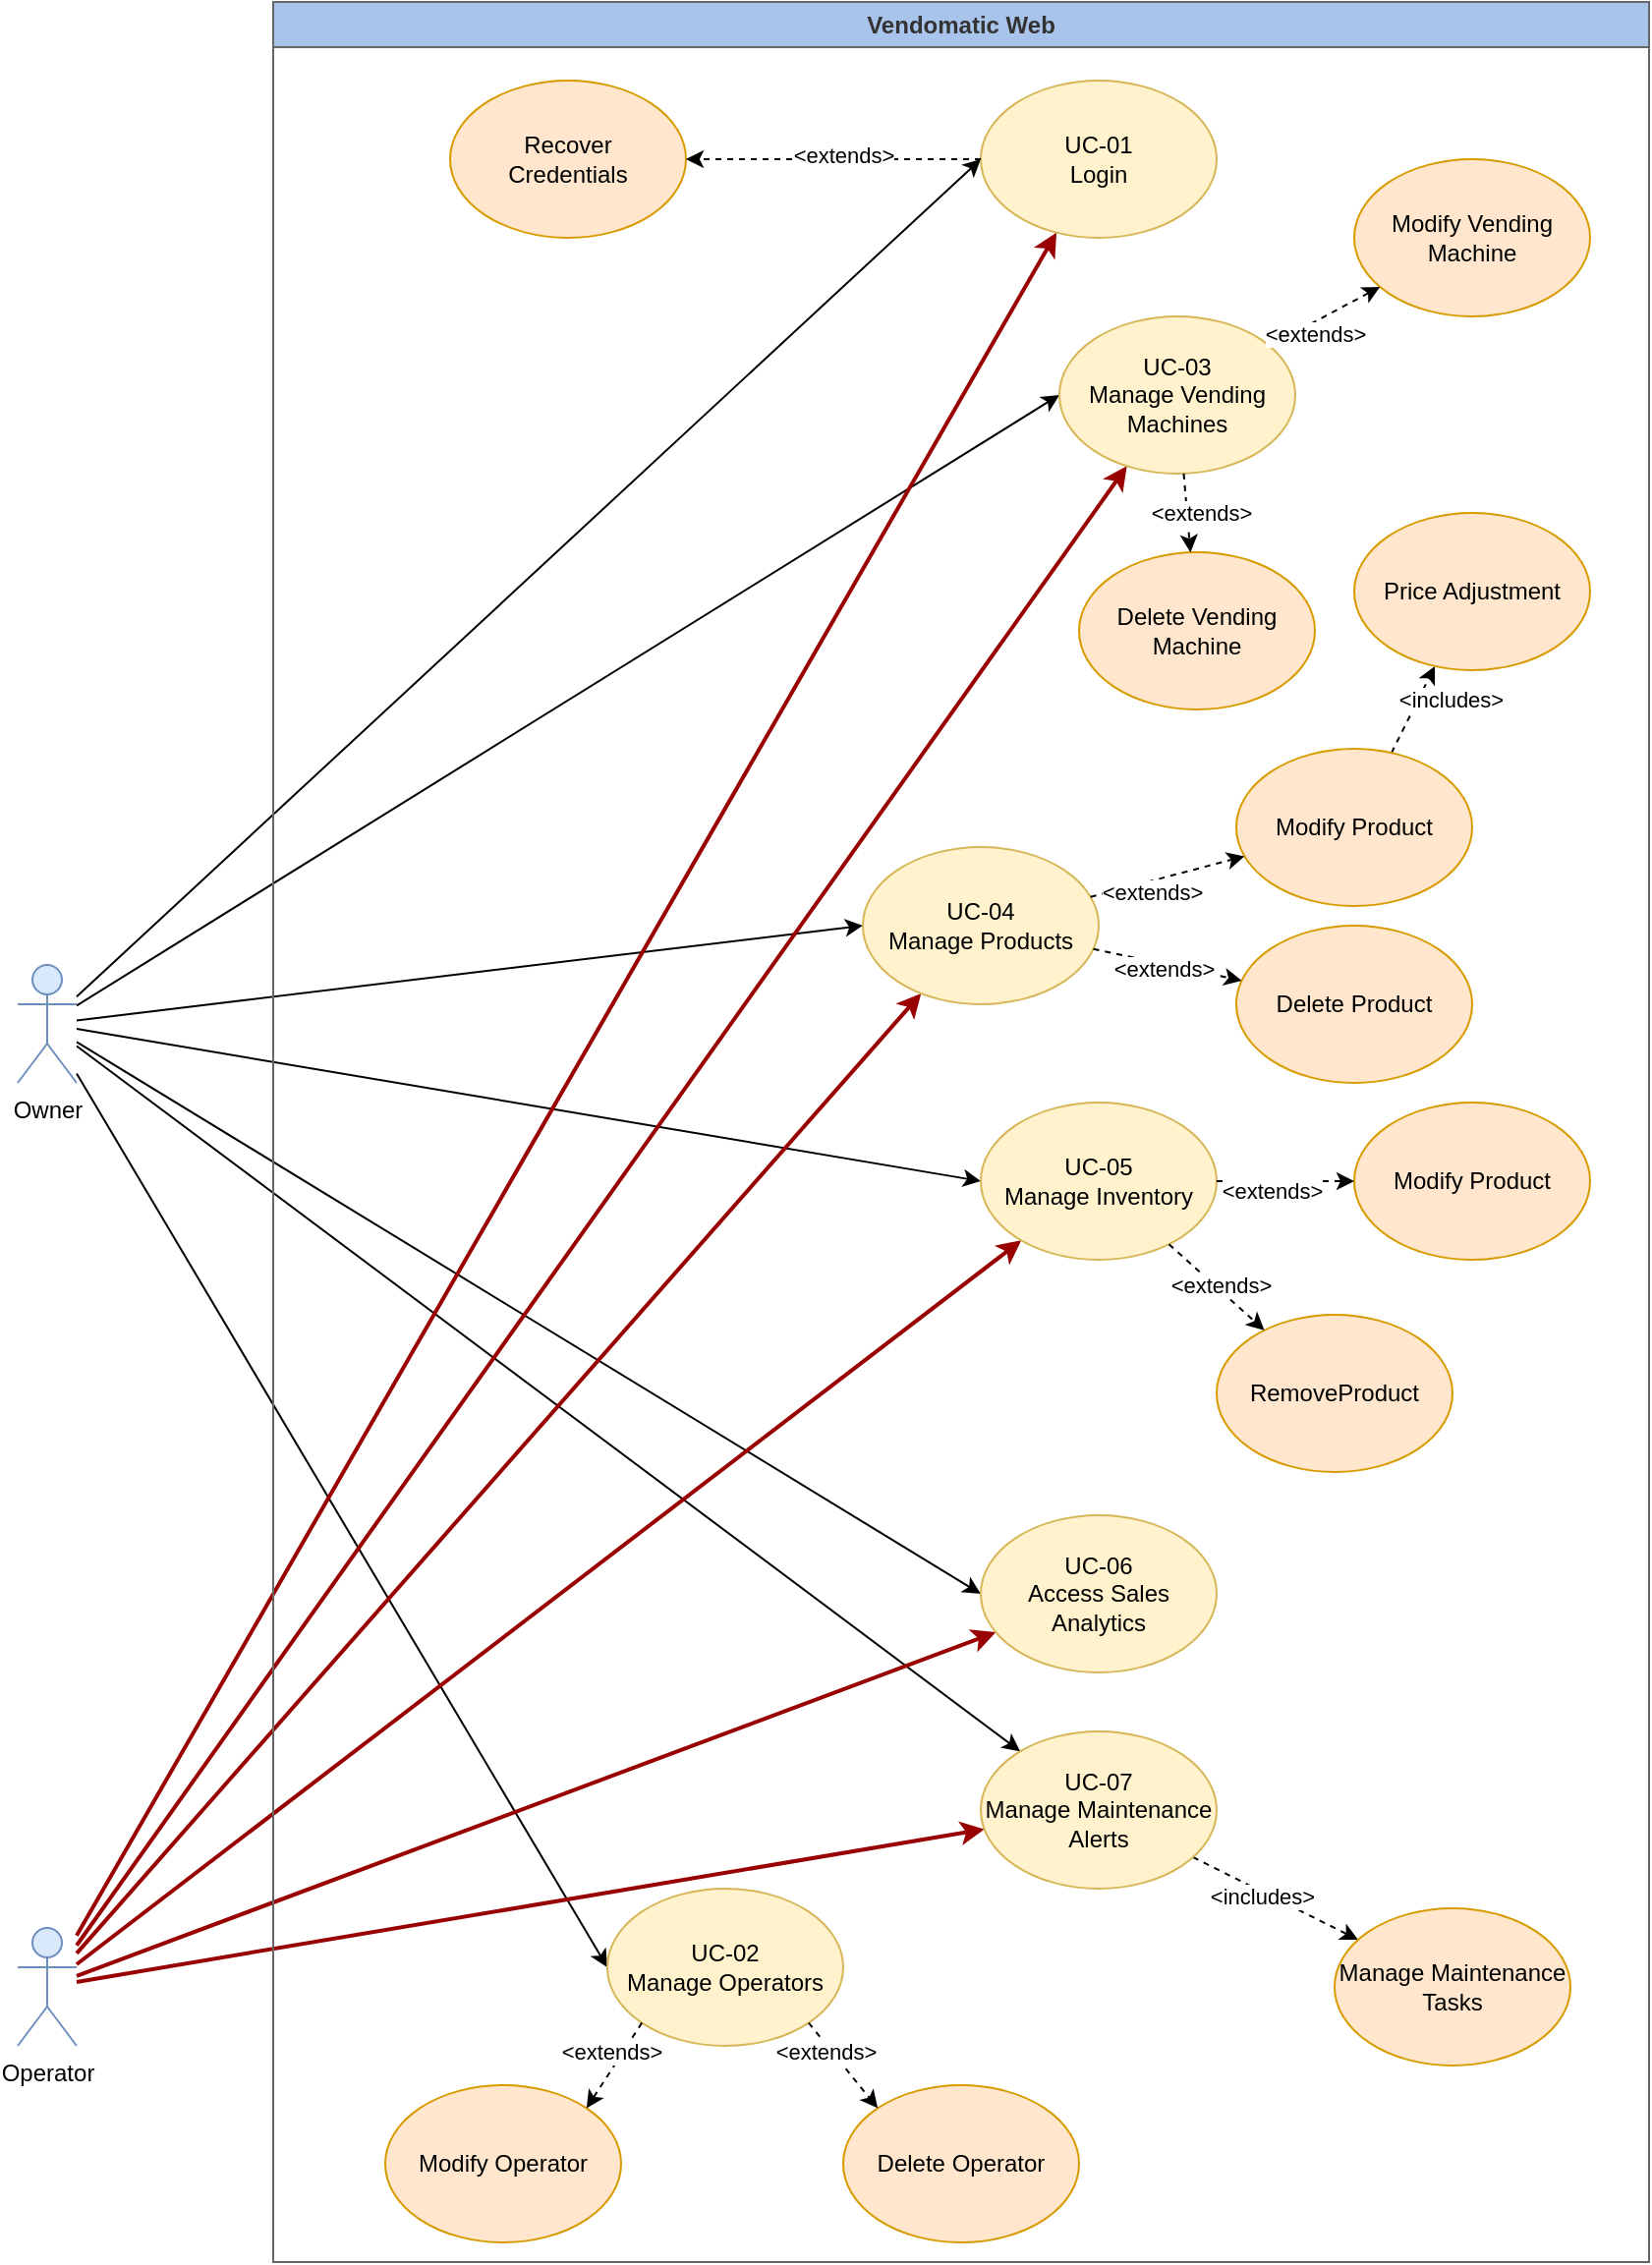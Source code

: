 <mxfile version="21.2.1" type="device" pages="16">
  <diagram name="Web" id="UUa1T3LxIobLi4VW7t3s">
    <mxGraphModel dx="2074" dy="1128" grid="1" gridSize="10" guides="1" tooltips="1" connect="1" arrows="1" fold="1" page="1" pageScale="1" pageWidth="1654" pageHeight="1169" math="0" shadow="0">
      <root>
        <mxCell id="0" />
        <mxCell id="1" parent="0" />
        <mxCell id="oH0curjKeflfaNyBFbTX-11" style="rounded=0;orthogonalLoop=1;jettySize=auto;html=1;entryX=0;entryY=0.5;entryDx=0;entryDy=0;" parent="1" source="oH0curjKeflfaNyBFbTX-1" target="oH0curjKeflfaNyBFbTX-2" edge="1">
          <mxGeometry relative="1" as="geometry" />
        </mxCell>
        <mxCell id="oH0curjKeflfaNyBFbTX-12" style="rounded=0;orthogonalLoop=1;jettySize=auto;html=1;entryX=0;entryY=0.5;entryDx=0;entryDy=0;" parent="1" source="oH0curjKeflfaNyBFbTX-1" target="oH0curjKeflfaNyBFbTX-5" edge="1">
          <mxGeometry relative="1" as="geometry" />
        </mxCell>
        <mxCell id="oH0curjKeflfaNyBFbTX-14" style="rounded=0;orthogonalLoop=1;jettySize=auto;html=1;entryX=0;entryY=0.5;entryDx=0;entryDy=0;" parent="1" source="oH0curjKeflfaNyBFbTX-1" target="oH0curjKeflfaNyBFbTX-7" edge="1">
          <mxGeometry relative="1" as="geometry" />
        </mxCell>
        <mxCell id="oH0curjKeflfaNyBFbTX-15" style="rounded=0;orthogonalLoop=1;jettySize=auto;html=1;entryX=0;entryY=0.5;entryDx=0;entryDy=0;" parent="1" source="oH0curjKeflfaNyBFbTX-1" target="oH0curjKeflfaNyBFbTX-8" edge="1">
          <mxGeometry relative="1" as="geometry" />
        </mxCell>
        <mxCell id="oH0curjKeflfaNyBFbTX-16" style="rounded=0;orthogonalLoop=1;jettySize=auto;html=1;entryX=0;entryY=0.5;entryDx=0;entryDy=0;" parent="1" source="oH0curjKeflfaNyBFbTX-1" target="oH0curjKeflfaNyBFbTX-9" edge="1">
          <mxGeometry relative="1" as="geometry" />
        </mxCell>
        <mxCell id="oH0curjKeflfaNyBFbTX-17" style="rounded=0;orthogonalLoop=1;jettySize=auto;html=1;entryX=0;entryY=0.5;entryDx=0;entryDy=0;" parent="1" source="oH0curjKeflfaNyBFbTX-1" target="oH0curjKeflfaNyBFbTX-6" edge="1">
          <mxGeometry relative="1" as="geometry" />
        </mxCell>
        <mxCell id="PuN1txA6B_reWIBvdDXs-42" style="rounded=0;orthogonalLoop=1;jettySize=auto;html=1;" parent="1" source="oH0curjKeflfaNyBFbTX-1" target="PuN1txA6B_reWIBvdDXs-40" edge="1">
          <mxGeometry relative="1" as="geometry" />
        </mxCell>
        <mxCell id="oH0curjKeflfaNyBFbTX-1" value="Owner" style="shape=umlActor;verticalLabelPosition=bottom;verticalAlign=top;html=1;outlineConnect=0;fillColor=#dae8fc;strokeColor=#6c8ebf;" parent="1" vertex="1">
          <mxGeometry x="420" y="500" width="30" height="60" as="geometry" />
        </mxCell>
        <mxCell id="oH0curjKeflfaNyBFbTX-18" style="rounded=0;orthogonalLoop=1;jettySize=auto;html=1;strokeColor=#990000;strokeWidth=2;" parent="1" source="oH0curjKeflfaNyBFbTX-3" target="oH0curjKeflfaNyBFbTX-2" edge="1">
          <mxGeometry relative="1" as="geometry" />
        </mxCell>
        <mxCell id="oH0curjKeflfaNyBFbTX-19" style="rounded=0;orthogonalLoop=1;jettySize=auto;html=1;strokeColor=#990000;strokeWidth=2;" parent="1" source="oH0curjKeflfaNyBFbTX-3" target="oH0curjKeflfaNyBFbTX-6" edge="1">
          <mxGeometry relative="1" as="geometry" />
        </mxCell>
        <mxCell id="oH0curjKeflfaNyBFbTX-20" style="rounded=0;orthogonalLoop=1;jettySize=auto;html=1;strokeColor=#990000;strokeWidth=2;" parent="1" source="oH0curjKeflfaNyBFbTX-3" target="oH0curjKeflfaNyBFbTX-8" edge="1">
          <mxGeometry relative="1" as="geometry" />
        </mxCell>
        <mxCell id="oH0curjKeflfaNyBFbTX-21" style="rounded=0;orthogonalLoop=1;jettySize=auto;html=1;strokeColor=#990000;strokeWidth=2;" parent="1" source="oH0curjKeflfaNyBFbTX-3" target="oH0curjKeflfaNyBFbTX-9" edge="1">
          <mxGeometry relative="1" as="geometry" />
        </mxCell>
        <mxCell id="oH0curjKeflfaNyBFbTX-22" style="rounded=0;orthogonalLoop=1;jettySize=auto;html=1;strokeColor=#990000;strokeWidth=2;" parent="1" source="oH0curjKeflfaNyBFbTX-3" target="oH0curjKeflfaNyBFbTX-7" edge="1">
          <mxGeometry relative="1" as="geometry" />
        </mxCell>
        <mxCell id="PuN1txA6B_reWIBvdDXs-41" style="rounded=0;orthogonalLoop=1;jettySize=auto;html=1;strokeColor=#990000;strokeWidth=2;" parent="1" source="oH0curjKeflfaNyBFbTX-3" target="PuN1txA6B_reWIBvdDXs-40" edge="1">
          <mxGeometry relative="1" as="geometry" />
        </mxCell>
        <mxCell id="oH0curjKeflfaNyBFbTX-3" value="Operator" style="shape=umlActor;verticalLabelPosition=bottom;verticalAlign=top;html=1;outlineConnect=0;fillColor=#dae8fc;strokeColor=#6c8ebf;" parent="1" vertex="1">
          <mxGeometry x="420" y="990" width="30" height="60" as="geometry" />
        </mxCell>
        <mxCell id="oH0curjKeflfaNyBFbTX-4" value="Vendomatic Web" style="swimlane;whiteSpace=wrap;html=1;fillColor=#A9C4EB;fontColor=#333333;strokeColor=#666666;" parent="1" vertex="1">
          <mxGeometry x="550" y="10" width="700" height="1150" as="geometry" />
        </mxCell>
        <mxCell id="oH0curjKeflfaNyBFbTX-2" value="UC-01&lt;br&gt;Login" style="ellipse;whiteSpace=wrap;html=1;fillColor=#fff2cc;strokeColor=#d6b656;" parent="oH0curjKeflfaNyBFbTX-4" vertex="1">
          <mxGeometry x="360" y="40" width="120" height="80" as="geometry" />
        </mxCell>
        <mxCell id="oH0curjKeflfaNyBFbTX-5" value="UC-02&lt;br&gt;Manage Operators" style="ellipse;whiteSpace=wrap;html=1;fillColor=#fff2cc;strokeColor=#d6b656;" parent="oH0curjKeflfaNyBFbTX-4" vertex="1">
          <mxGeometry x="170" y="960" width="120" height="80" as="geometry" />
        </mxCell>
        <mxCell id="oH0curjKeflfaNyBFbTX-6" value="UC-03&lt;br&gt;Manage Vending Machines" style="ellipse;whiteSpace=wrap;html=1;fillColor=#fff2cc;strokeColor=#d6b656;" parent="oH0curjKeflfaNyBFbTX-4" vertex="1">
          <mxGeometry x="400" y="160" width="120" height="80" as="geometry" />
        </mxCell>
        <mxCell id="PuN1txA6B_reWIBvdDXs-38" style="rounded=0;orthogonalLoop=1;jettySize=auto;html=1;dashed=1;" parent="oH0curjKeflfaNyBFbTX-4" source="PuN1txA6B_reWIBvdDXs-26" target="oH0curjKeflfaNyBFbTX-10" edge="1">
          <mxGeometry relative="1" as="geometry" />
        </mxCell>
        <mxCell id="PuN1txA6B_reWIBvdDXs-39" value="&amp;lt;includes&amp;gt;" style="edgeLabel;html=1;align=center;verticalAlign=middle;resizable=0;points=[];" parent="PuN1txA6B_reWIBvdDXs-38" vertex="1" connectable="0">
          <mxGeometry x="0.229" y="-1" relative="1" as="geometry">
            <mxPoint x="15" as="offset" />
          </mxGeometry>
        </mxCell>
        <mxCell id="oH0curjKeflfaNyBFbTX-8" value="UC-04&lt;br&gt;Manage Products" style="ellipse;whiteSpace=wrap;html=1;fillColor=#fff2cc;strokeColor=#d6b656;" parent="oH0curjKeflfaNyBFbTX-4" vertex="1">
          <mxGeometry x="300" y="430" width="120" height="80" as="geometry" />
        </mxCell>
        <mxCell id="oH0curjKeflfaNyBFbTX-9" value="UC-05&lt;br&gt;Manage Inventory" style="ellipse;whiteSpace=wrap;html=1;fillColor=#fff2cc;strokeColor=#d6b656;" parent="oH0curjKeflfaNyBFbTX-4" vertex="1">
          <mxGeometry x="360" y="560" width="120" height="80" as="geometry" />
        </mxCell>
        <mxCell id="oH0curjKeflfaNyBFbTX-7" value="UC-06&lt;br&gt;Access Sales Analytics" style="ellipse;whiteSpace=wrap;html=1;fillColor=#fff2cc;strokeColor=#d6b656;" parent="oH0curjKeflfaNyBFbTX-4" vertex="1">
          <mxGeometry x="360" y="770" width="120" height="80" as="geometry" />
        </mxCell>
        <mxCell id="oH0curjKeflfaNyBFbTX-10" value="Price Adjustment" style="ellipse;whiteSpace=wrap;html=1;fillColor=#ffe6cc;strokeColor=#d79b00;" parent="oH0curjKeflfaNyBFbTX-4" vertex="1">
          <mxGeometry x="550" y="260" width="120" height="80" as="geometry" />
        </mxCell>
        <mxCell id="PuN1txA6B_reWIBvdDXs-10" value="Recover &lt;br&gt;Credentials" style="ellipse;whiteSpace=wrap;html=1;fillColor=#ffe6cc;strokeColor=#d79b00;" parent="oH0curjKeflfaNyBFbTX-4" vertex="1">
          <mxGeometry x="90" y="40" width="120" height="80" as="geometry" />
        </mxCell>
        <mxCell id="PuN1txA6B_reWIBvdDXs-11" style="rounded=0;orthogonalLoop=1;jettySize=auto;html=1;dashed=1;" parent="oH0curjKeflfaNyBFbTX-4" source="oH0curjKeflfaNyBFbTX-2" target="PuN1txA6B_reWIBvdDXs-10" edge="1">
          <mxGeometry relative="1" as="geometry">
            <mxPoint x="210" y="130" as="targetPoint" />
          </mxGeometry>
        </mxCell>
        <mxCell id="PuN1txA6B_reWIBvdDXs-12" value="&amp;lt;extends&amp;gt;" style="edgeLabel;html=1;align=center;verticalAlign=middle;resizable=0;points=[];" parent="PuN1txA6B_reWIBvdDXs-11" vertex="1" connectable="0">
          <mxGeometry x="-0.236" relative="1" as="geometry">
            <mxPoint x="-13" y="-2" as="offset" />
          </mxGeometry>
        </mxCell>
        <mxCell id="PuN1txA6B_reWIBvdDXs-14" value="Modify Operator" style="ellipse;whiteSpace=wrap;html=1;fillColor=#ffe6cc;strokeColor=#d79b00;" parent="oH0curjKeflfaNyBFbTX-4" vertex="1">
          <mxGeometry x="57" y="1060" width="120" height="80" as="geometry" />
        </mxCell>
        <mxCell id="PuN1txA6B_reWIBvdDXs-15" value="Delete Operator" style="ellipse;whiteSpace=wrap;html=1;fillColor=#ffe6cc;strokeColor=#d79b00;" parent="oH0curjKeflfaNyBFbTX-4" vertex="1">
          <mxGeometry x="290" y="1060" width="120" height="80" as="geometry" />
        </mxCell>
        <mxCell id="PuN1txA6B_reWIBvdDXs-16" style="rounded=0;orthogonalLoop=1;jettySize=auto;html=1;dashed=1;entryX=1;entryY=0;entryDx=0;entryDy=0;exitX=0;exitY=1;exitDx=0;exitDy=0;" parent="oH0curjKeflfaNyBFbTX-4" source="oH0curjKeflfaNyBFbTX-5" target="PuN1txA6B_reWIBvdDXs-14" edge="1">
          <mxGeometry relative="1" as="geometry">
            <mxPoint x="297" y="779" as="sourcePoint" />
            <mxPoint x="180" y="750" as="targetPoint" />
          </mxGeometry>
        </mxCell>
        <mxCell id="PuN1txA6B_reWIBvdDXs-17" value="&amp;lt;extends&amp;gt;" style="edgeLabel;html=1;align=center;verticalAlign=middle;resizable=0;points=[];" parent="PuN1txA6B_reWIBvdDXs-16" vertex="1" connectable="0">
          <mxGeometry x="-0.236" relative="1" as="geometry">
            <mxPoint x="-5" y="-2" as="offset" />
          </mxGeometry>
        </mxCell>
        <mxCell id="PuN1txA6B_reWIBvdDXs-18" style="rounded=0;orthogonalLoop=1;jettySize=auto;html=1;dashed=1;entryX=0;entryY=0;entryDx=0;entryDy=0;exitX=1;exitY=1;exitDx=0;exitDy=0;" parent="oH0curjKeflfaNyBFbTX-4" source="oH0curjKeflfaNyBFbTX-5" target="PuN1txA6B_reWIBvdDXs-15" edge="1">
          <mxGeometry relative="1" as="geometry">
            <mxPoint x="329" y="167" as="sourcePoint" />
            <mxPoint x="212" y="138" as="targetPoint" />
          </mxGeometry>
        </mxCell>
        <mxCell id="PuN1txA6B_reWIBvdDXs-19" value="&amp;lt;extends&amp;gt;" style="edgeLabel;html=1;align=center;verticalAlign=middle;resizable=0;points=[];" parent="PuN1txA6B_reWIBvdDXs-18" vertex="1" connectable="0">
          <mxGeometry x="-0.236" relative="1" as="geometry">
            <mxPoint x="-5" y="-2" as="offset" />
          </mxGeometry>
        </mxCell>
        <mxCell id="PuN1txA6B_reWIBvdDXs-20" value="Modify Vending Machine" style="ellipse;whiteSpace=wrap;html=1;fillColor=#ffe6cc;strokeColor=#d79b00;" parent="oH0curjKeflfaNyBFbTX-4" vertex="1">
          <mxGeometry x="550" y="80" width="120" height="80" as="geometry" />
        </mxCell>
        <mxCell id="PuN1txA6B_reWIBvdDXs-21" value="Delete Vending Machine" style="ellipse;whiteSpace=wrap;html=1;fillColor=#ffe6cc;strokeColor=#d79b00;" parent="oH0curjKeflfaNyBFbTX-4" vertex="1">
          <mxGeometry x="410" y="280" width="120" height="80" as="geometry" />
        </mxCell>
        <mxCell id="PuN1txA6B_reWIBvdDXs-22" style="rounded=0;orthogonalLoop=1;jettySize=auto;html=1;dashed=1;" parent="oH0curjKeflfaNyBFbTX-4" source="oH0curjKeflfaNyBFbTX-6" target="PuN1txA6B_reWIBvdDXs-20" edge="1">
          <mxGeometry relative="1" as="geometry">
            <mxPoint x="319" y="157" as="sourcePoint" />
            <mxPoint x="202" y="128" as="targetPoint" />
          </mxGeometry>
        </mxCell>
        <mxCell id="PuN1txA6B_reWIBvdDXs-23" value="&amp;lt;extends&amp;gt;" style="edgeLabel;html=1;align=center;verticalAlign=middle;resizable=0;points=[];" parent="PuN1txA6B_reWIBvdDXs-22" vertex="1" connectable="0">
          <mxGeometry x="-0.236" relative="1" as="geometry">
            <mxPoint x="1" y="5" as="offset" />
          </mxGeometry>
        </mxCell>
        <mxCell id="PuN1txA6B_reWIBvdDXs-24" style="rounded=0;orthogonalLoop=1;jettySize=auto;html=1;dashed=1;" parent="oH0curjKeflfaNyBFbTX-4" source="oH0curjKeflfaNyBFbTX-6" target="PuN1txA6B_reWIBvdDXs-21" edge="1">
          <mxGeometry relative="1" as="geometry">
            <mxPoint x="329" y="167" as="sourcePoint" />
            <mxPoint x="212" y="138" as="targetPoint" />
          </mxGeometry>
        </mxCell>
        <mxCell id="PuN1txA6B_reWIBvdDXs-25" value="&amp;lt;extends&amp;gt;" style="edgeLabel;html=1;align=center;verticalAlign=middle;resizable=0;points=[];" parent="PuN1txA6B_reWIBvdDXs-24" vertex="1" connectable="0">
          <mxGeometry x="-0.236" relative="1" as="geometry">
            <mxPoint x="7" y="4" as="offset" />
          </mxGeometry>
        </mxCell>
        <mxCell id="PuN1txA6B_reWIBvdDXs-26" value="Modify Product" style="ellipse;whiteSpace=wrap;html=1;fillColor=#ffe6cc;strokeColor=#d79b00;" parent="oH0curjKeflfaNyBFbTX-4" vertex="1">
          <mxGeometry x="490" y="380" width="120" height="80" as="geometry" />
        </mxCell>
        <mxCell id="PuN1txA6B_reWIBvdDXs-27" value="Delete Product" style="ellipse;whiteSpace=wrap;html=1;fillColor=#ffe6cc;strokeColor=#d79b00;" parent="oH0curjKeflfaNyBFbTX-4" vertex="1">
          <mxGeometry x="490" y="470" width="120" height="80" as="geometry" />
        </mxCell>
        <mxCell id="PuN1txA6B_reWIBvdDXs-28" style="rounded=0;orthogonalLoop=1;jettySize=auto;html=1;dashed=1;" parent="oH0curjKeflfaNyBFbTX-4" source="oH0curjKeflfaNyBFbTX-8" target="PuN1txA6B_reWIBvdDXs-26" edge="1">
          <mxGeometry relative="1" as="geometry">
            <mxPoint x="378" y="459" as="sourcePoint" />
            <mxPoint x="202" y="349" as="targetPoint" />
          </mxGeometry>
        </mxCell>
        <mxCell id="PuN1txA6B_reWIBvdDXs-29" value="&amp;lt;extends&amp;gt;" style="edgeLabel;html=1;align=center;verticalAlign=middle;resizable=0;points=[];" parent="PuN1txA6B_reWIBvdDXs-28" vertex="1" connectable="0">
          <mxGeometry x="-0.236" relative="1" as="geometry">
            <mxPoint x="1" y="5" as="offset" />
          </mxGeometry>
        </mxCell>
        <mxCell id="PuN1txA6B_reWIBvdDXs-30" style="rounded=0;orthogonalLoop=1;jettySize=auto;html=1;dashed=1;" parent="oH0curjKeflfaNyBFbTX-4" source="oH0curjKeflfaNyBFbTX-8" target="PuN1txA6B_reWIBvdDXs-27" edge="1">
          <mxGeometry relative="1" as="geometry">
            <mxPoint x="462" y="459" as="sourcePoint" />
            <mxPoint x="212" y="359" as="targetPoint" />
          </mxGeometry>
        </mxCell>
        <mxCell id="PuN1txA6B_reWIBvdDXs-31" value="&amp;lt;extends&amp;gt;" style="edgeLabel;html=1;align=center;verticalAlign=middle;resizable=0;points=[];" parent="PuN1txA6B_reWIBvdDXs-30" vertex="1" connectable="0">
          <mxGeometry x="-0.236" relative="1" as="geometry">
            <mxPoint x="7" y="4" as="offset" />
          </mxGeometry>
        </mxCell>
        <mxCell id="PuN1txA6B_reWIBvdDXs-32" value="Modify Product" style="ellipse;whiteSpace=wrap;html=1;fillColor=#ffe6cc;strokeColor=#d79b00;" parent="oH0curjKeflfaNyBFbTX-4" vertex="1">
          <mxGeometry x="550" y="560" width="120" height="80" as="geometry" />
        </mxCell>
        <mxCell id="PuN1txA6B_reWIBvdDXs-33" value="RemoveProduct" style="ellipse;whiteSpace=wrap;html=1;fillColor=#ffe6cc;strokeColor=#d79b00;" parent="oH0curjKeflfaNyBFbTX-4" vertex="1">
          <mxGeometry x="480" y="668" width="120" height="80" as="geometry" />
        </mxCell>
        <mxCell id="PuN1txA6B_reWIBvdDXs-34" style="rounded=0;orthogonalLoop=1;jettySize=auto;html=1;dashed=1;" parent="oH0curjKeflfaNyBFbTX-4" source="oH0curjKeflfaNyBFbTX-9" target="PuN1txA6B_reWIBvdDXs-32" edge="1">
          <mxGeometry relative="1" as="geometry">
            <mxPoint x="385" y="630" as="sourcePoint" />
            <mxPoint x="202" y="546" as="targetPoint" />
          </mxGeometry>
        </mxCell>
        <mxCell id="PuN1txA6B_reWIBvdDXs-35" value="&amp;lt;extends&amp;gt;" style="edgeLabel;html=1;align=center;verticalAlign=middle;resizable=0;points=[];" parent="PuN1txA6B_reWIBvdDXs-34" vertex="1" connectable="0">
          <mxGeometry x="-0.236" relative="1" as="geometry">
            <mxPoint x="1" y="5" as="offset" />
          </mxGeometry>
        </mxCell>
        <mxCell id="PuN1txA6B_reWIBvdDXs-36" style="rounded=0;orthogonalLoop=1;jettySize=auto;html=1;dashed=1;" parent="oH0curjKeflfaNyBFbTX-4" source="oH0curjKeflfaNyBFbTX-9" target="PuN1txA6B_reWIBvdDXs-33" edge="1">
          <mxGeometry relative="1" as="geometry">
            <mxPoint x="453" y="630" as="sourcePoint" />
            <mxPoint x="212" y="556" as="targetPoint" />
          </mxGeometry>
        </mxCell>
        <mxCell id="PuN1txA6B_reWIBvdDXs-37" value="&amp;lt;extends&amp;gt;" style="edgeLabel;html=1;align=center;verticalAlign=middle;resizable=0;points=[];" parent="PuN1txA6B_reWIBvdDXs-36" vertex="1" connectable="0">
          <mxGeometry x="-0.236" relative="1" as="geometry">
            <mxPoint x="7" y="4" as="offset" />
          </mxGeometry>
        </mxCell>
        <mxCell id="PuN1txA6B_reWIBvdDXs-82" style="rounded=0;orthogonalLoop=1;jettySize=auto;html=1;dashed=1;" parent="oH0curjKeflfaNyBFbTX-4" source="PuN1txA6B_reWIBvdDXs-40" target="PuN1txA6B_reWIBvdDXs-81" edge="1">
          <mxGeometry relative="1" as="geometry" />
        </mxCell>
        <mxCell id="PuN1txA6B_reWIBvdDXs-83" value="&amp;lt;includes&amp;gt;" style="edgeLabel;html=1;align=center;verticalAlign=middle;resizable=0;points=[];" parent="PuN1txA6B_reWIBvdDXs-82" vertex="1" connectable="0">
          <mxGeometry x="-0.436" y="1" relative="1" as="geometry">
            <mxPoint x="11" y="9" as="offset" />
          </mxGeometry>
        </mxCell>
        <mxCell id="PuN1txA6B_reWIBvdDXs-40" value="UC-07&lt;br&gt;Manage Maintenance Alerts" style="ellipse;whiteSpace=wrap;html=1;fillColor=#fff2cc;strokeColor=#d6b656;" parent="oH0curjKeflfaNyBFbTX-4" vertex="1">
          <mxGeometry x="360" y="880" width="120" height="80" as="geometry" />
        </mxCell>
        <mxCell id="PuN1txA6B_reWIBvdDXs-81" value="Manage Maintenance Tasks" style="ellipse;whiteSpace=wrap;html=1;fillColor=#ffe6cc;strokeColor=#d79b00;" parent="oH0curjKeflfaNyBFbTX-4" vertex="1">
          <mxGeometry x="540" y="970" width="120" height="80" as="geometry" />
        </mxCell>
      </root>
    </mxGraphModel>
  </diagram>
  <diagram id="Qig5E9xePrqQVwVHfmMS" name="Domain">
    <mxGraphModel dx="2074" dy="1128" grid="1" gridSize="10" guides="1" tooltips="1" connect="1" arrows="1" fold="1" page="1" pageScale="1" pageWidth="1654" pageHeight="1169" math="0" shadow="0">
      <root>
        <mxCell id="0" />
        <mxCell id="1" parent="0" />
        <mxCell id="S9vVYB0KVK84Q1q55811-1" value="Product" style="swimlane;fontStyle=0;childLayout=stackLayout;horizontal=1;startSize=26;fillColor=#fff2cc;horizontalStack=0;resizeParent=1;resizeParentMax=0;resizeLast=0;collapsible=1;marginBottom=0;whiteSpace=wrap;html=1;strokeColor=#d6b656;" vertex="1" parent="1">
          <mxGeometry x="530" y="480" width="140" height="52" as="geometry" />
        </mxCell>
        <mxCell id="S9vVYB0KVK84Q1q55811-2" value="Vending Machine" style="swimlane;fontStyle=0;childLayout=stackLayout;horizontal=1;startSize=26;fillColor=#fff2cc;horizontalStack=0;resizeParent=1;resizeParentMax=0;resizeLast=0;collapsible=1;marginBottom=0;whiteSpace=wrap;html=1;strokeColor=#d6b656;" vertex="1" parent="1">
          <mxGeometry x="300" y="250" width="140" height="52" as="geometry" />
        </mxCell>
        <mxCell id="S9vVYB0KVK84Q1q55811-3" value="Owner" style="swimlane;fontStyle=0;childLayout=stackLayout;horizontal=1;startSize=26;fillColor=#fff2cc;horizontalStack=0;resizeParent=1;resizeParentMax=0;resizeLast=0;collapsible=1;marginBottom=0;whiteSpace=wrap;html=1;strokeColor=#d6b656;" vertex="1" parent="1">
          <mxGeometry x="540" y="140" width="140" height="52" as="geometry" />
        </mxCell>
        <mxCell id="S9vVYB0KVK84Q1q55811-4" value="Operator" style="swimlane;fontStyle=0;childLayout=stackLayout;horizontal=1;startSize=26;fillColor=#fff2cc;horizontalStack=0;resizeParent=1;resizeParentMax=0;resizeLast=0;collapsible=1;marginBottom=0;whiteSpace=wrap;html=1;strokeColor=#d6b656;" vertex="1" parent="1">
          <mxGeometry x="530" y="390" width="140" height="52" as="geometry" />
        </mxCell>
        <mxCell id="S9vVYB0KVK84Q1q55811-5" value="Inventory" style="swimlane;fontStyle=0;childLayout=stackLayout;horizontal=1;startSize=26;fillColor=#fff2cc;horizontalStack=0;resizeParent=1;resizeParentMax=0;resizeLast=0;collapsible=1;marginBottom=0;whiteSpace=wrap;html=1;strokeColor=#d6b656;" vertex="1" parent="1">
          <mxGeometry x="200" y="480" width="140" height="52" as="geometry" />
        </mxCell>
        <mxCell id="S9vVYB0KVK84Q1q55811-6" value="" style="endArrow=none;html=1;rounded=0;entryX=0.5;entryY=1;entryDx=0;entryDy=0;exitX=0.5;exitY=0;exitDx=0;exitDy=0;" edge="1" parent="1" source="S9vVYB0KVK84Q1q55811-5" target="S9vVYB0KVK84Q1q55811-2">
          <mxGeometry width="50" height="50" relative="1" as="geometry">
            <mxPoint x="400" y="330" as="sourcePoint" />
            <mxPoint x="450" y="280" as="targetPoint" />
          </mxGeometry>
        </mxCell>
        <mxCell id="S9vVYB0KVK84Q1q55811-7" value="1" style="edgeLabel;html=1;align=center;verticalAlign=middle;resizable=0;points=[];" vertex="1" connectable="0" parent="S9vVYB0KVK84Q1q55811-6">
          <mxGeometry x="0.696" relative="1" as="geometry">
            <mxPoint x="10" y="5" as="offset" />
          </mxGeometry>
        </mxCell>
        <mxCell id="S9vVYB0KVK84Q1q55811-8" value="1" style="edgeLabel;html=1;align=center;verticalAlign=middle;resizable=0;points=[];" vertex="1" connectable="0" parent="S9vVYB0KVK84Q1q55811-6">
          <mxGeometry x="-0.645" y="-1" relative="1" as="geometry">
            <mxPoint x="2" y="11" as="offset" />
          </mxGeometry>
        </mxCell>
        <mxCell id="S9vVYB0KVK84Q1q55811-9" value="Contains" style="edgeLabel;html=1;align=center;verticalAlign=middle;resizable=0;points=[];" vertex="1" connectable="0" parent="S9vVYB0KVK84Q1q55811-6">
          <mxGeometry x="-0.464" relative="1" as="geometry">
            <mxPoint x="30" y="-42" as="offset" />
          </mxGeometry>
        </mxCell>
        <mxCell id="S9vVYB0KVK84Q1q55811-10" value="Owned by" style="endArrow=none;html=1;rounded=0;entryX=0;entryY=0.75;entryDx=0;entryDy=0;exitX=0.75;exitY=0;exitDx=0;exitDy=0;" edge="1" parent="1" source="S9vVYB0KVK84Q1q55811-2" target="S9vVYB0KVK84Q1q55811-3">
          <mxGeometry width="50" height="50" relative="1" as="geometry">
            <mxPoint x="350" y="350" as="sourcePoint" />
            <mxPoint x="450" y="280" as="targetPoint" />
          </mxGeometry>
        </mxCell>
        <mxCell id="S9vVYB0KVK84Q1q55811-11" value="1...*" style="edgeLabel;html=1;align=center;verticalAlign=middle;resizable=0;points=[];" vertex="1" connectable="0" parent="S9vVYB0KVK84Q1q55811-10">
          <mxGeometry x="-0.678" y="-1" relative="1" as="geometry">
            <mxPoint x="-8" y="-11" as="offset" />
          </mxGeometry>
        </mxCell>
        <mxCell id="S9vVYB0KVK84Q1q55811-12" value="1...1" style="edgeLabel;html=1;align=center;verticalAlign=middle;resizable=0;points=[];" vertex="1" connectable="0" parent="S9vVYB0KVK84Q1q55811-10">
          <mxGeometry x="0.836" y="-1" relative="1" as="geometry">
            <mxPoint x="-19" y="-10" as="offset" />
          </mxGeometry>
        </mxCell>
        <mxCell id="S9vVYB0KVK84Q1q55811-13" value="Operated by" style="endArrow=none;html=1;rounded=0;entryX=0;entryY=0;entryDx=0;entryDy=0;exitX=0.75;exitY=1;exitDx=0;exitDy=0;" edge="1" parent="1" source="S9vVYB0KVK84Q1q55811-2" target="S9vVYB0KVK84Q1q55811-4">
          <mxGeometry width="50" height="50" relative="1" as="geometry">
            <mxPoint x="350" y="360" as="sourcePoint" />
            <mxPoint x="450" y="280" as="targetPoint" />
          </mxGeometry>
        </mxCell>
        <mxCell id="S9vVYB0KVK84Q1q55811-14" value="1...*" style="edgeLabel;html=1;align=center;verticalAlign=middle;resizable=0;points=[];" vertex="1" connectable="0" parent="S9vVYB0KVK84Q1q55811-13">
          <mxGeometry x="-0.805" y="-2" relative="1" as="geometry">
            <mxPoint x="24" y="-2" as="offset" />
          </mxGeometry>
        </mxCell>
        <mxCell id="S9vVYB0KVK84Q1q55811-15" value="1...*" style="edgeLabel;html=1;align=center;verticalAlign=middle;resizable=0;points=[];" vertex="1" connectable="0" parent="S9vVYB0KVK84Q1q55811-13">
          <mxGeometry x="0.76" y="-1" relative="1" as="geometry">
            <mxPoint x="15" y="-11" as="offset" />
          </mxGeometry>
        </mxCell>
        <mxCell id="S9vVYB0KVK84Q1q55811-16" value="Customer" style="swimlane;fontStyle=0;childLayout=stackLayout;horizontal=1;startSize=26;fillColor=#fff2cc;horizontalStack=0;resizeParent=1;resizeParentMax=0;resizeLast=0;collapsible=1;marginBottom=0;whiteSpace=wrap;html=1;strokeColor=#d6b656;" vertex="1" parent="1">
          <mxGeometry x="30" y="70" width="140" height="52" as="geometry" />
        </mxCell>
        <mxCell id="S9vVYB0KVK84Q1q55811-17" value="Vendomatic Mobile App" style="swimlane;fontStyle=0;childLayout=stackLayout;horizontal=1;startSize=26;fillColor=#fff2cc;horizontalStack=0;resizeParent=1;resizeParentMax=0;resizeLast=0;collapsible=1;marginBottom=0;whiteSpace=wrap;html=1;strokeColor=#d6b656;" vertex="1" parent="1">
          <mxGeometry x="300" y="70" width="140" height="52" as="geometry" />
        </mxCell>
        <mxCell id="S9vVYB0KVK84Q1q55811-18" value="Vendomatic Web App" style="swimlane;fontStyle=0;childLayout=stackLayout;horizontal=1;startSize=26;fillColor=#fff2cc;horizontalStack=0;resizeParent=1;resizeParentMax=0;resizeLast=0;collapsible=1;marginBottom=0;whiteSpace=wrap;html=1;strokeColor=#d6b656;" vertex="1" parent="1">
          <mxGeometry x="690" y="240" width="140" height="52" as="geometry" />
        </mxCell>
        <mxCell id="S9vVYB0KVK84Q1q55811-19" value="Uses" style="endArrow=none;html=1;rounded=0;entryX=1;entryY=0.5;entryDx=0;entryDy=0;exitX=0;exitY=0.5;exitDx=0;exitDy=0;" edge="1" parent="1" source="S9vVYB0KVK84Q1q55811-17" target="S9vVYB0KVK84Q1q55811-16">
          <mxGeometry width="50" height="50" relative="1" as="geometry">
            <mxPoint x="400" y="330" as="sourcePoint" />
            <mxPoint x="450" y="280" as="targetPoint" />
          </mxGeometry>
        </mxCell>
        <mxCell id="S9vVYB0KVK84Q1q55811-20" value="1" style="edgeLabel;html=1;align=center;verticalAlign=middle;resizable=0;points=[];" vertex="1" connectable="0" parent="S9vVYB0KVK84Q1q55811-19">
          <mxGeometry x="0.757" y="-2" relative="1" as="geometry">
            <mxPoint y="-14" as="offset" />
          </mxGeometry>
        </mxCell>
        <mxCell id="S9vVYB0KVK84Q1q55811-21" value="1" style="edgeLabel;html=1;align=center;verticalAlign=middle;resizable=0;points=[];" vertex="1" connectable="0" parent="S9vVYB0KVK84Q1q55811-19">
          <mxGeometry x="-0.766" y="-1" relative="1" as="geometry">
            <mxPoint y="-15" as="offset" />
          </mxGeometry>
        </mxCell>
        <mxCell id="S9vVYB0KVK84Q1q55811-22" value="" style="endArrow=none;html=1;rounded=0;entryX=0.5;entryY=1;entryDx=0;entryDy=0;exitX=0.5;exitY=0;exitDx=0;exitDy=0;" edge="1" parent="1" source="S9vVYB0KVK84Q1q55811-2" target="S9vVYB0KVK84Q1q55811-17">
          <mxGeometry width="50" height="50" relative="1" as="geometry">
            <mxPoint x="400" y="330" as="sourcePoint" />
            <mxPoint x="450" y="280" as="targetPoint" />
          </mxGeometry>
        </mxCell>
        <mxCell id="S9vVYB0KVK84Q1q55811-23" value="Lists" style="edgeLabel;html=1;align=center;verticalAlign=middle;resizable=0;points=[];" vertex="1" connectable="0" parent="S9vVYB0KVK84Q1q55811-22">
          <mxGeometry x="0.322" relative="1" as="geometry">
            <mxPoint y="25" as="offset" />
          </mxGeometry>
        </mxCell>
        <mxCell id="S9vVYB0KVK84Q1q55811-24" value="1...*" style="edgeLabel;html=1;align=center;verticalAlign=middle;resizable=0;points=[];" vertex="1" connectable="0" parent="S9vVYB0KVK84Q1q55811-22">
          <mxGeometry x="0.759" relative="1" as="geometry">
            <mxPoint x="-20" as="offset" />
          </mxGeometry>
        </mxCell>
        <mxCell id="S9vVYB0KVK84Q1q55811-25" value="1" style="edgeLabel;html=1;align=center;verticalAlign=middle;resizable=0;points=[];" vertex="1" connectable="0" parent="S9vVYB0KVK84Q1q55811-22">
          <mxGeometry x="-0.772" y="1" relative="1" as="geometry">
            <mxPoint x="-9" as="offset" />
          </mxGeometry>
        </mxCell>
        <mxCell id="S9vVYB0KVK84Q1q55811-26" value="Uses" style="endArrow=none;html=1;rounded=0;entryX=1;entryY=1;entryDx=0;entryDy=0;exitX=0.5;exitY=0;exitDx=0;exitDy=0;" edge="1" parent="1" source="S9vVYB0KVK84Q1q55811-18" target="S9vVYB0KVK84Q1q55811-3">
          <mxGeometry width="50" height="50" relative="1" as="geometry">
            <mxPoint x="610" y="300" as="sourcePoint" />
            <mxPoint x="660" y="250" as="targetPoint" />
          </mxGeometry>
        </mxCell>
        <mxCell id="S9vVYB0KVK84Q1q55811-27" value="1" style="edgeLabel;html=1;align=center;verticalAlign=middle;resizable=0;points=[];" vertex="1" connectable="0" parent="S9vVYB0KVK84Q1q55811-26">
          <mxGeometry x="0.661" y="1" relative="1" as="geometry">
            <mxPoint x="-1" y="-11" as="offset" />
          </mxGeometry>
        </mxCell>
        <mxCell id="S9vVYB0KVK84Q1q55811-28" value="1" style="edgeLabel;html=1;align=center;verticalAlign=middle;resizable=0;points=[];" vertex="1" connectable="0" parent="S9vVYB0KVK84Q1q55811-26">
          <mxGeometry x="-0.721" relative="1" as="geometry">
            <mxPoint x="11" y="-13" as="offset" />
          </mxGeometry>
        </mxCell>
        <mxCell id="S9vVYB0KVK84Q1q55811-29" value="Uses" style="endArrow=none;html=1;rounded=0;entryX=0.5;entryY=1;entryDx=0;entryDy=0;exitX=1;exitY=0;exitDx=0;exitDy=0;" edge="1" parent="1" source="S9vVYB0KVK84Q1q55811-4" target="S9vVYB0KVK84Q1q55811-18">
          <mxGeometry width="50" height="50" relative="1" as="geometry">
            <mxPoint x="400" y="330" as="sourcePoint" />
            <mxPoint x="450" y="280" as="targetPoint" />
          </mxGeometry>
        </mxCell>
        <mxCell id="S9vVYB0KVK84Q1q55811-30" value="1" style="edgeLabel;html=1;align=center;verticalAlign=middle;resizable=0;points=[];" vertex="1" connectable="0" parent="S9vVYB0KVK84Q1q55811-29">
          <mxGeometry x="-0.689" y="-2" relative="1" as="geometry">
            <mxPoint x="4" y="14" as="offset" />
          </mxGeometry>
        </mxCell>
        <mxCell id="S9vVYB0KVK84Q1q55811-31" value="1" style="edgeLabel;html=1;align=center;verticalAlign=middle;resizable=0;points=[];" vertex="1" connectable="0" parent="S9vVYB0KVK84Q1q55811-29">
          <mxGeometry x="0.695" y="-1" relative="1" as="geometry">
            <mxPoint x="13" as="offset" />
          </mxGeometry>
        </mxCell>
        <mxCell id="S9vVYB0KVK84Q1q55811-32" value="" style="endArrow=classic;html=1;rounded=0;" edge="1" parent="1">
          <mxGeometry width="50" height="50" relative="1" as="geometry">
            <mxPoint x="440" y="210" as="sourcePoint" />
            <mxPoint x="460" y="200" as="targetPoint" />
          </mxGeometry>
        </mxCell>
        <mxCell id="S9vVYB0KVK84Q1q55811-33" value="" style="endArrow=classic;html=1;rounded=0;" edge="1" parent="1">
          <mxGeometry width="50" height="50" relative="1" as="geometry">
            <mxPoint x="450" y="360" as="sourcePoint" />
            <mxPoint x="470" y="380" as="targetPoint" />
          </mxGeometry>
        </mxCell>
        <mxCell id="S9vVYB0KVK84Q1q55811-34" value="" style="endArrow=classic;html=1;rounded=0;" edge="1" parent="1">
          <mxGeometry width="50" height="50" relative="1" as="geometry">
            <mxPoint x="720" y="202" as="sourcePoint" />
            <mxPoint x="740" y="210" as="targetPoint" />
          </mxGeometry>
        </mxCell>
        <mxCell id="S9vVYB0KVK84Q1q55811-35" value="" style="endArrow=classic;html=1;rounded=0;" edge="1" parent="1">
          <mxGeometry width="50" height="50" relative="1" as="geometry">
            <mxPoint x="720" y="360" as="sourcePoint" />
            <mxPoint x="740" y="340" as="targetPoint" />
          </mxGeometry>
        </mxCell>
        <mxCell id="S9vVYB0KVK84Q1q55811-36" value="Is Managed Over" style="endArrow=none;html=1;rounded=0;entryX=1;entryY=0.5;entryDx=0;entryDy=0;" edge="1" parent="1" target="S9vVYB0KVK84Q1q55811-2">
          <mxGeometry width="50" height="50" relative="1" as="geometry">
            <mxPoint x="690" y="276" as="sourcePoint" />
            <mxPoint x="450" y="280" as="targetPoint" />
          </mxGeometry>
        </mxCell>
        <mxCell id="S9vVYB0KVK84Q1q55811-37" value="1...*" style="edgeLabel;html=1;align=center;verticalAlign=middle;resizable=0;points=[];" vertex="1" connectable="0" parent="S9vVYB0KVK84Q1q55811-36">
          <mxGeometry x="-0.894" y="1" relative="1" as="geometry">
            <mxPoint x="-17" y="-11" as="offset" />
          </mxGeometry>
        </mxCell>
        <mxCell id="S9vVYB0KVK84Q1q55811-38" value="1...*" style="edgeLabel;html=1;align=center;verticalAlign=middle;resizable=0;points=[];" vertex="1" connectable="0" parent="S9vVYB0KVK84Q1q55811-36">
          <mxGeometry x="0.866" y="1" relative="1" as="geometry">
            <mxPoint x="3" y="-17" as="offset" />
          </mxGeometry>
        </mxCell>
        <mxCell id="S9vVYB0KVK84Q1q55811-39" value="Consist of" style="endArrow=none;html=1;rounded=0;entryX=0;entryY=0.5;entryDx=0;entryDy=0;exitX=1;exitY=0.5;exitDx=0;exitDy=0;" edge="1" parent="1" source="S9vVYB0KVK84Q1q55811-5" target="S9vVYB0KVK84Q1q55811-1">
          <mxGeometry width="50" height="50" relative="1" as="geometry">
            <mxPoint x="400" y="330" as="sourcePoint" />
            <mxPoint x="450" y="280" as="targetPoint" />
          </mxGeometry>
        </mxCell>
        <mxCell id="S9vVYB0KVK84Q1q55811-40" value="1...*" style="edgeLabel;html=1;align=center;verticalAlign=middle;resizable=0;points=[];" vertex="1" connectable="0" parent="S9vVYB0KVK84Q1q55811-39">
          <mxGeometry x="0.777" y="-3" relative="1" as="geometry">
            <mxPoint y="-19" as="offset" />
          </mxGeometry>
        </mxCell>
        <mxCell id="S9vVYB0KVK84Q1q55811-41" value="1...*" style="edgeLabel;html=1;align=center;verticalAlign=middle;resizable=0;points=[];" vertex="1" connectable="0" parent="S9vVYB0KVK84Q1q55811-39">
          <mxGeometry x="-0.75" relative="1" as="geometry">
            <mxPoint y="-16" as="offset" />
          </mxGeometry>
        </mxCell>
      </root>
    </mxGraphModel>
  </diagram>
  <diagram id="XpH_WES1EvEnpnJaolEF" name="Mobile">
    <mxGraphModel dx="1242" dy="690" grid="1" gridSize="10" guides="1" tooltips="1" connect="1" arrows="1" fold="1" page="1" pageScale="1" pageWidth="1654" pageHeight="1169" math="0" shadow="0">
      <root>
        <mxCell id="0" />
        <mxCell id="1" parent="0" />
        <mxCell id="k74P-8mlh9YoJGelQItA-1" style="rounded=0;orthogonalLoop=1;jettySize=auto;html=1;entryX=0;entryY=0.5;entryDx=0;entryDy=0;" parent="1" source="k74P-8mlh9YoJGelQItA-7" target="k74P-8mlh9YoJGelQItA-15" edge="1">
          <mxGeometry relative="1" as="geometry" />
        </mxCell>
        <mxCell id="Oa3QKdOLIqbhLAXz6ViJ-20" style="rounded=0;orthogonalLoop=1;jettySize=auto;html=1;" parent="1" source="k74P-8mlh9YoJGelQItA-7" target="V6jjfGJd6m8XvcRH1_c9-1" edge="1">
          <mxGeometry relative="1" as="geometry" />
        </mxCell>
        <mxCell id="Oa3QKdOLIqbhLAXz6ViJ-21" style="rounded=0;orthogonalLoop=1;jettySize=auto;html=1;" parent="1" source="k74P-8mlh9YoJGelQItA-7" target="V6jjfGJd6m8XvcRH1_c9-2" edge="1">
          <mxGeometry relative="1" as="geometry" />
        </mxCell>
        <mxCell id="Oa3QKdOLIqbhLAXz6ViJ-22" style="rounded=0;orthogonalLoop=1;jettySize=auto;html=1;" parent="1" source="k74P-8mlh9YoJGelQItA-7" target="V6jjfGJd6m8XvcRH1_c9-3" edge="1">
          <mxGeometry relative="1" as="geometry" />
        </mxCell>
        <mxCell id="k74P-8mlh9YoJGelQItA-7" value="Customer" style="shape=umlActor;verticalLabelPosition=bottom;verticalAlign=top;html=1;outlineConnect=0;fillColor=#dae8fc;strokeColor=#6c8ebf;" parent="1" vertex="1">
          <mxGeometry x="570" y="500" width="30" height="60" as="geometry" />
        </mxCell>
        <mxCell id="k74P-8mlh9YoJGelQItA-14" value="Vendomatic Mobile" style="swimlane;whiteSpace=wrap;html=1;fillColor=#A9C4EB;fontColor=#333333;strokeColor=#666666;" parent="1" vertex="1">
          <mxGeometry x="747" y="230" width="400" height="640" as="geometry" />
        </mxCell>
        <mxCell id="k74P-8mlh9YoJGelQItA-15" value="UC-08&lt;br&gt;Register" style="ellipse;whiteSpace=wrap;html=1;fillColor=#fff2cc;strokeColor=#d6b656;" parent="1" vertex="1">
          <mxGeometry x="777" y="280" width="120" height="80" as="geometry" />
        </mxCell>
        <mxCell id="V6jjfGJd6m8XvcRH1_c9-1" value="UC-09&lt;br&gt;Login" style="ellipse;whiteSpace=wrap;html=1;fillColor=#fff2cc;strokeColor=#d6b656;" parent="1" vertex="1">
          <mxGeometry x="777" y="420" width="120" height="80" as="geometry" />
        </mxCell>
        <mxCell id="V6jjfGJd6m8XvcRH1_c9-2" value="UC-10&lt;br&gt;Search/Filter" style="ellipse;whiteSpace=wrap;html=1;fillColor=#fff2cc;strokeColor=#d6b656;" parent="1" vertex="1">
          <mxGeometry x="777" y="560" width="120" height="80" as="geometry" />
        </mxCell>
        <mxCell id="Oa3QKdOLIqbhLAXz6ViJ-1" style="rounded=0;orthogonalLoop=1;jettySize=auto;html=1;dashed=1;" parent="1" source="V6jjfGJd6m8XvcRH1_c9-3" target="V6jjfGJd6m8XvcRH1_c9-4" edge="1">
          <mxGeometry relative="1" as="geometry" />
        </mxCell>
        <mxCell id="Oa3QKdOLIqbhLAXz6ViJ-2" value="&amp;lt;includes&amp;gt;" style="edgeLabel;html=1;align=center;verticalAlign=middle;resizable=0;points=[];" parent="Oa3QKdOLIqbhLAXz6ViJ-1" vertex="1" connectable="0">
          <mxGeometry x="-0.366" y="4" relative="1" as="geometry">
            <mxPoint x="10" as="offset" />
          </mxGeometry>
        </mxCell>
        <mxCell id="V6jjfGJd6m8XvcRH1_c9-3" value="UC-11&lt;br&gt;Rate" style="ellipse;whiteSpace=wrap;html=1;fillColor=#fff2cc;strokeColor=#d6b656;" parent="1" vertex="1">
          <mxGeometry x="777" y="710" width="120" height="80" as="geometry" />
        </mxCell>
        <mxCell id="V6jjfGJd6m8XvcRH1_c9-4" value="Rate Vending Machines" style="ellipse;whiteSpace=wrap;html=1;fillColor=#ffe6cc;strokeColor=#d79b00;" parent="1" vertex="1">
          <mxGeometry x="987" y="650" width="120" height="80" as="geometry" />
        </mxCell>
        <mxCell id="V6jjfGJd6m8XvcRH1_c9-5" value="Rate Products" style="ellipse;whiteSpace=wrap;html=1;fillColor=#ffe6cc;strokeColor=#d79b00;" parent="1" vertex="1">
          <mxGeometry x="987" y="760" width="120" height="80" as="geometry" />
        </mxCell>
        <mxCell id="Oa3QKdOLIqbhLAXz6ViJ-3" style="rounded=0;orthogonalLoop=1;jettySize=auto;html=1;dashed=1;" parent="1" source="V6jjfGJd6m8XvcRH1_c9-3" target="V6jjfGJd6m8XvcRH1_c9-5" edge="1">
          <mxGeometry relative="1" as="geometry">
            <mxPoint x="901" y="743" as="sourcePoint" />
            <mxPoint x="983" y="717" as="targetPoint" />
          </mxGeometry>
        </mxCell>
        <mxCell id="Oa3QKdOLIqbhLAXz6ViJ-4" value="&amp;lt;includes&amp;gt;" style="edgeLabel;html=1;align=center;verticalAlign=middle;resizable=0;points=[];" parent="Oa3QKdOLIqbhLAXz6ViJ-3" vertex="1" connectable="0">
          <mxGeometry x="-0.366" y="4" relative="1" as="geometry">
            <mxPoint x="10" y="9" as="offset" />
          </mxGeometry>
        </mxCell>
        <mxCell id="Oa3QKdOLIqbhLAXz6ViJ-5" value="Search Nearby" style="ellipse;whiteSpace=wrap;html=1;fillColor=#ffe6cc;strokeColor=#d79b00;" parent="1" vertex="1">
          <mxGeometry x="987" y="560" width="120" height="80" as="geometry" />
        </mxCell>
        <mxCell id="Oa3QKdOLIqbhLAXz6ViJ-6" style="rounded=0;orthogonalLoop=1;jettySize=auto;html=1;dashed=1;" parent="1" source="V6jjfGJd6m8XvcRH1_c9-2" target="Oa3QKdOLIqbhLAXz6ViJ-5" edge="1">
          <mxGeometry relative="1" as="geometry">
            <mxPoint x="901" y="743" as="sourcePoint" />
            <mxPoint x="983" y="717" as="targetPoint" />
          </mxGeometry>
        </mxCell>
        <mxCell id="Oa3QKdOLIqbhLAXz6ViJ-7" value="&amp;lt;extends&amp;gt;" style="edgeLabel;html=1;align=center;verticalAlign=middle;resizable=0;points=[];" parent="Oa3QKdOLIqbhLAXz6ViJ-6" vertex="1" connectable="0">
          <mxGeometry x="-0.366" y="4" relative="1" as="geometry">
            <mxPoint x="10" as="offset" />
          </mxGeometry>
        </mxCell>
        <mxCell id="Oa3QKdOLIqbhLAXz6ViJ-8" value="Recover Credentials" style="ellipse;whiteSpace=wrap;html=1;fillColor=#ffe6cc;strokeColor=#d79b00;" parent="1" vertex="1">
          <mxGeometry x="987" y="380" width="120" height="80" as="geometry" />
        </mxCell>
        <mxCell id="Oa3QKdOLIqbhLAXz6ViJ-9" style="rounded=0;orthogonalLoop=1;jettySize=auto;html=1;dashed=1;entryX=0;entryY=0.5;entryDx=0;entryDy=0;exitX=1;exitY=0.5;exitDx=0;exitDy=0;" parent="1" source="V6jjfGJd6m8XvcRH1_c9-1" target="Oa3QKdOLIqbhLAXz6ViJ-8" edge="1">
          <mxGeometry relative="1" as="geometry">
            <mxPoint x="907" y="610" as="sourcePoint" />
            <mxPoint x="997" y="610" as="targetPoint" />
          </mxGeometry>
        </mxCell>
        <mxCell id="Oa3QKdOLIqbhLAXz6ViJ-10" value="&amp;lt;extends&amp;gt;" style="edgeLabel;html=1;align=center;verticalAlign=middle;resizable=0;points=[];" parent="Oa3QKdOLIqbhLAXz6ViJ-9" vertex="1" connectable="0">
          <mxGeometry x="-0.366" y="4" relative="1" as="geometry">
            <mxPoint x="10" as="offset" />
          </mxGeometry>
        </mxCell>
        <mxCell id="Oa3QKdOLIqbhLAXz6ViJ-13" value="Social Login" style="ellipse;whiteSpace=wrap;html=1;fillColor=#ffe6cc;strokeColor=#d79b00;" parent="1" vertex="1">
          <mxGeometry x="987" y="470" width="120" height="80" as="geometry" />
        </mxCell>
        <mxCell id="Oa3QKdOLIqbhLAXz6ViJ-14" style="rounded=0;orthogonalLoop=1;jettySize=auto;html=1;dashed=1;" parent="1" source="V6jjfGJd6m8XvcRH1_c9-1" target="Oa3QKdOLIqbhLAXz6ViJ-13" edge="1">
          <mxGeometry relative="1" as="geometry">
            <mxPoint x="902" y="744" as="sourcePoint" />
            <mxPoint x="1002" y="716" as="targetPoint" />
          </mxGeometry>
        </mxCell>
        <mxCell id="Oa3QKdOLIqbhLAXz6ViJ-15" value="&amp;lt;includes&amp;gt;" style="edgeLabel;html=1;align=center;verticalAlign=middle;resizable=0;points=[];" parent="Oa3QKdOLIqbhLAXz6ViJ-14" vertex="1" connectable="0">
          <mxGeometry x="-0.366" y="4" relative="1" as="geometry">
            <mxPoint x="10" y="3" as="offset" />
          </mxGeometry>
        </mxCell>
        <mxCell id="Oa3QKdOLIqbhLAXz6ViJ-16" value="Social Registration" style="ellipse;whiteSpace=wrap;html=1;fillColor=#ffe6cc;strokeColor=#d79b00;" parent="1" vertex="1">
          <mxGeometry x="987" y="280" width="120" height="80" as="geometry" />
        </mxCell>
        <mxCell id="Oa3QKdOLIqbhLAXz6ViJ-17" style="rounded=0;orthogonalLoop=1;jettySize=auto;html=1;dashed=1;" parent="1" source="k74P-8mlh9YoJGelQItA-15" target="Oa3QKdOLIqbhLAXz6ViJ-16" edge="1">
          <mxGeometry relative="1" as="geometry">
            <mxPoint x="904" y="483" as="sourcePoint" />
            <mxPoint x="1000" y="507" as="targetPoint" />
          </mxGeometry>
        </mxCell>
        <mxCell id="Oa3QKdOLIqbhLAXz6ViJ-18" value="&amp;lt;includes&amp;gt;" style="edgeLabel;html=1;align=center;verticalAlign=middle;resizable=0;points=[];" parent="Oa3QKdOLIqbhLAXz6ViJ-17" vertex="1" connectable="0">
          <mxGeometry x="-0.366" y="4" relative="1" as="geometry">
            <mxPoint x="10" y="3" as="offset" />
          </mxGeometry>
        </mxCell>
      </root>
    </mxGraphModel>
  </diagram>
  <diagram id="KiP7MPYAJUHx-L3g_jNk" name="Context">
    <mxGraphModel dx="1242" dy="690" grid="1" gridSize="10" guides="1" tooltips="1" connect="1" arrows="1" fold="1" page="1" pageScale="1" pageWidth="1654" pageHeight="1169" math="0" shadow="0">
      <root>
        <mxCell id="0" />
        <mxCell id="1" parent="0" />
        <mxCell id="liN1UweWtPQYL29u8KYq-10" value="Uses" style="rounded=0;orthogonalLoop=1;jettySize=auto;html=1;" parent="1" source="liN1UweWtPQYL29u8KYq-1" target="liN1UweWtPQYL29u8KYq-6" edge="1">
          <mxGeometry relative="1" as="geometry" />
        </mxCell>
        <object placeholders="1" c4Name="Owner" c4Type="Person" c4Description="Individuals or businesses who own one or more vending machines and use the Vendomatic software for remote management." label="&lt;font style=&quot;font-size: 16px&quot;&gt;&lt;b&gt;%c4Name%&lt;/b&gt;&lt;/font&gt;&lt;div&gt;[%c4Type%]&lt;/div&gt;&lt;br&gt;&lt;div&gt;&lt;font style=&quot;font-size: 11px&quot;&gt;&lt;font color=&quot;#cccccc&quot;&gt;%c4Description%&lt;/font&gt;&lt;/div&gt;" id="liN1UweWtPQYL29u8KYq-1">
          <mxCell style="html=1;fontSize=11;dashed=0;whiteSpace=wrap;fillColor=#083F75;strokeColor=#06315C;fontColor=#ffffff;shape=mxgraph.c4.person2;align=center;metaEdit=1;points=[[0.5,0,0],[1,0.5,0],[1,0.75,0],[0.75,1,0],[0.5,1,0],[0.25,1,0],[0,0.75,0],[0,0.5,0]];resizable=0;" parent="1" vertex="1">
            <mxGeometry x="237" y="80" width="200" height="180" as="geometry" />
          </mxCell>
        </object>
        <mxCell id="liN1UweWtPQYL29u8KYq-9" value="Uses" style="rounded=0;orthogonalLoop=1;jettySize=auto;html=1;" parent="1" source="liN1UweWtPQYL29u8KYq-2" target="liN1UweWtPQYL29u8KYq-6" edge="1">
          <mxGeometry relative="1" as="geometry" />
        </mxCell>
        <object placeholders="1" c4Name="Operator" c4Type="Person" c4Description="Personnel responsible for managing, monitoring, and maintaining vending machines on behalf of vending machine owners." label="&lt;font style=&quot;font-size: 16px&quot;&gt;&lt;b&gt;%c4Name%&lt;/b&gt;&lt;/font&gt;&lt;div&gt;[%c4Type%]&lt;/div&gt;&lt;br&gt;&lt;div&gt;&lt;font style=&quot;font-size: 11px&quot;&gt;&lt;font color=&quot;#cccccc&quot;&gt;%c4Description%&lt;/font&gt;&lt;/div&gt;" id="liN1UweWtPQYL29u8KYq-2">
          <mxCell style="html=1;fontSize=11;dashed=0;whiteSpace=wrap;fillColor=#083F75;strokeColor=#06315C;fontColor=#ffffff;shape=mxgraph.c4.person2;align=center;metaEdit=1;points=[[0.5,0,0],[1,0.5,0],[1,0.75,0],[0.75,1,0],[0.5,1,0],[0.25,1,0],[0,0.75,0],[0,0.5,0]];resizable=0;" parent="1" vertex="1">
            <mxGeometry x="517" y="80" width="200" height="180" as="geometry" />
          </mxCell>
        </object>
        <mxCell id="liN1UweWtPQYL29u8KYq-8" value="Uses" style="edgeStyle=orthogonalEdgeStyle;rounded=0;orthogonalLoop=1;jettySize=auto;html=1;entryX=0.5;entryY=0;entryDx=0;entryDy=0;entryPerimeter=0;" parent="1" source="liN1UweWtPQYL29u8KYq-3" target="liN1UweWtPQYL29u8KYq-7" edge="1">
          <mxGeometry relative="1" as="geometry" />
        </mxCell>
        <object placeholders="1" c4Name="Customer" c4Type="Person" c4Description="Individuals who use the Vendomatic Mobile Application to discover nearby vending machines, view product availability, and make purchases." label="&lt;font style=&quot;font-size: 16px&quot;&gt;&lt;b&gt;%c4Name%&lt;/b&gt;&lt;/font&gt;&lt;div&gt;[%c4Type%]&lt;/div&gt;&lt;br&gt;&lt;div&gt;&lt;font style=&quot;font-size: 11px&quot;&gt;&lt;font color=&quot;#cccccc&quot;&gt;%c4Description%&lt;/font&gt;&lt;/div&gt;" id="liN1UweWtPQYL29u8KYq-3">
          <mxCell style="html=1;fontSize=11;dashed=0;whiteSpace=wrap;fillColor=#083F75;strokeColor=#06315C;fontColor=#ffffff;shape=mxgraph.c4.person2;align=center;metaEdit=1;points=[[0.5,0,0],[1,0.5,0],[1,0.75,0],[0.75,1,0],[0.5,1,0],[0.25,1,0],[0,0.75,0],[0,0.5,0]];resizable=0;" parent="1" vertex="1">
            <mxGeometry x="1167" y="90" width="200" height="180" as="geometry" />
          </mxCell>
        </object>
        <object placeholders="1" c4Name="Vendomatic" c4Type="SystemScopeBoundary" c4Application="Enterprise" label="&lt;font style=&quot;font-size: 16px&quot;&gt;&lt;b&gt;&lt;div style=&quot;text-align: left&quot;&gt;%c4Name%&lt;/div&gt;&lt;/b&gt;&lt;/font&gt;&lt;div style=&quot;text-align: left&quot;&gt;[%c4Application%]&lt;/div&gt;" id="liN1UweWtPQYL29u8KYq-4">
          <mxCell style="rounded=1;fontSize=11;whiteSpace=wrap;html=1;dashed=1;arcSize=20;fillColor=none;strokeColor=#666666;fontColor=#333333;labelBackgroundColor=none;align=left;verticalAlign=bottom;labelBorderColor=none;spacingTop=0;spacing=10;dashPattern=8 4;metaEdit=1;rotatable=0;perimeter=rectanglePerimeter;noLabel=0;labelPadding=0;allowArrows=0;connectable=0;expand=0;recursiveResize=0;editable=1;pointerEvents=0;absoluteArcSize=1;points=[[0.25,0,0],[0.5,0,0],[0.75,0,0],[1,0.25,0],[1,0.5,0],[1,0.75,0],[0.75,1,0],[0.5,1,0],[0.25,1,0],[0,0.75,0],[0,0.5,0],[0,0.25,0]];" parent="1" vertex="1">
            <mxGeometry x="177" y="30" width="1300" height="1110" as="geometry" />
          </mxCell>
        </object>
        <object placeholders="1" c4Name="Application" c4Type="SystemScopeBoundary" c4Application="Boundary" label="&lt;font style=&quot;font-size: 16px&quot;&gt;&lt;b&gt;&lt;div style=&quot;text-align: left&quot;&gt;%c4Name%&lt;/div&gt;&lt;/b&gt;&lt;/font&gt;&lt;div style=&quot;text-align: left&quot;&gt;[%c4Application%]&lt;/div&gt;" id="liN1UweWtPQYL29u8KYq-5">
          <mxCell style="rounded=1;fontSize=11;whiteSpace=wrap;html=1;dashed=1;arcSize=20;fillColor=none;strokeColor=#666666;fontColor=#333333;labelBackgroundColor=none;align=left;verticalAlign=bottom;labelBorderColor=none;spacingTop=0;spacing=10;dashPattern=8 4;metaEdit=1;rotatable=0;perimeter=rectanglePerimeter;noLabel=0;labelPadding=0;allowArrows=0;connectable=0;expand=0;recursiveResize=0;editable=1;pointerEvents=0;absoluteArcSize=1;points=[[0.25,0,0],[0.5,0,0],[0.75,0,0],[1,0.25,0],[1,0.5,0],[1,0.75,0],[0.75,1,0],[0.5,1,0],[0.25,1,0],[0,0.75,0],[0,0.5,0],[0,0.25,0]];" parent="1" vertex="1">
            <mxGeometry x="217" y="380" width="1240" height="210" as="geometry" />
          </mxCell>
        </object>
        <mxCell id="liN1UweWtPQYL29u8KYq-24" value="Uses&lt;br&gt;[HTTP/S]" style="rounded=0;orthogonalLoop=1;jettySize=auto;html=1;" parent="1" source="liN1UweWtPQYL29u8KYq-6" target="liN1UweWtPQYL29u8KYq-16" edge="1">
          <mxGeometry relative="1" as="geometry" />
        </mxCell>
        <mxCell id="liN1UweWtPQYL29u8KYq-27" value="OAuth 2.0&lt;br style=&quot;border-color: var(--border-color);&quot;&gt;[JWT]" style="rounded=0;orthogonalLoop=1;jettySize=auto;html=1;" parent="1" source="liN1UweWtPQYL29u8KYq-6" target="liN1UweWtPQYL29u8KYq-21" edge="1">
          <mxGeometry x="0.614" y="5" relative="1" as="geometry">
            <mxPoint x="-1" as="offset" />
          </mxGeometry>
        </mxCell>
        <object placeholders="1" c4Name="Vendomatic Web" c4Type="Software System" c4Description="The Vendomatic Web application for machine management, operator management, analytics, and such managerial functionalities." label="&lt;font style=&quot;font-size: 16px&quot;&gt;&lt;b&gt;%c4Name%&lt;/b&gt;&lt;/font&gt;&lt;div&gt;[%c4Type%]&lt;/div&gt;&lt;br&gt;&lt;div&gt;&lt;font style=&quot;font-size: 11px&quot;&gt;&lt;font color=&quot;#cccccc&quot;&gt;%c4Description%&lt;/font&gt;&lt;/div&gt;" id="liN1UweWtPQYL29u8KYq-6">
          <mxCell style="rounded=1;whiteSpace=wrap;html=1;labelBackgroundColor=none;fillColor=#1061B0;fontColor=#ffffff;align=center;arcSize=10;strokeColor=#0D5091;metaEdit=1;resizable=0;points=[[0.25,0,0],[0.5,0,0],[0.75,0,0],[1,0.25,0],[1,0.5,0],[1,0.75,0],[0.75,1,0],[0.5,1,0],[0.25,1,0],[0,0.75,0],[0,0.5,0],[0,0.25,0]];" parent="1" vertex="1">
            <mxGeometry x="347" y="420" width="240" height="120" as="geometry" />
          </mxCell>
        </object>
        <mxCell id="liN1UweWtPQYL29u8KYq-25" value="Uses&lt;br style=&quot;border-color: var(--border-color);&quot;&gt;[HTTP/S]" style="rounded=0;orthogonalLoop=1;jettySize=auto;html=1;" parent="1" source="liN1UweWtPQYL29u8KYq-7" target="liN1UweWtPQYL29u8KYq-16" edge="1">
          <mxGeometry x="0.645" y="-2" relative="1" as="geometry">
            <mxPoint as="offset" />
          </mxGeometry>
        </mxCell>
        <mxCell id="liN1UweWtPQYL29u8KYq-26" value="OAuth 2.0&lt;br&gt;[JWT]" style="rounded=0;orthogonalLoop=1;jettySize=auto;html=1;" parent="1" source="liN1UweWtPQYL29u8KYq-7" target="liN1UweWtPQYL29u8KYq-21" edge="1">
          <mxGeometry relative="1" as="geometry" />
        </mxCell>
        <object placeholders="1" c4Name="Vendomatic Mobile" c4Type="Software System" c4Description="The Vendomatic Mobile application for end-users and customers to discover, use and rate vending machines." label="&lt;font style=&quot;font-size: 16px&quot;&gt;&lt;b&gt;%c4Name%&lt;/b&gt;&lt;/font&gt;&lt;div&gt;[%c4Type%]&lt;/div&gt;&lt;br&gt;&lt;div&gt;&lt;font style=&quot;font-size: 11px&quot;&gt;&lt;font color=&quot;#cccccc&quot;&gt;%c4Description%&lt;/font&gt;&lt;/div&gt;" id="liN1UweWtPQYL29u8KYq-7">
          <mxCell style="rounded=1;whiteSpace=wrap;html=1;labelBackgroundColor=none;fillColor=#1061B0;fontColor=#ffffff;align=center;arcSize=10;strokeColor=#0D5091;metaEdit=1;resizable=0;points=[[0.25,0,0],[0.5,0,0],[0.75,0,0],[1,0.25,0],[1,0.5,0],[1,0.75,0],[0.75,1,0],[0.5,1,0],[0.25,1,0],[0,0.75,0],[0,0.5,0],[0,0.25,0]];" parent="1" vertex="1">
            <mxGeometry x="1147" y="425" width="240" height="120" as="geometry" />
          </mxCell>
        </object>
        <object placeholders="1" c4Name="Vendomatic Services" c4Type="SystemScopeBoundary" c4Application="Backend" label="&lt;font style=&quot;font-size: 16px&quot;&gt;&lt;b&gt;&lt;div style=&quot;text-align: left&quot;&gt;%c4Name%&lt;/div&gt;&lt;/b&gt;&lt;/font&gt;&lt;div style=&quot;text-align: left&quot;&gt;[%c4Application%]&lt;/div&gt;" id="liN1UweWtPQYL29u8KYq-11">
          <mxCell style="rounded=1;fontSize=11;whiteSpace=wrap;html=1;dashed=1;arcSize=20;fillColor=none;strokeColor=#666666;fontColor=#333333;labelBackgroundColor=none;align=left;verticalAlign=bottom;labelBorderColor=none;spacingTop=0;spacing=10;dashPattern=8 4;metaEdit=1;rotatable=0;perimeter=rectanglePerimeter;noLabel=0;labelPadding=0;allowArrows=0;connectable=0;expand=0;recursiveResize=0;editable=1;pointerEvents=0;absoluteArcSize=1;points=[[0.25,0,0],[0.5,0,0],[0.75,0,0],[1,0.25,0],[1,0.5,0],[1,0.75,0],[0.75,1,0],[0.5,1,0],[0.25,1,0],[0,0.75,0],[0,0.5,0],[0,0.25,0]];" parent="1" vertex="1">
            <mxGeometry x="217" y="630" width="1240" height="440" as="geometry" />
          </mxCell>
        </object>
        <mxCell id="liN1UweWtPQYL29u8KYq-15" value="Pubsub&lt;br&gt;[MQTT]" style="edgeStyle=orthogonalEdgeStyle;rounded=0;orthogonalLoop=1;jettySize=auto;html=1;startArrow=classic;startFill=1;" parent="1" source="liN1UweWtPQYL29u8KYq-12" target="liN1UweWtPQYL29u8KYq-13" edge="1">
          <mxGeometry relative="1" as="geometry" />
        </mxCell>
        <object placeholders="1" c4Name="Vendomatic Adapter" c4Type="IoT Device" c4Description="The machine adapter that enables vending machine connectivity." label="&lt;font style=&quot;font-size: 16px&quot;&gt;&lt;b&gt;%c4Name%&lt;/b&gt;&lt;/font&gt;&lt;div&gt;[%c4Type%]&lt;/div&gt;&lt;br&gt;&lt;div&gt;&lt;font style=&quot;font-size: 11px&quot;&gt;&lt;font color=&quot;#cccccc&quot;&gt;%c4Description%&lt;/font&gt;&lt;/div&gt;" id="liN1UweWtPQYL29u8KYq-12">
          <mxCell style="rounded=1;whiteSpace=wrap;html=1;labelBackgroundColor=none;fillColor=#1061B0;fontColor=#ffffff;align=center;arcSize=10;strokeColor=#0D5091;metaEdit=1;resizable=0;points=[[0.25,0,0],[0.5,0,0],[0.75,0,0],[1,0.25,0],[1,0.5,0],[1,0.75,0],[0.75,1,0],[0.5,1,0],[0.25,1,0],[0,0.75,0],[0,0.5,0],[0,0.25,0]];" parent="1" vertex="1">
            <mxGeometry x="267" y="900" width="240" height="120" as="geometry" />
          </mxCell>
        </object>
        <object placeholders="1" c4Type="Vending Machine MQ" c4Container="Message Queue" c4Technology="RabbitMQ" c4Description="The message queue to relay messages from machine to subscribers, or vice versa." label="&lt;font style=&quot;font-size: 16px&quot;&gt;&lt;b&gt;%c4Type%&lt;/b&gt;&lt;/font&gt;&lt;div&gt;[%c4Container%:&amp;nbsp;%c4Technology%]&lt;/div&gt;&lt;br&gt;&lt;div&gt;&lt;font style=&quot;font-size: 11px&quot;&gt;&lt;font color=&quot;#E6E6E6&quot;&gt;%c4Description%&lt;/font&gt;&lt;/div&gt;" id="liN1UweWtPQYL29u8KYq-13">
          <mxCell style="shape=cylinder3;size=15;direction=south;whiteSpace=wrap;html=1;boundedLbl=1;rounded=0;labelBackgroundColor=none;fillColor=#23A2D9;fontSize=12;fontColor=#ffffff;align=center;strokeColor=#0E7DAD;metaEdit=1;points=[[0.5,0,0],[1,0.25,0],[1,0.5,0],[1,0.75,0],[0.5,1,0],[0,0.75,0],[0,0.5,0],[0,0.25,0]];resizable=0;" parent="1" vertex="1">
            <mxGeometry x="617" y="900" width="240" height="120" as="geometry" />
          </mxCell>
        </object>
        <mxCell id="liN1UweWtPQYL29u8KYq-17" value="Pubsub&lt;br&gt;[MQTT]" style="rounded=0;orthogonalLoop=1;jettySize=auto;html=1;" parent="1" source="liN1UweWtPQYL29u8KYq-16" target="liN1UweWtPQYL29u8KYq-13" edge="1">
          <mxGeometry relative="1" as="geometry" />
        </mxCell>
        <mxCell id="liN1UweWtPQYL29u8KYq-19" value="Uses" style="edgeStyle=orthogonalEdgeStyle;rounded=0;orthogonalLoop=1;jettySize=auto;html=1;" parent="1" source="liN1UweWtPQYL29u8KYq-16" target="liN1UweWtPQYL29u8KYq-18" edge="1">
          <mxGeometry relative="1" as="geometry" />
        </mxCell>
        <object placeholders="1" c4Name="Vendomatic API" c4Type="Software System" c4Description="The backend API to manage system state." label="&lt;font style=&quot;font-size: 16px&quot;&gt;&lt;b&gt;%c4Name%&lt;/b&gt;&lt;/font&gt;&lt;div&gt;[%c4Type%]&lt;/div&gt;&lt;br&gt;&lt;div&gt;&lt;font style=&quot;font-size: 11px&quot;&gt;&lt;font color=&quot;#cccccc&quot;&gt;%c4Description%&lt;/font&gt;&lt;/div&gt;" id="liN1UweWtPQYL29u8KYq-16">
          <mxCell style="rounded=1;whiteSpace=wrap;html=1;labelBackgroundColor=none;fillColor=#1061B0;fontColor=#ffffff;align=center;arcSize=10;strokeColor=#0D5091;metaEdit=1;resizable=0;points=[[0.25,0,0],[0.5,0,0],[0.75,0,0],[1,0.25,0],[1,0.5,0],[1,0.75,0],[0.75,1,0],[0.5,1,0],[0.25,1,0],[0,0.75,0],[0,0.5,0],[0,0.25,0]];" parent="1" vertex="1">
            <mxGeometry x="267" y="680" width="240" height="120" as="geometry" />
          </mxCell>
        </object>
        <object placeholders="1" c4Type="Vendomatic Database" c4Container="Container" c4Technology="Firebase" c4Description="The database to persist the Vendomatic state managed by the API." label="&lt;font style=&quot;font-size: 16px&quot;&gt;&lt;b&gt;%c4Type%&lt;/b&gt;&lt;/font&gt;&lt;div&gt;[%c4Container%:&amp;nbsp;%c4Technology%]&lt;/div&gt;&lt;br&gt;&lt;div&gt;&lt;font style=&quot;font-size: 11px&quot;&gt;&lt;font&gt;%c4Description%&lt;/font&gt;&lt;/font&gt;&lt;/div&gt;" id="liN1UweWtPQYL29u8KYq-18">
          <mxCell style="shape=cylinder3;size=15;whiteSpace=wrap;html=1;boundedLbl=1;rounded=0;labelBackgroundColor=none;fillColor=#23A2D9;fontSize=12;fontColor=#FFFFFF;align=center;strokeColor=#0E7DAD;metaEdit=1;points=[[0.5,0,0],[1,0.25,0],[1,0.5,0],[1,0.75,0],[0.5,1,0],[0,0.75,0],[0,0.5,0],[0,0.25,0]];resizable=0;" parent="1" vertex="1">
            <mxGeometry x="717" y="680" width="240" height="120" as="geometry" />
          </mxCell>
        </object>
        <mxCell id="liN1UweWtPQYL29u8KYq-30" value="Uses" style="edgeStyle=orthogonalEdgeStyle;rounded=0;orthogonalLoop=1;jettySize=auto;html=1;" parent="1" source="liN1UweWtPQYL29u8KYq-21" target="liN1UweWtPQYL29u8KYq-18" edge="1">
          <mxGeometry relative="1" as="geometry" />
        </mxCell>
        <mxCell id="liN1UweWtPQYL29u8KYq-32" value="Uses" style="rounded=0;orthogonalLoop=1;jettySize=auto;html=1;" parent="1" source="liN1UweWtPQYL29u8KYq-21" target="liN1UweWtPQYL29u8KYq-31" edge="1">
          <mxGeometry relative="1" as="geometry" />
        </mxCell>
        <object placeholders="1" c4Name="IDaaS" c4Type="Service" c4Description="Identity as a Service provider" label="&lt;font style=&quot;font-size: 16px&quot;&gt;&lt;b&gt;%c4Name%&lt;/b&gt;&lt;/font&gt;&lt;div&gt;[%c4Type%]&lt;/div&gt;&lt;br&gt;&lt;div&gt;&lt;font style=&quot;font-size: 11px&quot;&gt;&lt;font color=&quot;#cccccc&quot;&gt;%c4Description%&lt;/font&gt;&lt;/div&gt;" id="liN1UweWtPQYL29u8KYq-21">
          <mxCell style="rounded=1;whiteSpace=wrap;html=1;labelBackgroundColor=none;fillColor=#8C8496;fontColor=#ffffff;align=center;arcSize=10;strokeColor=#736782;metaEdit=1;resizable=0;points=[[0.25,0,0],[0.5,0,0],[0.75,0,0],[1,0.25,0],[1,0.5,0],[1,0.75,0],[0.75,1,0],[0.5,1,0],[0.25,1,0],[0,0.75,0],[0,0.5,0],[0,0.25,0]];" parent="1" vertex="1">
            <mxGeometry x="1097" y="680" width="240" height="120" as="geometry" />
          </mxCell>
        </object>
        <object placeholders="1" c4Name="Social Identity Provider" c4Type="Service" c4Description="3rd party social identity providers such as Google Auth, Facebook ID and etc." label="&lt;font style=&quot;font-size: 16px&quot;&gt;&lt;b&gt;%c4Name%&lt;/b&gt;&lt;/font&gt;&lt;div&gt;[%c4Type%]&lt;/div&gt;&lt;br&gt;&lt;div&gt;&lt;font style=&quot;font-size: 11px&quot;&gt;&lt;font color=&quot;#cccccc&quot;&gt;%c4Description%&lt;/font&gt;&lt;/div&gt;" id="liN1UweWtPQYL29u8KYq-31">
          <mxCell style="rounded=1;whiteSpace=wrap;html=1;labelBackgroundColor=none;fillColor=#8C8496;fontColor=#ffffff;align=center;arcSize=10;strokeColor=#736782;metaEdit=1;resizable=0;points=[[0.25,0,0],[0.5,0,0],[0.75,0,0],[1,0.25,0],[1,0.5,0],[1,0.75,0],[0.75,1,0],[0.5,1,0],[0.25,1,0],[0,0.75,0],[0,0.5,0],[0,0.25,0]];" parent="1" vertex="1">
            <mxGeometry x="1097" y="900" width="240" height="120" as="geometry" />
          </mxCell>
        </object>
      </root>
    </mxGraphModel>
  </diagram>
  <diagram id="6h81qj6VeOHCZHVWmXo4" name="Deployment">
    <mxGraphModel dx="1242" dy="690" grid="1" gridSize="10" guides="1" tooltips="1" connect="1" arrows="1" fold="1" page="1" pageScale="1" pageWidth="1654" pageHeight="1169" math="0" shadow="0">
      <root>
        <mxCell id="0" />
        <mxCell id="1" parent="0" />
        <mxCell id="w_DApZbWomJz_7F3e54d-1" value="API Server" style="verticalAlign=top;align=left;spacingTop=8;spacingLeft=2;spacingRight=12;shape=cube;size=10;direction=south;fontStyle=4;html=1;whiteSpace=wrap;fillColor=#dae8fc;strokeColor=#6c8ebf;" parent="1" vertex="1">
          <mxGeometry x="170" y="540" width="390" height="120" as="geometry" />
        </mxCell>
        <mxCell id="XSa5RSOh1Y5EojUV7YWB-2" value="OAuth2" style="rounded=0;orthogonalLoop=1;jettySize=auto;html=1;" parent="1" source="bKUR20u93Mk3Z7nPqDgx-2" target="KgDn0YwLFZK6C32bTv4a-2" edge="1">
          <mxGeometry relative="1" as="geometry" />
        </mxCell>
        <mxCell id="XSa5RSOh1Y5EojUV7YWB-4" value="HTTP/S" style="rounded=0;orthogonalLoop=1;jettySize=auto;html=1;" parent="1" source="bKUR20u93Mk3Z7nPqDgx-2" target="w_DApZbWomJz_7F3e54d-1" edge="1">
          <mxGeometry relative="1" as="geometry" />
        </mxCell>
        <mxCell id="bKUR20u93Mk3Z7nPqDgx-2" value="Mobile Server" style="verticalAlign=top;align=left;spacingTop=8;spacingLeft=2;spacingRight=12;shape=cube;size=10;direction=south;fontStyle=4;html=1;whiteSpace=wrap;fillColor=#dae8fc;strokeColor=#6c8ebf;" parent="1" vertex="1">
          <mxGeometry x="170" y="310" width="180" height="120" as="geometry" />
        </mxCell>
        <mxCell id="bKUR20u93Mk3Z7nPqDgx-1" value="Vendomatic Mobile" style="shape=module;align=left;spacingLeft=20;align=center;verticalAlign=top;whiteSpace=wrap;html=1;fillColor=#d5e8d4;strokeColor=#82b366;" parent="1" vertex="1">
          <mxGeometry x="210" y="360" width="100" height="50" as="geometry" />
        </mxCell>
        <mxCell id="bKUR20u93Mk3Z7nPqDgx-3" value="Vendomatic DB" style="html=1;whiteSpace=wrap;fillColor=#fff2cc;strokeColor=#d6b656;" parent="1" vertex="1">
          <mxGeometry x="305" y="580" width="110" height="50" as="geometry" />
        </mxCell>
        <mxCell id="XSa5RSOh1Y5EojUV7YWB-1" value="OAuth2" style="rounded=0;orthogonalLoop=1;jettySize=auto;html=1;" parent="1" source="J11NSNnoXcYkTj93dbTZ-1" target="KgDn0YwLFZK6C32bTv4a-2" edge="1">
          <mxGeometry relative="1" as="geometry" />
        </mxCell>
        <mxCell id="XSa5RSOh1Y5EojUV7YWB-3" value="HTTP/S" style="rounded=0;orthogonalLoop=1;jettySize=auto;html=1;exitX=0;exitY=0;exitDx=120;exitDy=95;exitPerimeter=0;" parent="1" source="J11NSNnoXcYkTj93dbTZ-1" target="w_DApZbWomJz_7F3e54d-1" edge="1">
          <mxGeometry relative="1" as="geometry" />
        </mxCell>
        <mxCell id="J11NSNnoXcYkTj93dbTZ-1" value="Web Server" style="verticalAlign=top;align=left;spacingTop=8;spacingLeft=2;spacingRight=12;shape=cube;size=10;direction=south;fontStyle=4;html=1;whiteSpace=wrap;fillColor=#dae8fc;strokeColor=#6c8ebf;" parent="1" vertex="1">
          <mxGeometry x="380" y="310" width="180" height="120" as="geometry" />
        </mxCell>
        <mxCell id="J11NSNnoXcYkTj93dbTZ-2" value="Vendomatic Manager" style="shape=module;align=left;spacingLeft=20;align=center;verticalAlign=top;whiteSpace=wrap;html=1;fillColor=#d5e8d4;strokeColor=#82b366;" parent="1" vertex="1">
          <mxGeometry x="410" y="360" width="100" height="50" as="geometry" />
        </mxCell>
        <mxCell id="w_DApZbWomJz_7F3e54d-2" value="Vendomatic API" style="shape=module;align=left;spacingLeft=20;align=center;verticalAlign=top;whiteSpace=wrap;html=1;fillColor=#d5e8d4;strokeColor=#82b366;" parent="1" vertex="1">
          <mxGeometry x="195" y="580" width="100" height="50" as="geometry" />
        </mxCell>
        <mxCell id="KgDn0YwLFZK6C32bTv4a-1" value="Vendomatic Queue" style="html=1;whiteSpace=wrap;fillColor=#ffe6cc;strokeColor=#d79b00;" parent="1" vertex="1">
          <mxGeometry x="425" y="580" width="110" height="50" as="geometry" />
        </mxCell>
        <mxCell id="KgDn0YwLFZK6C32bTv4a-2" value="IdAAS Server" style="verticalAlign=top;align=left;spacingTop=8;spacingLeft=2;spacingRight=12;shape=cube;size=10;direction=south;fontStyle=4;html=1;whiteSpace=wrap;fillColor=#dae8fc;strokeColor=#6c8ebf;" parent="1" vertex="1">
          <mxGeometry x="280" y="120" width="180" height="120" as="geometry" />
        </mxCell>
        <mxCell id="ekcffpjNewij0-Qs91rx-1" value="&lt;br&gt;AuthN/Z" style="shape=module;align=left;spacingLeft=20;align=center;verticalAlign=top;whiteSpace=wrap;html=1;fillColor=#d5e8d4;strokeColor=#82b366;" parent="1" vertex="1">
          <mxGeometry x="320" y="170" width="100" height="50" as="geometry" />
        </mxCell>
        <mxCell id="ekcffpjNewij0-Qs91rx-4" value="MQTT" style="edgeStyle=orthogonalEdgeStyle;rounded=0;orthogonalLoop=1;jettySize=auto;html=1;" parent="1" source="ekcffpjNewij0-Qs91rx-2" target="w_DApZbWomJz_7F3e54d-1" edge="1">
          <mxGeometry relative="1" as="geometry" />
        </mxCell>
        <mxCell id="ekcffpjNewij0-Qs91rx-2" value="Machine" style="verticalAlign=top;align=left;spacingTop=8;spacingLeft=2;spacingRight=12;shape=cube;size=10;direction=south;fontStyle=4;html=1;whiteSpace=wrap;fillColor=#dae8fc;strokeColor=#6c8ebf;" parent="1" vertex="1">
          <mxGeometry x="640" y="540" width="180" height="120" as="geometry" />
        </mxCell>
        <mxCell id="ekcffpjNewij0-Qs91rx-3" value="Vendomatic Adapter" style="shape=module;align=left;spacingLeft=20;align=center;verticalAlign=top;whiteSpace=wrap;html=1;fillColor=#d5e8d4;strokeColor=#82b366;" parent="1" vertex="1">
          <mxGeometry x="680" y="585" width="100" height="50" as="geometry" />
        </mxCell>
      </root>
    </mxGraphModel>
  </diagram>
  <diagram id="3HMt_MWDfH4SQvdMPTNy" name="Component-Adapter">
    <mxGraphModel dx="1242" dy="690" grid="1" gridSize="10" guides="1" tooltips="1" connect="1" arrows="1" fold="1" page="1" pageScale="1" pageWidth="827" pageHeight="1169" math="0" shadow="0">
      <root>
        <mxCell id="0" />
        <mxCell id="1" parent="0" />
        <mxCell id="HgevxhZ3YYP65kVwPx38-1" value="Machine" style="html=1;whiteSpace=wrap;fillColor=#dae8fc;strokeColor=#6c8ebf;" vertex="1" parent="1">
          <mxGeometry x="20" y="240" width="110" height="50" as="geometry" />
        </mxCell>
        <mxCell id="HgevxhZ3YYP65kVwPx38-2" value="Message Queue" style="html=1;whiteSpace=wrap;fillColor=#dae8fc;strokeColor=#6c8ebf;" vertex="1" parent="1">
          <mxGeometry x="450" y="240" width="110" height="50" as="geometry" />
        </mxCell>
        <mxCell id="HgevxhZ3YYP65kVwPx38-4" value="Command" style="html=1;whiteSpace=wrap;fillColor=#fff2cc;strokeColor=#d6b656;" vertex="1" parent="1">
          <mxGeometry x="230" y="170" width="110" height="50" as="geometry" />
        </mxCell>
        <mxCell id="HgevxhZ3YYP65kVwPx38-10" value="issue" style="endArrow=none;html=1;rounded=0;" edge="1" parent="1" source="HgevxhZ3YYP65kVwPx38-1" target="HgevxhZ3YYP65kVwPx38-4">
          <mxGeometry relative="1" as="geometry">
            <mxPoint x="180" y="360" as="sourcePoint" />
            <mxPoint x="340" y="360" as="targetPoint" />
          </mxGeometry>
        </mxCell>
        <mxCell id="HgevxhZ3YYP65kVwPx38-11" value="1" style="edgeLabel;resizable=0;html=1;align=left;verticalAlign=bottom;" connectable="0" vertex="1" parent="HgevxhZ3YYP65kVwPx38-10">
          <mxGeometry x="-1" relative="1" as="geometry">
            <mxPoint y="20" as="offset" />
          </mxGeometry>
        </mxCell>
        <mxCell id="HgevxhZ3YYP65kVwPx38-12" value="0..*" style="edgeLabel;resizable=0;html=1;align=right;verticalAlign=bottom;" connectable="0" vertex="1" parent="HgevxhZ3YYP65kVwPx38-10">
          <mxGeometry x="1" relative="1" as="geometry" />
        </mxCell>
        <mxCell id="HgevxhZ3YYP65kVwPx38-13" value="Query" style="html=1;whiteSpace=wrap;fillColor=#fff2cc;strokeColor=#d6b656;" vertex="1" parent="1">
          <mxGeometry x="230" y="300" width="110" height="50" as="geometry" />
        </mxCell>
        <mxCell id="HgevxhZ3YYP65kVwPx38-14" value="issue" style="endArrow=none;html=1;rounded=0;" edge="1" parent="1" source="HgevxhZ3YYP65kVwPx38-1" target="HgevxhZ3YYP65kVwPx38-13">
          <mxGeometry relative="1" as="geometry">
            <mxPoint x="140" y="252" as="sourcePoint" />
            <mxPoint x="219" y="218" as="targetPoint" />
          </mxGeometry>
        </mxCell>
        <mxCell id="HgevxhZ3YYP65kVwPx38-15" value="1" style="edgeLabel;resizable=0;html=1;align=left;verticalAlign=bottom;" connectable="0" vertex="1" parent="HgevxhZ3YYP65kVwPx38-14">
          <mxGeometry x="-1" relative="1" as="geometry">
            <mxPoint y="20" as="offset" />
          </mxGeometry>
        </mxCell>
        <mxCell id="HgevxhZ3YYP65kVwPx38-16" value="0..*" style="edgeLabel;resizable=0;html=1;align=right;verticalAlign=bottom;" connectable="0" vertex="1" parent="HgevxhZ3YYP65kVwPx38-14">
          <mxGeometry x="1" relative="1" as="geometry" />
        </mxCell>
        <mxCell id="HgevxhZ3YYP65kVwPx38-17" value="send message" style="endArrow=none;html=1;rounded=0;" edge="1" parent="1" source="HgevxhZ3YYP65kVwPx38-4" target="HgevxhZ3YYP65kVwPx38-2">
          <mxGeometry relative="1" as="geometry">
            <mxPoint x="300" y="252" as="sourcePoint" />
            <mxPoint x="379" y="218" as="targetPoint" />
          </mxGeometry>
        </mxCell>
        <mxCell id="HgevxhZ3YYP65kVwPx38-18" value="1" style="edgeLabel;resizable=0;html=1;align=left;verticalAlign=bottom;" connectable="0" vertex="1" parent="HgevxhZ3YYP65kVwPx38-17">
          <mxGeometry x="-1" relative="1" as="geometry">
            <mxPoint y="20" as="offset" />
          </mxGeometry>
        </mxCell>
        <mxCell id="HgevxhZ3YYP65kVwPx38-19" value="1" style="edgeLabel;resizable=0;html=1;align=right;verticalAlign=bottom;" connectable="0" vertex="1" parent="HgevxhZ3YYP65kVwPx38-17">
          <mxGeometry x="1" relative="1" as="geometry" />
        </mxCell>
        <mxCell id="HgevxhZ3YYP65kVwPx38-20" value="send message" style="endArrow=none;html=1;rounded=0;" edge="1" parent="1" source="HgevxhZ3YYP65kVwPx38-13" target="HgevxhZ3YYP65kVwPx38-2">
          <mxGeometry relative="1" as="geometry">
            <mxPoint x="310" y="262" as="sourcePoint" />
            <mxPoint x="389" y="228" as="targetPoint" />
          </mxGeometry>
        </mxCell>
        <mxCell id="HgevxhZ3YYP65kVwPx38-21" value="1" style="edgeLabel;resizable=0;html=1;align=left;verticalAlign=bottom;" connectable="0" vertex="1" parent="HgevxhZ3YYP65kVwPx38-20">
          <mxGeometry x="-1" relative="1" as="geometry">
            <mxPoint y="20" as="offset" />
          </mxGeometry>
        </mxCell>
        <mxCell id="HgevxhZ3YYP65kVwPx38-22" value="0..1" style="edgeLabel;resizable=0;html=1;align=right;verticalAlign=bottom;" connectable="0" vertex="1" parent="HgevxhZ3YYP65kVwPx38-20">
          <mxGeometry x="1" relative="1" as="geometry" />
        </mxCell>
        <mxCell id="HgevxhZ3YYP65kVwPx38-23" value="Message Handler" style="html=1;whiteSpace=wrap;fillColor=#fff2cc;strokeColor=#d6b656;" vertex="1" parent="1">
          <mxGeometry x="230" y="390" width="110" height="50" as="geometry" />
        </mxCell>
        <mxCell id="HgevxhZ3YYP65kVwPx38-24" value="listen messages" style="endArrow=none;html=1;rounded=0;edgeStyle=orthogonalEdgeStyle;" edge="1" parent="1" source="HgevxhZ3YYP65kVwPx38-23" target="HgevxhZ3YYP65kVwPx38-2">
          <mxGeometry x="-0.448" relative="1" as="geometry">
            <mxPoint x="350" y="320" as="sourcePoint" />
            <mxPoint x="460" y="290" as="targetPoint" />
            <mxPoint as="offset" />
          </mxGeometry>
        </mxCell>
        <mxCell id="HgevxhZ3YYP65kVwPx38-25" value="0..1" style="edgeLabel;resizable=0;html=1;align=left;verticalAlign=bottom;" connectable="0" vertex="1" parent="HgevxhZ3YYP65kVwPx38-24">
          <mxGeometry x="-1" relative="1" as="geometry">
            <mxPoint y="20" as="offset" />
          </mxGeometry>
        </mxCell>
        <mxCell id="HgevxhZ3YYP65kVwPx38-26" value="1" style="edgeLabel;resizable=0;html=1;align=right;verticalAlign=bottom;" connectable="0" vertex="1" parent="HgevxhZ3YYP65kVwPx38-24">
          <mxGeometry x="1" relative="1" as="geometry">
            <mxPoint x="15" y="20" as="offset" />
          </mxGeometry>
        </mxCell>
        <mxCell id="HgevxhZ3YYP65kVwPx38-28" value="handle" style="endArrow=none;html=1;rounded=0;edgeStyle=orthogonalEdgeStyle;" edge="1" parent="1" source="HgevxhZ3YYP65kVwPx38-23" target="HgevxhZ3YYP65kVwPx38-1">
          <mxGeometry x="-0.448" relative="1" as="geometry">
            <mxPoint x="350" y="425" as="sourcePoint" />
            <mxPoint x="515" y="300" as="targetPoint" />
            <mxPoint as="offset" />
          </mxGeometry>
        </mxCell>
        <mxCell id="HgevxhZ3YYP65kVwPx38-29" value="0..*" style="edgeLabel;resizable=0;html=1;align=left;verticalAlign=bottom;" connectable="0" vertex="1" parent="HgevxhZ3YYP65kVwPx38-28">
          <mxGeometry x="-1" relative="1" as="geometry">
            <mxPoint x="-20" y="20" as="offset" />
          </mxGeometry>
        </mxCell>
        <mxCell id="HgevxhZ3YYP65kVwPx38-30" value="1" style="edgeLabel;resizable=0;html=1;align=right;verticalAlign=bottom;" connectable="0" vertex="1" parent="HgevxhZ3YYP65kVwPx38-28">
          <mxGeometry x="1" relative="1" as="geometry">
            <mxPoint x="15" y="20" as="offset" />
          </mxGeometry>
        </mxCell>
      </root>
    </mxGraphModel>
  </diagram>
  <diagram id="BcE1AUM2LSnTzGDHIwrj" name="Component-Web">
    <mxGraphModel dx="1242" dy="690" grid="1" gridSize="10" guides="1" tooltips="1" connect="1" arrows="1" fold="1" page="1" pageScale="1" pageWidth="827" pageHeight="1169" math="0" shadow="0">
      <root>
        <mxCell id="0" />
        <mxCell id="1" parent="0" />
        <mxCell id="Co4arbInea_Xcz6qe6r5-3" value="is" style="rounded=0;orthogonalLoop=1;jettySize=auto;html=1;endArrow=none;endFill=0;" edge="1" parent="1" source="o6JojXprcTDoqlmd6Ml2-1" target="Co4arbInea_Xcz6qe6r5-2">
          <mxGeometry relative="1" as="geometry" />
        </mxCell>
        <mxCell id="Co4arbInea_Xcz6qe6r5-7" value="is" style="rounded=0;orthogonalLoop=1;jettySize=auto;html=1;endArrow=none;endFill=0;" edge="1" parent="1" source="o6JojXprcTDoqlmd6Ml2-1" target="Co4arbInea_Xcz6qe6r5-6">
          <mxGeometry relative="1" as="geometry" />
        </mxCell>
        <mxCell id="o6JojXprcTDoqlmd6Ml2-1" value="User" style="html=1;whiteSpace=wrap;fillColor=#d5e8d4;strokeColor=#82b366;" vertex="1" parent="1">
          <mxGeometry x="300" y="240" width="110" height="50" as="geometry" />
        </mxCell>
        <mxCell id="Co4arbInea_Xcz6qe6r5-1" value="Vending Machine" style="html=1;whiteSpace=wrap;fillColor=#e1d5e7;strokeColor=#9673a6;" vertex="1" parent="1">
          <mxGeometry x="570" y="150" width="110" height="50" as="geometry" />
        </mxCell>
        <mxCell id="Co4arbInea_Xcz6qe6r5-2" value="Owner" style="html=1;whiteSpace=wrap;fillColor=#d5e8d4;strokeColor=#82b366;" vertex="1" parent="1">
          <mxGeometry x="230" y="380" width="110" height="50" as="geometry" />
        </mxCell>
        <mxCell id="Co4arbInea_Xcz6qe6r5-6" value="Operator" style="html=1;whiteSpace=wrap;fillColor=#d5e8d4;strokeColor=#82b366;" vertex="1" parent="1">
          <mxGeometry x="370" y="380" width="110" height="50" as="geometry" />
        </mxCell>
        <mxCell id="Co4arbInea_Xcz6qe6r5-8" value="&lt;i&gt;&lt;font color=&quot;#4d4d4d&quot;&gt;&amp;lt;&amp;lt;aggregate&amp;gt;&amp;gt;&lt;br&gt;&lt;/font&gt;&lt;/i&gt;Inventory" style="html=1;whiteSpace=wrap;fillColor=#e1d5e7;strokeColor=#9673a6;" vertex="1" parent="1">
          <mxGeometry x="570" y="310" width="110" height="50" as="geometry" />
        </mxCell>
        <mxCell id="Co4arbInea_Xcz6qe6r5-9" value="Product" style="html=1;whiteSpace=wrap;fillColor=#dae8fc;strokeColor=#6c8ebf;" vertex="1" parent="1">
          <mxGeometry x="570" y="420" width="110" height="50" as="geometry" />
        </mxCell>
        <mxCell id="qrCDF4YvC0cRmEwraPOF-1" value="has" style="endArrow=none;html=1;rounded=0;" edge="1" parent="1" source="Co4arbInea_Xcz6qe6r5-8" target="Co4arbInea_Xcz6qe6r5-9">
          <mxGeometry relative="1" as="geometry">
            <mxPoint x="240" y="261" as="sourcePoint" />
            <mxPoint x="340" y="289" as="targetPoint" />
          </mxGeometry>
        </mxCell>
        <mxCell id="qrCDF4YvC0cRmEwraPOF-2" value="1" style="edgeLabel;resizable=0;html=1;align=left;verticalAlign=bottom;" connectable="0" vertex="1" parent="qrCDF4YvC0cRmEwraPOF-1">
          <mxGeometry x="-1" relative="1" as="geometry">
            <mxPoint y="20" as="offset" />
          </mxGeometry>
        </mxCell>
        <mxCell id="qrCDF4YvC0cRmEwraPOF-3" value="0..*" style="edgeLabel;resizable=0;html=1;align=right;verticalAlign=bottom;" connectable="0" vertex="1" parent="qrCDF4YvC0cRmEwraPOF-1">
          <mxGeometry x="1" relative="1" as="geometry" />
        </mxCell>
        <mxCell id="qrCDF4YvC0cRmEwraPOF-4" value="has" style="endArrow=none;html=1;rounded=0;" edge="1" parent="1" source="Co4arbInea_Xcz6qe6r5-8" target="Co4arbInea_Xcz6qe6r5-1">
          <mxGeometry relative="1" as="geometry">
            <mxPoint x="250" y="271" as="sourcePoint" />
            <mxPoint x="350" y="299" as="targetPoint" />
          </mxGeometry>
        </mxCell>
        <mxCell id="qrCDF4YvC0cRmEwraPOF-5" value="0..1" style="edgeLabel;resizable=0;html=1;align=left;verticalAlign=bottom;" connectable="0" vertex="1" parent="qrCDF4YvC0cRmEwraPOF-4">
          <mxGeometry x="-1" relative="1" as="geometry">
            <mxPoint x="5" y="-10" as="offset" />
          </mxGeometry>
        </mxCell>
        <mxCell id="qrCDF4YvC0cRmEwraPOF-6" value="0..*" style="edgeLabel;resizable=0;html=1;align=right;verticalAlign=bottom;" connectable="0" vertex="1" parent="qrCDF4YvC0cRmEwraPOF-4">
          <mxGeometry x="1" relative="1" as="geometry">
            <mxPoint x="-5" y="20" as="offset" />
          </mxGeometry>
        </mxCell>
        <mxCell id="qrCDF4YvC0cRmEwraPOF-8" value="manages" style="endArrow=none;html=1;rounded=0;" edge="1" parent="1" source="Co4arbInea_Xcz6qe6r5-1" target="o6JojXprcTDoqlmd6Ml2-1">
          <mxGeometry relative="1" as="geometry">
            <mxPoint x="260" y="281" as="sourcePoint" />
            <mxPoint x="360" y="309" as="targetPoint" />
          </mxGeometry>
        </mxCell>
        <mxCell id="qrCDF4YvC0cRmEwraPOF-9" value="0..*" style="edgeLabel;resizable=0;html=1;align=left;verticalAlign=bottom;" connectable="0" vertex="1" parent="qrCDF4YvC0cRmEwraPOF-8">
          <mxGeometry x="-1" relative="1" as="geometry">
            <mxPoint x="-30" y="-3" as="offset" />
          </mxGeometry>
        </mxCell>
        <mxCell id="qrCDF4YvC0cRmEwraPOF-10" value="1..*" style="edgeLabel;resizable=0;html=1;align=right;verticalAlign=bottom;" connectable="0" vertex="1" parent="qrCDF4YvC0cRmEwraPOF-8">
          <mxGeometry x="1" relative="1" as="geometry">
            <mxPoint x="20" y="-7" as="offset" />
          </mxGeometry>
        </mxCell>
        <mxCell id="qrCDF4YvC0cRmEwraPOF-11" value="manages" style="endArrow=none;html=1;rounded=0;" edge="1" parent="1" source="Co4arbInea_Xcz6qe6r5-8" target="o6JojXprcTDoqlmd6Ml2-1">
          <mxGeometry relative="1" as="geometry">
            <mxPoint x="600" y="210" as="sourcePoint" />
            <mxPoint x="310" y="420" as="targetPoint" />
          </mxGeometry>
        </mxCell>
        <mxCell id="qrCDF4YvC0cRmEwraPOF-12" value="0..*" style="edgeLabel;resizable=0;html=1;align=left;verticalAlign=bottom;" connectable="0" vertex="1" parent="qrCDF4YvC0cRmEwraPOF-11">
          <mxGeometry x="-1" relative="1" as="geometry">
            <mxPoint x="-30" y="9" as="offset" />
          </mxGeometry>
        </mxCell>
        <mxCell id="qrCDF4YvC0cRmEwraPOF-13" value="1..*" style="edgeLabel;resizable=0;html=1;align=right;verticalAlign=bottom;" connectable="0" vertex="1" parent="qrCDF4YvC0cRmEwraPOF-11">
          <mxGeometry x="1" relative="1" as="geometry">
            <mxPoint x="20" y="21" as="offset" />
          </mxGeometry>
        </mxCell>
        <mxCell id="qrCDF4YvC0cRmEwraPOF-14" value="Task" style="html=1;whiteSpace=wrap;fillColor=#dae8fc;strokeColor=#6c8ebf;" vertex="1" parent="1">
          <mxGeometry x="300" y="70" width="110" height="50" as="geometry" />
        </mxCell>
        <mxCell id="qrCDF4YvC0cRmEwraPOF-18" value="create" style="endArrow=none;html=1;rounded=0;exitX=0.25;exitY=1;exitDx=0;exitDy=0;entryX=0.25;entryY=0;entryDx=0;entryDy=0;" edge="1" parent="1" source="qrCDF4YvC0cRmEwraPOF-14" target="o6JojXprcTDoqlmd6Ml2-1">
          <mxGeometry relative="1" as="geometry">
            <mxPoint x="590" y="213" as="sourcePoint" />
            <mxPoint x="430" y="267" as="targetPoint" />
          </mxGeometry>
        </mxCell>
        <mxCell id="qrCDF4YvC0cRmEwraPOF-19" value="0..*" style="edgeLabel;resizable=0;html=1;align=left;verticalAlign=bottom;" connectable="0" vertex="1" parent="qrCDF4YvC0cRmEwraPOF-18">
          <mxGeometry x="-1" relative="1" as="geometry">
            <mxPoint x="-27" y="20" as="offset" />
          </mxGeometry>
        </mxCell>
        <mxCell id="qrCDF4YvC0cRmEwraPOF-20" value="1..*" style="edgeLabel;resizable=0;html=1;align=right;verticalAlign=bottom;" connectable="0" vertex="1" parent="qrCDF4YvC0cRmEwraPOF-18">
          <mxGeometry x="1" relative="1" as="geometry">
            <mxPoint x="-7" y="-7" as="offset" />
          </mxGeometry>
        </mxCell>
        <mxCell id="qrCDF4YvC0cRmEwraPOF-21" value="handle" style="endArrow=none;html=1;rounded=0;exitX=0.75;exitY=1;exitDx=0;exitDy=0;entryX=0.75;entryY=0;entryDx=0;entryDy=0;" edge="1" parent="1" source="qrCDF4YvC0cRmEwraPOF-14" target="o6JojXprcTDoqlmd6Ml2-1">
          <mxGeometry relative="1" as="geometry">
            <mxPoint x="338" y="130" as="sourcePoint" />
            <mxPoint x="338" y="250" as="targetPoint" />
          </mxGeometry>
        </mxCell>
        <mxCell id="qrCDF4YvC0cRmEwraPOF-22" value="0..*" style="edgeLabel;resizable=0;html=1;align=left;verticalAlign=bottom;" connectable="0" vertex="1" parent="qrCDF4YvC0cRmEwraPOF-21">
          <mxGeometry x="-1" relative="1" as="geometry">
            <mxPoint x="-27" y="20" as="offset" />
          </mxGeometry>
        </mxCell>
        <mxCell id="qrCDF4YvC0cRmEwraPOF-23" value="1..*" style="edgeLabel;resizable=0;html=1;align=right;verticalAlign=bottom;" connectable="0" vertex="1" parent="qrCDF4YvC0cRmEwraPOF-21">
          <mxGeometry x="1" relative="1" as="geometry">
            <mxPoint x="-7" y="-7" as="offset" />
          </mxGeometry>
        </mxCell>
        <mxCell id="qrCDF4YvC0cRmEwraPOF-24" value="Sales Analytics" style="html=1;whiteSpace=wrap;fillColor=#d5e8d4;strokeColor=#82b366;" vertex="1" parent="1">
          <mxGeometry x="70" y="240" width="110" height="50" as="geometry" />
        </mxCell>
        <mxCell id="qrCDF4YvC0cRmEwraPOF-25" value="access" style="endArrow=none;html=1;rounded=0;" edge="1" parent="1" source="qrCDF4YvC0cRmEwraPOF-24" target="o6JojXprcTDoqlmd6Ml2-1">
          <mxGeometry relative="1" as="geometry">
            <mxPoint x="338" y="130" as="sourcePoint" />
            <mxPoint x="338" y="250" as="targetPoint" />
          </mxGeometry>
        </mxCell>
        <mxCell id="qrCDF4YvC0cRmEwraPOF-26" value="0..*" style="edgeLabel;resizable=0;html=1;align=left;verticalAlign=bottom;" connectable="0" vertex="1" parent="qrCDF4YvC0cRmEwraPOF-25">
          <mxGeometry x="-1" relative="1" as="geometry">
            <mxPoint y="15" as="offset" />
          </mxGeometry>
        </mxCell>
        <mxCell id="qrCDF4YvC0cRmEwraPOF-27" value="0..*" style="edgeLabel;resizable=0;html=1;align=right;verticalAlign=bottom;" connectable="0" vertex="1" parent="qrCDF4YvC0cRmEwraPOF-25">
          <mxGeometry x="1" relative="1" as="geometry">
            <mxPoint x="-7" y="15" as="offset" />
          </mxGeometry>
        </mxCell>
      </root>
    </mxGraphModel>
  </diagram>
  <diagram id="hf0pSOrgyehIJf0VNs1_" name="Component-Mobile">
    <mxGraphModel dx="1242" dy="690" grid="1" gridSize="10" guides="1" tooltips="1" connect="1" arrows="1" fold="1" page="1" pageScale="1" pageWidth="827" pageHeight="1169" math="0" shadow="0">
      <root>
        <mxCell id="0" />
        <mxCell id="1" parent="0" />
        <mxCell id="Er_UestHHb6umLcQZIC--1" value="User" style="html=1;whiteSpace=wrap;fillColor=#d5e8d4;strokeColor=#82b366;" vertex="1" parent="1">
          <mxGeometry x="270" y="290" width="110" height="50" as="geometry" />
        </mxCell>
        <mxCell id="BCZBw-LK1Ja5BpcHzJhm-1" value="explore" style="endArrow=none;html=1;rounded=0;" edge="1" parent="1" source="LReMNs5ZaqUxyKeMiSbT-1" target="Er_UestHHb6umLcQZIC--1">
          <mxGeometry relative="1" as="geometry">
            <mxPoint x="570" y="193" as="sourcePoint" />
            <mxPoint x="410" y="247" as="targetPoint" />
          </mxGeometry>
        </mxCell>
        <mxCell id="BCZBw-LK1Ja5BpcHzJhm-2" value="0..*" style="edgeLabel;resizable=0;html=1;align=left;verticalAlign=bottom;" connectable="0" vertex="1" parent="BCZBw-LK1Ja5BpcHzJhm-1">
          <mxGeometry x="-1" relative="1" as="geometry">
            <mxPoint x="-44" y="10" as="offset" />
          </mxGeometry>
        </mxCell>
        <mxCell id="BCZBw-LK1Ja5BpcHzJhm-3" value="1..*" style="edgeLabel;resizable=0;html=1;align=right;verticalAlign=bottom;" connectable="0" vertex="1" parent="BCZBw-LK1Ja5BpcHzJhm-1">
          <mxGeometry x="1" relative="1" as="geometry">
            <mxPoint x="8" y="-7" as="offset" />
          </mxGeometry>
        </mxCell>
        <mxCell id="LReMNs5ZaqUxyKeMiSbT-1" value="Vending Machine" style="html=1;whiteSpace=wrap;fillColor=#e1d5e7;strokeColor=#9673a6;" vertex="1" parent="1">
          <mxGeometry x="570" y="150" width="110" height="50" as="geometry" />
        </mxCell>
        <mxCell id="LReMNs5ZaqUxyKeMiSbT-2" value="&lt;i&gt;&lt;font color=&quot;#4d4d4d&quot;&gt;&amp;lt;&amp;lt;aggregate&amp;gt;&amp;gt;&lt;br&gt;&lt;/font&gt;&lt;/i&gt;Inventory" style="html=1;whiteSpace=wrap;fillColor=#e1d5e7;strokeColor=#9673a6;" vertex="1" parent="1">
          <mxGeometry x="570" y="290" width="110" height="50" as="geometry" />
        </mxCell>
        <mxCell id="LReMNs5ZaqUxyKeMiSbT-3" value="Product" style="html=1;whiteSpace=wrap;fillColor=#dae8fc;strokeColor=#6c8ebf;" vertex="1" parent="1">
          <mxGeometry x="570" y="420" width="110" height="50" as="geometry" />
        </mxCell>
        <mxCell id="LReMNs5ZaqUxyKeMiSbT-4" value="has" style="endArrow=none;html=1;rounded=0;" edge="1" parent="1" source="LReMNs5ZaqUxyKeMiSbT-2" target="LReMNs5ZaqUxyKeMiSbT-3">
          <mxGeometry relative="1" as="geometry">
            <mxPoint x="240" y="261" as="sourcePoint" />
            <mxPoint x="340" y="289" as="targetPoint" />
          </mxGeometry>
        </mxCell>
        <mxCell id="LReMNs5ZaqUxyKeMiSbT-5" value="1" style="edgeLabel;resizable=0;html=1;align=left;verticalAlign=bottom;" connectable="0" vertex="1" parent="LReMNs5ZaqUxyKeMiSbT-4">
          <mxGeometry x="-1" relative="1" as="geometry">
            <mxPoint y="20" as="offset" />
          </mxGeometry>
        </mxCell>
        <mxCell id="LReMNs5ZaqUxyKeMiSbT-6" value="0..*" style="edgeLabel;resizable=0;html=1;align=right;verticalAlign=bottom;" connectable="0" vertex="1" parent="LReMNs5ZaqUxyKeMiSbT-4">
          <mxGeometry x="1" relative="1" as="geometry" />
        </mxCell>
        <mxCell id="LReMNs5ZaqUxyKeMiSbT-7" value="has" style="endArrow=none;html=1;rounded=0;" edge="1" parent="1" source="LReMNs5ZaqUxyKeMiSbT-2" target="LReMNs5ZaqUxyKeMiSbT-1">
          <mxGeometry relative="1" as="geometry">
            <mxPoint x="250" y="271" as="sourcePoint" />
            <mxPoint x="350" y="299" as="targetPoint" />
          </mxGeometry>
        </mxCell>
        <mxCell id="LReMNs5ZaqUxyKeMiSbT-8" value="0..1" style="edgeLabel;resizable=0;html=1;align=left;verticalAlign=bottom;" connectable="0" vertex="1" parent="LReMNs5ZaqUxyKeMiSbT-7">
          <mxGeometry x="-1" relative="1" as="geometry">
            <mxPoint x="5" y="-10" as="offset" />
          </mxGeometry>
        </mxCell>
        <mxCell id="LReMNs5ZaqUxyKeMiSbT-9" value="0..*" style="edgeLabel;resizable=0;html=1;align=right;verticalAlign=bottom;" connectable="0" vertex="1" parent="LReMNs5ZaqUxyKeMiSbT-7">
          <mxGeometry x="1" relative="1" as="geometry">
            <mxPoint x="-5" y="20" as="offset" />
          </mxGeometry>
        </mxCell>
        <mxCell id="7crEE0R_CJqFf2RFhyV2-1" value="rate" style="endArrow=none;html=1;rounded=0;" edge="1" parent="1" source="LReMNs5ZaqUxyKeMiSbT-3" target="Er_UestHHb6umLcQZIC--1">
          <mxGeometry relative="1" as="geometry">
            <mxPoint x="588" y="210" as="sourcePoint" />
            <mxPoint x="382" y="320" as="targetPoint" />
          </mxGeometry>
        </mxCell>
        <mxCell id="7crEE0R_CJqFf2RFhyV2-2" value="0..*" style="edgeLabel;resizable=0;html=1;align=left;verticalAlign=bottom;" connectable="0" vertex="1" parent="7crEE0R_CJqFf2RFhyV2-1">
          <mxGeometry x="-1" relative="1" as="geometry">
            <mxPoint x="-30" y="10" as="offset" />
          </mxGeometry>
        </mxCell>
        <mxCell id="7crEE0R_CJqFf2RFhyV2-3" value="1..*" style="edgeLabel;resizable=0;html=1;align=right;verticalAlign=bottom;" connectable="0" vertex="1" parent="7crEE0R_CJqFf2RFhyV2-1">
          <mxGeometry x="1" relative="1" as="geometry">
            <mxPoint x="8" y="25" as="offset" />
          </mxGeometry>
        </mxCell>
      </root>
    </mxGraphModel>
  </diagram>
  <diagram id="Ar4fMLdRk_LqxcZczQUI" name="Sequence - Login">
    <mxGraphModel dx="1242" dy="690" grid="1" gridSize="10" guides="1" tooltips="1" connect="1" arrows="1" fold="1" page="1" pageScale="1" pageWidth="827" pageHeight="1169" math="0" shadow="0">
      <root>
        <mxCell id="0" />
        <mxCell id="1" parent="0" />
        <mxCell id="3q1lrUFcxmuqLndJqofa-1" value="User" style="shape=umlLifeline;perimeter=lifelinePerimeter;whiteSpace=wrap;html=1;container=1;dropTarget=0;collapsible=0;recursiveResize=0;outlineConnect=0;portConstraint=eastwest;newEdgeStyle={&quot;edgeStyle&quot;:&quot;elbowEdgeStyle&quot;,&quot;elbow&quot;:&quot;vertical&quot;,&quot;curved&quot;:0,&quot;rounded&quot;:0};fillColor=#ffe6cc;strokeColor=#d79b00;" vertex="1" parent="1">
          <mxGeometry x="10" y="10" width="100" height="510" as="geometry" />
        </mxCell>
        <mxCell id="3q1lrUFcxmuqLndJqofa-2" value="Vendomatic Application" style="shape=umlLifeline;perimeter=lifelinePerimeter;whiteSpace=wrap;html=1;container=1;dropTarget=0;collapsible=0;recursiveResize=0;outlineConnect=0;portConstraint=eastwest;newEdgeStyle={&quot;edgeStyle&quot;:&quot;elbowEdgeStyle&quot;,&quot;elbow&quot;:&quot;vertical&quot;,&quot;curved&quot;:0,&quot;rounded&quot;:0};fillColor=#ffe6cc;strokeColor=#d79b00;" vertex="1" parent="1">
          <mxGeometry x="190" y="10" width="100" height="510" as="geometry" />
        </mxCell>
        <mxCell id="3q1lrUFcxmuqLndJqofa-3" value="Firebase IdAAS" style="shape=umlLifeline;perimeter=lifelinePerimeter;whiteSpace=wrap;html=1;container=1;dropTarget=0;collapsible=0;recursiveResize=0;outlineConnect=0;portConstraint=eastwest;newEdgeStyle={&quot;edgeStyle&quot;:&quot;elbowEdgeStyle&quot;,&quot;elbow&quot;:&quot;vertical&quot;,&quot;curved&quot;:0,&quot;rounded&quot;:0};fillColor=#ffe6cc;strokeColor=#d79b00;" vertex="1" parent="1">
          <mxGeometry x="440" y="10" width="100" height="310" as="geometry" />
        </mxCell>
        <mxCell id="3q1lrUFcxmuqLndJqofa-10" value="" style="html=1;points=[];perimeter=orthogonalPerimeter;outlineConnect=0;targetShapes=umlLifeline;portConstraint=eastwest;newEdgeStyle={&quot;edgeStyle&quot;:&quot;elbowEdgeStyle&quot;,&quot;elbow&quot;:&quot;vertical&quot;,&quot;curved&quot;:0,&quot;rounded&quot;:0};" vertex="1" parent="3q1lrUFcxmuqLndJqofa-3">
          <mxGeometry x="45" y="210" width="10" height="40" as="geometry" />
        </mxCell>
        <mxCell id="3q1lrUFcxmuqLndJqofa-11" value="validate credentials" style="html=1;align=left;spacingLeft=2;endArrow=block;rounded=0;edgeStyle=orthogonalEdgeStyle;curved=0;rounded=0;" edge="1" target="3q1lrUFcxmuqLndJqofa-10" parent="3q1lrUFcxmuqLndJqofa-3">
          <mxGeometry relative="1" as="geometry">
            <mxPoint x="50" y="190" as="sourcePoint" />
            <Array as="points">
              <mxPoint x="80" y="220" />
            </Array>
          </mxGeometry>
        </mxCell>
        <mxCell id="3q1lrUFcxmuqLndJqofa-5" value="Vendomatic API" style="shape=umlLifeline;perimeter=lifelinePerimeter;whiteSpace=wrap;html=1;container=1;dropTarget=0;collapsible=0;recursiveResize=0;outlineConnect=0;portConstraint=eastwest;newEdgeStyle={&quot;edgeStyle&quot;:&quot;elbowEdgeStyle&quot;,&quot;elbow&quot;:&quot;vertical&quot;,&quot;curved&quot;:0,&quot;rounded&quot;:0};fillColor=#ffe6cc;strokeColor=#d79b00;" vertex="1" parent="1">
          <mxGeometry x="650" y="10" width="100" height="510" as="geometry" />
        </mxCell>
        <mxCell id="3q1lrUFcxmuqLndJqofa-6" value="request login" style="html=1;verticalAlign=bottom;endArrow=block;edgeStyle=elbowEdgeStyle;elbow=vertical;curved=0;rounded=0;" edge="1" parent="1" target="3q1lrUFcxmuqLndJqofa-2">
          <mxGeometry width="80" relative="1" as="geometry">
            <mxPoint x="60" y="90" as="sourcePoint" />
            <mxPoint x="140" y="90" as="targetPoint" />
          </mxGeometry>
        </mxCell>
        <mxCell id="3q1lrUFcxmuqLndJqofa-7" value="redirect to login page" style="html=1;verticalAlign=bottom;endArrow=open;dashed=1;endSize=8;edgeStyle=elbowEdgeStyle;elbow=vertical;curved=0;rounded=0;" edge="1" parent="1" target="3q1lrUFcxmuqLndJqofa-1">
          <mxGeometry relative="1" as="geometry">
            <mxPoint x="240" y="120" as="sourcePoint" />
            <mxPoint x="160" y="120" as="targetPoint" />
          </mxGeometry>
        </mxCell>
        <mxCell id="3q1lrUFcxmuqLndJqofa-8" value="input credentials" style="html=1;verticalAlign=bottom;endArrow=block;edgeStyle=elbowEdgeStyle;elbow=vertical;curved=0;rounded=0;" edge="1" parent="1" target="3q1lrUFcxmuqLndJqofa-2">
          <mxGeometry width="80" relative="1" as="geometry">
            <mxPoint x="60" y="150" as="sourcePoint" />
            <mxPoint x="140" y="150" as="targetPoint" />
          </mxGeometry>
        </mxCell>
        <mxCell id="3q1lrUFcxmuqLndJqofa-9" value="pass credentials" style="html=1;verticalAlign=bottom;endArrow=block;edgeStyle=elbowEdgeStyle;elbow=vertical;curved=0;rounded=0;" edge="1" parent="1" target="3q1lrUFcxmuqLndJqofa-3">
          <mxGeometry width="80" relative="1" as="geometry">
            <mxPoint x="240" y="180" as="sourcePoint" />
            <mxPoint x="320" y="180" as="targetPoint" />
          </mxGeometry>
        </mxCell>
        <mxCell id="3q1lrUFcxmuqLndJqofa-12" value="return access token" style="html=1;verticalAlign=bottom;endArrow=open;dashed=1;endSize=8;edgeStyle=elbowEdgeStyle;elbow=vertical;curved=0;rounded=0;" edge="1" parent="1" target="3q1lrUFcxmuqLndJqofa-2">
          <mxGeometry relative="1" as="geometry">
            <mxPoint x="490" y="290" as="sourcePoint" />
            <mxPoint x="410" y="290" as="targetPoint" />
          </mxGeometry>
        </mxCell>
        <mxCell id="3q1lrUFcxmuqLndJqofa-13" value="request use data" style="html=1;verticalAlign=bottom;endArrow=block;edgeStyle=elbowEdgeStyle;elbow=vertical;curved=0;rounded=0;" edge="1" parent="1" target="3q1lrUFcxmuqLndJqofa-2">
          <mxGeometry width="80" relative="1" as="geometry">
            <mxPoint x="60" y="320" as="sourcePoint" />
            <mxPoint x="140" y="320" as="targetPoint" />
          </mxGeometry>
        </mxCell>
        <mxCell id="3q1lrUFcxmuqLndJqofa-14" value="request user data with access token" style="html=1;verticalAlign=bottom;endArrow=block;edgeStyle=elbowEdgeStyle;elbow=vertical;curved=0;rounded=0;" edge="1" parent="1" target="3q1lrUFcxmuqLndJqofa-5">
          <mxGeometry width="80" relative="1" as="geometry">
            <mxPoint x="240" y="350" as="sourcePoint" />
            <mxPoint x="320" y="350" as="targetPoint" />
          </mxGeometry>
        </mxCell>
        <mxCell id="3q1lrUFcxmuqLndJqofa-15" value="respond user data" style="html=1;verticalAlign=bottom;endArrow=open;dashed=1;endSize=8;edgeStyle=elbowEdgeStyle;elbow=vertical;curved=0;rounded=0;" edge="1" parent="1" target="3q1lrUFcxmuqLndJqofa-2">
          <mxGeometry relative="1" as="geometry">
            <mxPoint x="700" y="380" as="sourcePoint" />
            <mxPoint x="620" y="380" as="targetPoint" />
            <Array as="points">
              <mxPoint x="610" y="460" />
              <mxPoint x="550" y="440" />
            </Array>
          </mxGeometry>
        </mxCell>
        <mxCell id="3q1lrUFcxmuqLndJqofa-16" value="" style="html=1;points=[];perimeter=orthogonalPerimeter;outlineConnect=0;targetShapes=umlLifeline;portConstraint=eastwest;newEdgeStyle={&quot;edgeStyle&quot;:&quot;elbowEdgeStyle&quot;,&quot;elbow&quot;:&quot;vertical&quot;,&quot;curved&quot;:0,&quot;rounded&quot;:0};" vertex="1" parent="1">
          <mxGeometry x="695" y="391" width="10" height="40" as="geometry" />
        </mxCell>
        <mxCell id="3q1lrUFcxmuqLndJqofa-17" value="validate JWT token" style="html=1;align=left;spacingLeft=2;endArrow=block;rounded=0;edgeStyle=orthogonalEdgeStyle;curved=0;rounded=0;" edge="1" target="3q1lrUFcxmuqLndJqofa-16" parent="1">
          <mxGeometry relative="1" as="geometry">
            <mxPoint x="700" y="371" as="sourcePoint" />
            <Array as="points">
              <mxPoint x="730" y="401" />
            </Array>
          </mxGeometry>
        </mxCell>
      </root>
    </mxGraphModel>
  </diagram>
  <diagram id="aJMPspO7qLTft3nDBWkp" name="Activity - UC01">
    <mxGraphModel dx="2074" dy="1128" grid="1" gridSize="10" guides="1" tooltips="1" connect="1" arrows="1" fold="1" page="1" pageScale="1" pageWidth="827" pageHeight="1169" math="0" shadow="0">
      <root>
        <mxCell id="0" />
        <mxCell id="1" parent="0" />
        <mxCell id="aAUUL4m9bELyJheyaM7K-6" value="" style="edgeStyle=orthogonalEdgeStyle;rounded=0;orthogonalLoop=1;jettySize=auto;html=1;" parent="1" source="aAUUL4m9bELyJheyaM7K-1" target="aAUUL4m9bELyJheyaM7K-4" edge="1">
          <mxGeometry relative="1" as="geometry" />
        </mxCell>
        <mxCell id="aAUUL4m9bELyJheyaM7K-1" value="" style="ellipse;fillColor=strokeColor;html=1;" parent="1" vertex="1">
          <mxGeometry x="60" y="120" width="30" height="30" as="geometry" />
        </mxCell>
        <mxCell id="aAUUL4m9bELyJheyaM7K-8" value="No" style="edgeStyle=orthogonalEdgeStyle;rounded=0;orthogonalLoop=1;jettySize=auto;html=1;entryX=0.5;entryY=0;entryDx=0;entryDy=0;exitX=0.5;exitY=0;exitDx=0;exitDy=0;" parent="1" source="aAUUL4m9bELyJheyaM7K-3" target="aAUUL4m9bELyJheyaM7K-4" edge="1">
          <mxGeometry relative="1" as="geometry" />
        </mxCell>
        <mxCell id="aAUUL4m9bELyJheyaM7K-7" value="" style="edgeStyle=orthogonalEdgeStyle;rounded=0;orthogonalLoop=1;jettySize=auto;html=1;" parent="1" source="aAUUL4m9bELyJheyaM7K-4" target="aAUUL4m9bELyJheyaM7K-3" edge="1">
          <mxGeometry relative="1" as="geometry" />
        </mxCell>
        <mxCell id="aAUUL4m9bELyJheyaM7K-4" value="Initiate Login" style="html=1;align=center;verticalAlign=middle;rounded=1;absoluteArcSize=1;arcSize=10;dashed=0;whiteSpace=wrap;fillColor=#dae8fc;strokeColor=#6c8ebf;" parent="1" vertex="1">
          <mxGeometry x="160" y="115" width="140" height="40" as="geometry" />
        </mxCell>
        <mxCell id="aAUUL4m9bELyJheyaM7K-16" style="rounded=0;orthogonalLoop=1;jettySize=auto;html=1;dashed=1;endArrow=none;endFill=0;" parent="1" source="aAUUL4m9bELyJheyaM7K-15" target="aAUUL4m9bELyJheyaM7K-1" edge="1">
          <mxGeometry relative="1" as="geometry" />
        </mxCell>
        <mxCell id="aAUUL4m9bELyJheyaM7K-15" value="User is registered" style="shape=note2;boundedLbl=1;whiteSpace=wrap;html=1;size=25;verticalAlign=top;align=center;fillColor=#fff2cc;strokeColor=#d6b656;" parent="1" vertex="1">
          <mxGeometry x="80" y="220" width="120" height="60" as="geometry" />
        </mxCell>
        <mxCell id="16aGYs2HpmG5wqH4E6cL-1" value="User" style="swimlane;whiteSpace=wrap;html=1;" parent="1" vertex="1">
          <mxGeometry x="50" y="20" width="300" height="410" as="geometry" />
        </mxCell>
        <mxCell id="16aGYs2HpmG5wqH4E6cL-2" value="System" style="swimlane;whiteSpace=wrap;html=1;" parent="1" vertex="1">
          <mxGeometry x="350" y="20" width="310" height="410" as="geometry" />
        </mxCell>
        <mxCell id="aAUUL4m9bELyJheyaM7K-2" value="" style="ellipse;html=1;shape=endState;fillColor=strokeColor;" parent="16aGYs2HpmG5wqH4E6cL-2" vertex="1">
          <mxGeometry x="85" y="290" width="30" height="30" as="geometry" />
        </mxCell>
        <mxCell id="aAUUL4m9bELyJheyaM7K-3" value="Validate" style="rhombus;fillColor=#d5e8d4;strokeColor=#82b366;" parent="16aGYs2HpmG5wqH4E6cL-2" vertex="1">
          <mxGeometry x="70" y="86.25" width="60" height="57.5" as="geometry" />
        </mxCell>
        <mxCell id="aAUUL4m9bELyJheyaM7K-14" value="" style="edgeStyle=orthogonalEdgeStyle;rounded=0;orthogonalLoop=1;jettySize=auto;html=1;entryX=0.5;entryY=0;entryDx=0;entryDy=0;" parent="16aGYs2HpmG5wqH4E6cL-2" source="aAUUL4m9bELyJheyaM7K-9" target="aAUUL4m9bELyJheyaM7K-2" edge="1">
          <mxGeometry relative="1" as="geometry">
            <mxPoint x="100" y="300" as="targetPoint" />
          </mxGeometry>
        </mxCell>
        <mxCell id="aAUUL4m9bELyJheyaM7K-9" value="Display Home Page" style="html=1;align=center;verticalAlign=middle;rounded=1;absoluteArcSize=1;arcSize=10;dashed=0;whiteSpace=wrap;fillColor=#dae8fc;strokeColor=#6c8ebf;" parent="16aGYs2HpmG5wqH4E6cL-2" vertex="1">
          <mxGeometry x="30" y="210" width="140" height="40" as="geometry" />
        </mxCell>
        <mxCell id="aAUUL4m9bELyJheyaM7K-10" value="Yes" style="edgeStyle=orthogonalEdgeStyle;rounded=0;orthogonalLoop=1;jettySize=auto;html=1;" parent="16aGYs2HpmG5wqH4E6cL-2" source="aAUUL4m9bELyJheyaM7K-3" target="aAUUL4m9bELyJheyaM7K-9" edge="1">
          <mxGeometry relative="1" as="geometry" />
        </mxCell>
        <mxCell id="16aGYs2HpmG5wqH4E6cL-3" value="IdAAS Black Box&amp;nbsp;" style="shape=note2;boundedLbl=1;whiteSpace=wrap;html=1;size=25;verticalAlign=top;align=center;fillColor=#fff2cc;strokeColor=#d6b656;" parent="16aGYs2HpmG5wqH4E6cL-2" vertex="1">
          <mxGeometry x="170" y="130" width="120" height="60" as="geometry" />
        </mxCell>
        <mxCell id="16aGYs2HpmG5wqH4E6cL-4" style="rounded=0;orthogonalLoop=1;jettySize=auto;html=1;dashed=1;endArrow=none;endFill=0;" parent="16aGYs2HpmG5wqH4E6cL-2" source="16aGYs2HpmG5wqH4E6cL-3" target="aAUUL4m9bELyJheyaM7K-3" edge="1">
          <mxGeometry relative="1" as="geometry">
            <mxPoint x="201" y="250" as="sourcePoint" />
            <mxPoint x="160" y="178" as="targetPoint" />
          </mxGeometry>
        </mxCell>
      </root>
    </mxGraphModel>
  </diagram>
  <diagram id="JEi8nmsIvyEQsBA-JUxG" name="Activity - UC08">
    <mxGraphModel dx="2074" dy="1128" grid="1" gridSize="10" guides="1" tooltips="1" connect="1" arrows="1" fold="1" page="1" pageScale="1" pageWidth="827" pageHeight="1169" math="0" shadow="0">
      <root>
        <mxCell id="0" />
        <mxCell id="1" parent="0" />
        <mxCell id="29CVrgZDqw19q9xjSyax-1" value="User" style="swimlane;whiteSpace=wrap;html=1;" parent="1" vertex="1">
          <mxGeometry x="50" y="20" width="300" height="590" as="geometry" />
        </mxCell>
        <mxCell id="thoi2jWEUZXRXNp9-Eh7-9" value="" style="edgeStyle=orthogonalEdgeStyle;rounded=0;orthogonalLoop=1;jettySize=auto;html=1;" parent="29CVrgZDqw19q9xjSyax-1" source="thoi2jWEUZXRXNp9-Eh7-6" target="thoi2jWEUZXRXNp9-Eh7-8" edge="1">
          <mxGeometry relative="1" as="geometry" />
        </mxCell>
        <mxCell id="thoi2jWEUZXRXNp9-Eh7-6" value="Fill in Form" style="html=1;align=center;verticalAlign=middle;rounded=1;absoluteArcSize=1;arcSize=10;dashed=0;whiteSpace=wrap;fillColor=#dae8fc;strokeColor=#6c8ebf;" parent="29CVrgZDqw19q9xjSyax-1" vertex="1">
          <mxGeometry x="110" y="185" width="140" height="40" as="geometry" />
        </mxCell>
        <mxCell id="thoi2jWEUZXRXNp9-Eh7-8" value="Sign Up" style="html=1;align=center;verticalAlign=middle;rounded=1;absoluteArcSize=1;arcSize=10;dashed=0;whiteSpace=wrap;fillColor=#dae8fc;strokeColor=#6c8ebf;" parent="29CVrgZDqw19q9xjSyax-1" vertex="1">
          <mxGeometry x="110" y="280" width="140" height="40" as="geometry" />
        </mxCell>
        <mxCell id="29CVrgZDqw19q9xjSyax-2" value="System" style="swimlane;whiteSpace=wrap;html=1;" parent="1" vertex="1">
          <mxGeometry x="350" y="20" width="310" height="590" as="geometry" />
        </mxCell>
        <mxCell id="thoi2jWEUZXRXNp9-Eh7-3" value="Display Registration" style="html=1;align=center;verticalAlign=middle;rounded=1;absoluteArcSize=1;arcSize=10;dashed=0;whiteSpace=wrap;fillColor=#dae8fc;strokeColor=#6c8ebf;" parent="29CVrgZDqw19q9xjSyax-2" vertex="1">
          <mxGeometry x="64" y="95" width="140" height="40" as="geometry" />
        </mxCell>
        <mxCell id="lrLDdrPo_b-gFIn5ehfq-2" value="Yes" style="edgeStyle=orthogonalEdgeStyle;rounded=0;orthogonalLoop=1;jettySize=auto;html=1;entryX=1;entryY=0.5;entryDx=0;entryDy=0;exitX=1;exitY=0.5;exitDx=0;exitDy=0;" parent="29CVrgZDqw19q9xjSyax-2" source="VtmyUmd0oQrkmMfy0nw8-1" target="hY1QSlx0SFmWT33k8y01-3" edge="1">
          <mxGeometry relative="1" as="geometry" />
        </mxCell>
        <mxCell id="VtmyUmd0oQrkmMfy0nw8-1" value="Validate" style="rhombus;fillColor=#d5e8d4;strokeColor=#82b366;" parent="29CVrgZDqw19q9xjSyax-2" vertex="1">
          <mxGeometry x="104" y="271.25" width="60" height="57.5" as="geometry" />
        </mxCell>
        <mxCell id="hY1QSlx0SFmWT33k8y01-1" value="Compliance and duplication checks" style="shape=note2;boundedLbl=1;whiteSpace=wrap;html=1;size=25;verticalAlign=top;align=center;fillColor=#fff2cc;strokeColor=#d6b656;" parent="29CVrgZDqw19q9xjSyax-2" vertex="1">
          <mxGeometry x="164" y="200" width="120" height="60" as="geometry" />
        </mxCell>
        <mxCell id="hY1QSlx0SFmWT33k8y01-2" style="rounded=0;orthogonalLoop=1;jettySize=auto;html=1;dashed=1;endArrow=none;endFill=0;" parent="29CVrgZDqw19q9xjSyax-2" source="hY1QSlx0SFmWT33k8y01-1" target="VtmyUmd0oQrkmMfy0nw8-1" edge="1">
          <mxGeometry relative="1" as="geometry">
            <mxPoint x="209" y="455.75" as="sourcePoint" />
            <mxPoint x="130" y="328.75" as="targetPoint" />
          </mxGeometry>
        </mxCell>
        <mxCell id="lrLDdrPo_b-gFIn5ehfq-1" value="" style="edgeStyle=orthogonalEdgeStyle;rounded=0;orthogonalLoop=1;jettySize=auto;html=1;" parent="29CVrgZDqw19q9xjSyax-2" source="hY1QSlx0SFmWT33k8y01-3" target="29CVrgZDqw19q9xjSyax-3" edge="1">
          <mxGeometry relative="1" as="geometry" />
        </mxCell>
        <mxCell id="hY1QSlx0SFmWT33k8y01-3" value="Display Home Page" style="html=1;align=center;verticalAlign=middle;rounded=1;absoluteArcSize=1;arcSize=10;dashed=0;whiteSpace=wrap;fillColor=#dae8fc;strokeColor=#6c8ebf;" parent="29CVrgZDqw19q9xjSyax-2" vertex="1">
          <mxGeometry x="64" y="400" width="140" height="40" as="geometry" />
        </mxCell>
        <mxCell id="29CVrgZDqw19q9xjSyax-3" value="" style="ellipse;html=1;shape=endState;fillColor=strokeColor;" parent="29CVrgZDqw19q9xjSyax-2" vertex="1">
          <mxGeometry x="119" y="510" width="30" height="30" as="geometry" />
        </mxCell>
        <mxCell id="thoi2jWEUZXRXNp9-Eh7-5" value="" style="edgeStyle=orthogonalEdgeStyle;rounded=0;orthogonalLoop=1;jettySize=auto;html=1;" parent="1" source="thoi2jWEUZXRXNp9-Eh7-1" target="thoi2jWEUZXRXNp9-Eh7-2" edge="1">
          <mxGeometry relative="1" as="geometry" />
        </mxCell>
        <mxCell id="thoi2jWEUZXRXNp9-Eh7-1" value="" style="ellipse;fillColor=strokeColor;html=1;" parent="1" vertex="1">
          <mxGeometry x="60" y="120" width="30" height="30" as="geometry" />
        </mxCell>
        <mxCell id="thoi2jWEUZXRXNp9-Eh7-4" value="" style="edgeStyle=orthogonalEdgeStyle;rounded=0;orthogonalLoop=1;jettySize=auto;html=1;" parent="1" source="thoi2jWEUZXRXNp9-Eh7-2" target="thoi2jWEUZXRXNp9-Eh7-3" edge="1">
          <mxGeometry relative="1" as="geometry" />
        </mxCell>
        <mxCell id="thoi2jWEUZXRXNp9-Eh7-2" value="Initiate Registration" style="html=1;align=center;verticalAlign=middle;rounded=1;absoluteArcSize=1;arcSize=10;dashed=0;whiteSpace=wrap;fillColor=#dae8fc;strokeColor=#6c8ebf;" parent="1" vertex="1">
          <mxGeometry x="160" y="115" width="140" height="40" as="geometry" />
        </mxCell>
        <mxCell id="thoi2jWEUZXRXNp9-Eh7-7" style="edgeStyle=orthogonalEdgeStyle;rounded=0;orthogonalLoop=1;jettySize=auto;html=1;entryX=1;entryY=0.5;entryDx=0;entryDy=0;exitX=0.5;exitY=1;exitDx=0;exitDy=0;" parent="1" source="thoi2jWEUZXRXNp9-Eh7-3" target="thoi2jWEUZXRXNp9-Eh7-6" edge="1">
          <mxGeometry relative="1" as="geometry" />
        </mxCell>
        <mxCell id="thoi2jWEUZXRXNp9-Eh7-13" value="" style="edgeStyle=orthogonalEdgeStyle;rounded=0;orthogonalLoop=1;jettySize=auto;html=1;entryX=0;entryY=0.5;entryDx=0;entryDy=0;" parent="1" source="thoi2jWEUZXRXNp9-Eh7-8" target="VtmyUmd0oQrkmMfy0nw8-1" edge="1">
          <mxGeometry relative="1" as="geometry">
            <mxPoint x="414" y="320" as="targetPoint" />
          </mxGeometry>
        </mxCell>
        <mxCell id="lrLDdrPo_b-gFIn5ehfq-3" value="No" style="edgeStyle=orthogonalEdgeStyle;rounded=0;orthogonalLoop=1;jettySize=auto;html=1;entryX=0.5;entryY=1;entryDx=0;entryDy=0;exitX=0.5;exitY=1;exitDx=0;exitDy=0;" parent="1" source="VtmyUmd0oQrkmMfy0nw8-1" target="thoi2jWEUZXRXNp9-Eh7-8" edge="1">
          <mxGeometry relative="1" as="geometry" />
        </mxCell>
      </root>
    </mxGraphModel>
  </diagram>
  <diagram id="XxeW01dvFX8-KwklV-gH" name="Activity - UC09">
    <mxGraphModel dx="2074" dy="1128" grid="1" gridSize="10" guides="1" tooltips="1" connect="1" arrows="1" fold="1" page="1" pageScale="1" pageWidth="827" pageHeight="1169" math="0" shadow="0">
      <root>
        <mxCell id="0" />
        <mxCell id="1" parent="0" />
        <mxCell id="lzs4XWMntltKpbDa5ZXw-1" value="" style="edgeStyle=orthogonalEdgeStyle;rounded=0;orthogonalLoop=1;jettySize=auto;html=1;" parent="1" source="lzs4XWMntltKpbDa5ZXw-2" target="lzs4XWMntltKpbDa5ZXw-5" edge="1">
          <mxGeometry relative="1" as="geometry" />
        </mxCell>
        <mxCell id="lzs4XWMntltKpbDa5ZXw-2" value="" style="ellipse;fillColor=strokeColor;html=1;" parent="1" vertex="1">
          <mxGeometry x="60" y="120" width="30" height="30" as="geometry" />
        </mxCell>
        <mxCell id="lzs4XWMntltKpbDa5ZXw-3" value="No" style="edgeStyle=orthogonalEdgeStyle;rounded=0;orthogonalLoop=1;jettySize=auto;html=1;entryX=0.5;entryY=0;entryDx=0;entryDy=0;exitX=0.5;exitY=0;exitDx=0;exitDy=0;" parent="1" source="lzs4XWMntltKpbDa5ZXw-11" target="lzs4XWMntltKpbDa5ZXw-5" edge="1">
          <mxGeometry relative="1" as="geometry" />
        </mxCell>
        <mxCell id="lzs4XWMntltKpbDa5ZXw-4" value="" style="edgeStyle=orthogonalEdgeStyle;rounded=0;orthogonalLoop=1;jettySize=auto;html=1;" parent="1" source="lzs4XWMntltKpbDa5ZXw-5" target="lzs4XWMntltKpbDa5ZXw-11" edge="1">
          <mxGeometry relative="1" as="geometry" />
        </mxCell>
        <mxCell id="lzs4XWMntltKpbDa5ZXw-5" value="Initiate Login" style="html=1;align=center;verticalAlign=middle;rounded=1;absoluteArcSize=1;arcSize=10;dashed=0;whiteSpace=wrap;fillColor=#dae8fc;strokeColor=#6c8ebf;" parent="1" vertex="1">
          <mxGeometry x="160" y="115" width="140" height="40" as="geometry" />
        </mxCell>
        <mxCell id="lzs4XWMntltKpbDa5ZXw-6" style="rounded=0;orthogonalLoop=1;jettySize=auto;html=1;dashed=1;endArrow=none;endFill=0;" parent="1" source="lzs4XWMntltKpbDa5ZXw-7" target="lzs4XWMntltKpbDa5ZXw-2" edge="1">
          <mxGeometry relative="1" as="geometry" />
        </mxCell>
        <mxCell id="lzs4XWMntltKpbDa5ZXw-7" value="User is registered" style="shape=note2;boundedLbl=1;whiteSpace=wrap;html=1;size=25;verticalAlign=top;align=center;fillColor=#fff2cc;strokeColor=#d6b656;" parent="1" vertex="1">
          <mxGeometry x="80" y="220" width="120" height="60" as="geometry" />
        </mxCell>
        <mxCell id="lzs4XWMntltKpbDa5ZXw-8" value="User" style="swimlane;whiteSpace=wrap;html=1;" parent="1" vertex="1">
          <mxGeometry x="50" y="20" width="300" height="410" as="geometry" />
        </mxCell>
        <mxCell id="lzs4XWMntltKpbDa5ZXw-9" value="System" style="swimlane;whiteSpace=wrap;html=1;" parent="1" vertex="1">
          <mxGeometry x="350" y="20" width="310" height="410" as="geometry" />
        </mxCell>
        <mxCell id="lzs4XWMntltKpbDa5ZXw-10" value="" style="ellipse;html=1;shape=endState;fillColor=strokeColor;" parent="lzs4XWMntltKpbDa5ZXw-9" vertex="1">
          <mxGeometry x="85" y="290" width="30" height="30" as="geometry" />
        </mxCell>
        <mxCell id="lzs4XWMntltKpbDa5ZXw-11" value="Validate" style="rhombus;fillColor=#d5e8d4;strokeColor=#82b366;" parent="lzs4XWMntltKpbDa5ZXw-9" vertex="1">
          <mxGeometry x="70" y="86.25" width="60" height="57.5" as="geometry" />
        </mxCell>
        <mxCell id="lzs4XWMntltKpbDa5ZXw-12" value="" style="edgeStyle=orthogonalEdgeStyle;rounded=0;orthogonalLoop=1;jettySize=auto;html=1;entryX=0.5;entryY=0;entryDx=0;entryDy=0;" parent="lzs4XWMntltKpbDa5ZXw-9" source="lzs4XWMntltKpbDa5ZXw-13" target="lzs4XWMntltKpbDa5ZXw-10" edge="1">
          <mxGeometry relative="1" as="geometry">
            <mxPoint x="100" y="300" as="targetPoint" />
          </mxGeometry>
        </mxCell>
        <mxCell id="lzs4XWMntltKpbDa5ZXw-13" value="Display Home Page" style="html=1;align=center;verticalAlign=middle;rounded=1;absoluteArcSize=1;arcSize=10;dashed=0;whiteSpace=wrap;fillColor=#dae8fc;strokeColor=#6c8ebf;" parent="lzs4XWMntltKpbDa5ZXw-9" vertex="1">
          <mxGeometry x="30" y="210" width="140" height="40" as="geometry" />
        </mxCell>
        <mxCell id="lzs4XWMntltKpbDa5ZXw-14" value="Yes" style="edgeStyle=orthogonalEdgeStyle;rounded=0;orthogonalLoop=1;jettySize=auto;html=1;" parent="lzs4XWMntltKpbDa5ZXw-9" source="lzs4XWMntltKpbDa5ZXw-11" target="lzs4XWMntltKpbDa5ZXw-13" edge="1">
          <mxGeometry relative="1" as="geometry" />
        </mxCell>
        <mxCell id="lzs4XWMntltKpbDa5ZXw-15" value="IdAAS Black Box&amp;nbsp;" style="shape=note2;boundedLbl=1;whiteSpace=wrap;html=1;size=25;verticalAlign=top;align=center;fillColor=#fff2cc;strokeColor=#d6b656;" parent="lzs4XWMntltKpbDa5ZXw-9" vertex="1">
          <mxGeometry x="170" y="130" width="120" height="60" as="geometry" />
        </mxCell>
        <mxCell id="lzs4XWMntltKpbDa5ZXw-16" style="rounded=0;orthogonalLoop=1;jettySize=auto;html=1;dashed=1;endArrow=none;endFill=0;" parent="lzs4XWMntltKpbDa5ZXw-9" source="lzs4XWMntltKpbDa5ZXw-15" target="lzs4XWMntltKpbDa5ZXw-11" edge="1">
          <mxGeometry relative="1" as="geometry">
            <mxPoint x="201" y="250" as="sourcePoint" />
            <mxPoint x="160" y="178" as="targetPoint" />
          </mxGeometry>
        </mxCell>
      </root>
    </mxGraphModel>
  </diagram>
  <diagram id="80yTuTZxbhuXnC1UYp3I" name="Data-View">
    <mxGraphModel dx="2074" dy="1128" grid="1" gridSize="10" guides="1" tooltips="1" connect="1" arrows="1" fold="1" page="1" pageScale="1" pageWidth="1654" pageHeight="1169" math="0" shadow="0">
      <root>
        <mxCell id="0" />
        <mxCell id="1" parent="0" />
        <mxCell id="m93JCFXp9oos6jptiPaB-1" value="VendingMachine" style="shape=table;startSize=30;container=1;collapsible=1;childLayout=tableLayout;fixedRows=1;rowLines=0;fontStyle=1;align=center;resizeLast=1;html=1;fillColor=#dae8fc;strokeColor=#6c8ebf;" vertex="1" parent="1">
          <mxGeometry x="657" y="157" width="210" height="240" as="geometry" />
        </mxCell>
        <mxCell id="m93JCFXp9oos6jptiPaB-2" value="" style="shape=tableRow;horizontal=0;startSize=0;swimlaneHead=0;swimlaneBody=0;fillColor=none;collapsible=0;dropTarget=0;points=[[0,0.5],[1,0.5]];portConstraint=eastwest;top=0;left=0;right=0;bottom=1;" vertex="1" parent="m93JCFXp9oos6jptiPaB-1">
          <mxGeometry y="30" width="210" height="30" as="geometry" />
        </mxCell>
        <mxCell id="m93JCFXp9oos6jptiPaB-3" value="PK" style="shape=partialRectangle;connectable=0;fillColor=none;top=0;left=0;bottom=0;right=0;fontStyle=1;overflow=hidden;whiteSpace=wrap;html=1;" vertex="1" parent="m93JCFXp9oos6jptiPaB-2">
          <mxGeometry width="30" height="30" as="geometry">
            <mxRectangle width="30" height="30" as="alternateBounds" />
          </mxGeometry>
        </mxCell>
        <mxCell id="m93JCFXp9oos6jptiPaB-4" value="Id : GUID" style="shape=partialRectangle;connectable=0;fillColor=none;top=0;left=0;bottom=0;right=0;align=left;spacingLeft=6;fontStyle=5;overflow=hidden;whiteSpace=wrap;html=1;" vertex="1" parent="m93JCFXp9oos6jptiPaB-2">
          <mxGeometry x="30" width="180" height="30" as="geometry">
            <mxRectangle width="180" height="30" as="alternateBounds" />
          </mxGeometry>
        </mxCell>
        <mxCell id="m93JCFXp9oos6jptiPaB-5" value="" style="shape=tableRow;horizontal=0;startSize=0;swimlaneHead=0;swimlaneBody=0;fillColor=none;collapsible=0;dropTarget=0;points=[[0,0.5],[1,0.5]];portConstraint=eastwest;top=0;left=0;right=0;bottom=0;" vertex="1" parent="m93JCFXp9oos6jptiPaB-1">
          <mxGeometry y="60" width="210" height="30" as="geometry" />
        </mxCell>
        <mxCell id="m93JCFXp9oos6jptiPaB-6" value="U" style="shape=partialRectangle;connectable=0;fillColor=none;top=0;left=0;bottom=0;right=0;editable=1;overflow=hidden;whiteSpace=wrap;html=1;" vertex="1" parent="m93JCFXp9oos6jptiPaB-5">
          <mxGeometry width="30" height="30" as="geometry">
            <mxRectangle width="30" height="30" as="alternateBounds" />
          </mxGeometry>
        </mxCell>
        <mxCell id="m93JCFXp9oos6jptiPaB-7" value="Alias: varchar(128)" style="shape=partialRectangle;connectable=0;fillColor=none;top=0;left=0;bottom=0;right=0;align=left;spacingLeft=6;overflow=hidden;whiteSpace=wrap;html=1;" vertex="1" parent="m93JCFXp9oos6jptiPaB-5">
          <mxGeometry x="30" width="180" height="30" as="geometry">
            <mxRectangle width="180" height="30" as="alternateBounds" />
          </mxGeometry>
        </mxCell>
        <mxCell id="m93JCFXp9oos6jptiPaB-8" value="" style="shape=tableRow;horizontal=0;startSize=0;swimlaneHead=0;swimlaneBody=0;fillColor=none;collapsible=0;dropTarget=0;points=[[0,0.5],[1,0.5]];portConstraint=eastwest;top=0;left=0;right=0;bottom=0;" vertex="1" parent="m93JCFXp9oos6jptiPaB-1">
          <mxGeometry y="90" width="210" height="30" as="geometry" />
        </mxCell>
        <mxCell id="m93JCFXp9oos6jptiPaB-9" value="" style="shape=partialRectangle;connectable=0;fillColor=none;top=0;left=0;bottom=0;right=0;editable=1;overflow=hidden;whiteSpace=wrap;html=1;" vertex="1" parent="m93JCFXp9oos6jptiPaB-8">
          <mxGeometry width="30" height="30" as="geometry">
            <mxRectangle width="30" height="30" as="alternateBounds" />
          </mxGeometry>
        </mxCell>
        <mxCell id="m93JCFXp9oos6jptiPaB-10" value="Latitude: double" style="shape=partialRectangle;connectable=0;fillColor=none;top=0;left=0;bottom=0;right=0;align=left;spacingLeft=6;overflow=hidden;whiteSpace=wrap;html=1;" vertex="1" parent="m93JCFXp9oos6jptiPaB-8">
          <mxGeometry x="30" width="180" height="30" as="geometry">
            <mxRectangle width="180" height="30" as="alternateBounds" />
          </mxGeometry>
        </mxCell>
        <mxCell id="m93JCFXp9oos6jptiPaB-11" value="" style="shape=tableRow;horizontal=0;startSize=0;swimlaneHead=0;swimlaneBody=0;fillColor=none;collapsible=0;dropTarget=0;points=[[0,0.5],[1,0.5]];portConstraint=eastwest;top=0;left=0;right=0;bottom=0;" vertex="1" parent="m93JCFXp9oos6jptiPaB-1">
          <mxGeometry y="120" width="210" height="30" as="geometry" />
        </mxCell>
        <mxCell id="m93JCFXp9oos6jptiPaB-12" value="" style="shape=partialRectangle;connectable=0;fillColor=none;top=0;left=0;bottom=0;right=0;editable=1;overflow=hidden;whiteSpace=wrap;html=1;" vertex="1" parent="m93JCFXp9oos6jptiPaB-11">
          <mxGeometry width="30" height="30" as="geometry">
            <mxRectangle width="30" height="30" as="alternateBounds" />
          </mxGeometry>
        </mxCell>
        <mxCell id="m93JCFXp9oos6jptiPaB-13" value="Longitude: double" style="shape=partialRectangle;connectable=0;fillColor=none;top=0;left=0;bottom=0;right=0;align=left;spacingLeft=6;overflow=hidden;whiteSpace=wrap;html=1;" vertex="1" parent="m93JCFXp9oos6jptiPaB-11">
          <mxGeometry x="30" width="180" height="30" as="geometry">
            <mxRectangle width="180" height="30" as="alternateBounds" />
          </mxGeometry>
        </mxCell>
        <mxCell id="cnPyzrhMhSQyTvk5F1_s-1" value="" style="shape=tableRow;horizontal=0;startSize=0;swimlaneHead=0;swimlaneBody=0;fillColor=none;collapsible=0;dropTarget=0;points=[[0,0.5],[1,0.5]];portConstraint=eastwest;top=0;left=0;right=0;bottom=0;" vertex="1" parent="m93JCFXp9oos6jptiPaB-1">
          <mxGeometry y="150" width="210" height="30" as="geometry" />
        </mxCell>
        <mxCell id="cnPyzrhMhSQyTvk5F1_s-2" value="" style="shape=partialRectangle;connectable=0;fillColor=none;top=0;left=0;bottom=0;right=0;editable=1;overflow=hidden;whiteSpace=wrap;html=1;" vertex="1" parent="cnPyzrhMhSQyTvk5F1_s-1">
          <mxGeometry width="30" height="30" as="geometry">
            <mxRectangle width="30" height="30" as="alternateBounds" />
          </mxGeometry>
        </mxCell>
        <mxCell id="cnPyzrhMhSQyTvk5F1_s-3" value="Type: varchar(64)" style="shape=partialRectangle;connectable=0;fillColor=none;top=0;left=0;bottom=0;right=0;align=left;spacingLeft=6;overflow=hidden;whiteSpace=wrap;html=1;" vertex="1" parent="cnPyzrhMhSQyTvk5F1_s-1">
          <mxGeometry x="30" width="180" height="30" as="geometry">
            <mxRectangle width="180" height="30" as="alternateBounds" />
          </mxGeometry>
        </mxCell>
        <mxCell id="iTziCQwCm1mPrGzIsKST-1" value="" style="shape=tableRow;horizontal=0;startSize=0;swimlaneHead=0;swimlaneBody=0;fillColor=none;collapsible=0;dropTarget=0;points=[[0,0.5],[1,0.5]];portConstraint=eastwest;top=0;left=0;right=0;bottom=0;" vertex="1" parent="m93JCFXp9oos6jptiPaB-1">
          <mxGeometry y="180" width="210" height="30" as="geometry" />
        </mxCell>
        <mxCell id="iTziCQwCm1mPrGzIsKST-2" value="" style="shape=partialRectangle;connectable=0;fillColor=none;top=0;left=0;bottom=0;right=0;editable=1;overflow=hidden;whiteSpace=wrap;html=1;" vertex="1" parent="iTziCQwCm1mPrGzIsKST-1">
          <mxGeometry width="30" height="30" as="geometry">
            <mxRectangle width="30" height="30" as="alternateBounds" />
          </mxGeometry>
        </mxCell>
        <mxCell id="iTziCQwCm1mPrGzIsKST-3" value="TotalIsleNumber: smallint" style="shape=partialRectangle;connectable=0;fillColor=none;top=0;left=0;bottom=0;right=0;align=left;spacingLeft=6;overflow=hidden;whiteSpace=wrap;html=1;" vertex="1" parent="iTziCQwCm1mPrGzIsKST-1">
          <mxGeometry x="30" width="180" height="30" as="geometry">
            <mxRectangle width="180" height="30" as="alternateBounds" />
          </mxGeometry>
        </mxCell>
        <mxCell id="wBV4xZSgZBhfBNrr2mSH-1" value="" style="shape=tableRow;horizontal=0;startSize=0;swimlaneHead=0;swimlaneBody=0;fillColor=none;collapsible=0;dropTarget=0;points=[[0,0.5],[1,0.5]];portConstraint=eastwest;top=0;left=0;right=0;bottom=0;" vertex="1" parent="m93JCFXp9oos6jptiPaB-1">
          <mxGeometry y="210" width="210" height="30" as="geometry" />
        </mxCell>
        <mxCell id="wBV4xZSgZBhfBNrr2mSH-2" value="" style="shape=partialRectangle;connectable=0;fillColor=none;top=0;left=0;bottom=0;right=0;editable=1;overflow=hidden;whiteSpace=wrap;html=1;" vertex="1" parent="wBV4xZSgZBhfBNrr2mSH-1">
          <mxGeometry width="30" height="30" as="geometry">
            <mxRectangle width="30" height="30" as="alternateBounds" />
          </mxGeometry>
        </mxCell>
        <mxCell id="wBV4xZSgZBhfBNrr2mSH-3" value="Status: smallint" style="shape=partialRectangle;connectable=0;fillColor=none;top=0;left=0;bottom=0;right=0;align=left;spacingLeft=6;overflow=hidden;whiteSpace=wrap;html=1;" vertex="1" parent="wBV4xZSgZBhfBNrr2mSH-1">
          <mxGeometry x="30" width="180" height="30" as="geometry">
            <mxRectangle width="180" height="30" as="alternateBounds" />
          </mxGeometry>
        </mxCell>
        <mxCell id="wBV4xZSgZBhfBNrr2mSH-4" value="Product" style="shape=table;startSize=30;container=1;collapsible=1;childLayout=tableLayout;fixedRows=1;rowLines=0;fontStyle=1;align=center;resizeLast=1;html=1;fillColor=#dae8fc;strokeColor=#6c8ebf;" vertex="1" parent="1">
          <mxGeometry x="657" y="832" width="210" height="180" as="geometry" />
        </mxCell>
        <mxCell id="wBV4xZSgZBhfBNrr2mSH-5" value="" style="shape=tableRow;horizontal=0;startSize=0;swimlaneHead=0;swimlaneBody=0;fillColor=none;collapsible=0;dropTarget=0;points=[[0,0.5],[1,0.5]];portConstraint=eastwest;top=0;left=0;right=0;bottom=1;" vertex="1" parent="wBV4xZSgZBhfBNrr2mSH-4">
          <mxGeometry y="30" width="210" height="30" as="geometry" />
        </mxCell>
        <mxCell id="wBV4xZSgZBhfBNrr2mSH-6" value="PK" style="shape=partialRectangle;connectable=0;fillColor=none;top=0;left=0;bottom=0;right=0;fontStyle=1;overflow=hidden;whiteSpace=wrap;html=1;" vertex="1" parent="wBV4xZSgZBhfBNrr2mSH-5">
          <mxGeometry width="30" height="30" as="geometry">
            <mxRectangle width="30" height="30" as="alternateBounds" />
          </mxGeometry>
        </mxCell>
        <mxCell id="wBV4xZSgZBhfBNrr2mSH-7" value="Id : GUID" style="shape=partialRectangle;connectable=0;fillColor=none;top=0;left=0;bottom=0;right=0;align=left;spacingLeft=6;fontStyle=5;overflow=hidden;whiteSpace=wrap;html=1;" vertex="1" parent="wBV4xZSgZBhfBNrr2mSH-5">
          <mxGeometry x="30" width="180" height="30" as="geometry">
            <mxRectangle width="180" height="30" as="alternateBounds" />
          </mxGeometry>
        </mxCell>
        <mxCell id="wBV4xZSgZBhfBNrr2mSH-8" value="" style="shape=tableRow;horizontal=0;startSize=0;swimlaneHead=0;swimlaneBody=0;fillColor=none;collapsible=0;dropTarget=0;points=[[0,0.5],[1,0.5]];portConstraint=eastwest;top=0;left=0;right=0;bottom=0;" vertex="1" parent="wBV4xZSgZBhfBNrr2mSH-4">
          <mxGeometry y="60" width="210" height="30" as="geometry" />
        </mxCell>
        <mxCell id="wBV4xZSgZBhfBNrr2mSH-9" value="U" style="shape=partialRectangle;connectable=0;fillColor=none;top=0;left=0;bottom=0;right=0;editable=1;overflow=hidden;whiteSpace=wrap;html=1;" vertex="1" parent="wBV4xZSgZBhfBNrr2mSH-8">
          <mxGeometry width="30" height="30" as="geometry">
            <mxRectangle width="30" height="30" as="alternateBounds" />
          </mxGeometry>
        </mxCell>
        <mxCell id="wBV4xZSgZBhfBNrr2mSH-10" value="Name: varchar(128)" style="shape=partialRectangle;connectable=0;fillColor=none;top=0;left=0;bottom=0;right=0;align=left;spacingLeft=6;overflow=hidden;whiteSpace=wrap;html=1;" vertex="1" parent="wBV4xZSgZBhfBNrr2mSH-8">
          <mxGeometry x="30" width="180" height="30" as="geometry">
            <mxRectangle width="180" height="30" as="alternateBounds" />
          </mxGeometry>
        </mxCell>
        <mxCell id="wBV4xZSgZBhfBNrr2mSH-17" value="" style="shape=tableRow;horizontal=0;startSize=0;swimlaneHead=0;swimlaneBody=0;fillColor=none;collapsible=0;dropTarget=0;points=[[0,0.5],[1,0.5]];portConstraint=eastwest;top=0;left=0;right=0;bottom=0;" vertex="1" parent="wBV4xZSgZBhfBNrr2mSH-4">
          <mxGeometry y="90" width="210" height="30" as="geometry" />
        </mxCell>
        <mxCell id="wBV4xZSgZBhfBNrr2mSH-18" value="" style="shape=partialRectangle;connectable=0;fillColor=none;top=0;left=0;bottom=0;right=0;editable=1;overflow=hidden;whiteSpace=wrap;html=1;" vertex="1" parent="wBV4xZSgZBhfBNrr2mSH-17">
          <mxGeometry width="30" height="30" as="geometry">
            <mxRectangle width="30" height="30" as="alternateBounds" />
          </mxGeometry>
        </mxCell>
        <mxCell id="wBV4xZSgZBhfBNrr2mSH-19" value="Type: varchar(64)" style="shape=partialRectangle;connectable=0;fillColor=none;top=0;left=0;bottom=0;right=0;align=left;spacingLeft=6;overflow=hidden;whiteSpace=wrap;html=1;" vertex="1" parent="wBV4xZSgZBhfBNrr2mSH-17">
          <mxGeometry x="30" width="180" height="30" as="geometry">
            <mxRectangle width="180" height="30" as="alternateBounds" />
          </mxGeometry>
        </mxCell>
        <mxCell id="wBV4xZSgZBhfBNrr2mSH-20" value="" style="shape=tableRow;horizontal=0;startSize=0;swimlaneHead=0;swimlaneBody=0;fillColor=none;collapsible=0;dropTarget=0;points=[[0,0.5],[1,0.5]];portConstraint=eastwest;top=0;left=0;right=0;bottom=0;" vertex="1" parent="wBV4xZSgZBhfBNrr2mSH-4">
          <mxGeometry y="120" width="210" height="30" as="geometry" />
        </mxCell>
        <mxCell id="wBV4xZSgZBhfBNrr2mSH-21" value="" style="shape=partialRectangle;connectable=0;fillColor=none;top=0;left=0;bottom=0;right=0;editable=1;overflow=hidden;whiteSpace=wrap;html=1;" vertex="1" parent="wBV4xZSgZBhfBNrr2mSH-20">
          <mxGeometry width="30" height="30" as="geometry">
            <mxRectangle width="30" height="30" as="alternateBounds" />
          </mxGeometry>
        </mxCell>
        <mxCell id="wBV4xZSgZBhfBNrr2mSH-22" value="Quantity: smallint" style="shape=partialRectangle;connectable=0;fillColor=none;top=0;left=0;bottom=0;right=0;align=left;spacingLeft=6;overflow=hidden;whiteSpace=wrap;html=1;" vertex="1" parent="wBV4xZSgZBhfBNrr2mSH-20">
          <mxGeometry x="30" width="180" height="30" as="geometry">
            <mxRectangle width="180" height="30" as="alternateBounds" />
          </mxGeometry>
        </mxCell>
        <mxCell id="wBV4xZSgZBhfBNrr2mSH-23" value="" style="shape=tableRow;horizontal=0;startSize=0;swimlaneHead=0;swimlaneBody=0;fillColor=none;collapsible=0;dropTarget=0;points=[[0,0.5],[1,0.5]];portConstraint=eastwest;top=0;left=0;right=0;bottom=0;" vertex="1" parent="wBV4xZSgZBhfBNrr2mSH-4">
          <mxGeometry y="150" width="210" height="30" as="geometry" />
        </mxCell>
        <mxCell id="wBV4xZSgZBhfBNrr2mSH-24" value="" style="shape=partialRectangle;connectable=0;fillColor=none;top=0;left=0;bottom=0;right=0;editable=1;overflow=hidden;whiteSpace=wrap;html=1;" vertex="1" parent="wBV4xZSgZBhfBNrr2mSH-23">
          <mxGeometry width="30" height="30" as="geometry">
            <mxRectangle width="30" height="30" as="alternateBounds" />
          </mxGeometry>
        </mxCell>
        <mxCell id="wBV4xZSgZBhfBNrr2mSH-25" value="UnitPrice: decimal" style="shape=partialRectangle;connectable=0;fillColor=none;top=0;left=0;bottom=0;right=0;align=left;spacingLeft=6;overflow=hidden;whiteSpace=wrap;html=1;" vertex="1" parent="wBV4xZSgZBhfBNrr2mSH-23">
          <mxGeometry x="30" width="180" height="30" as="geometry">
            <mxRectangle width="180" height="30" as="alternateBounds" />
          </mxGeometry>
        </mxCell>
        <mxCell id="czs05tbUx6mAOTGlqR3p-1" value="Inventory" style="shape=table;startSize=30;container=1;collapsible=1;childLayout=tableLayout;fixedRows=1;rowLines=0;fontStyle=1;align=center;resizeLast=1;html=1;fillColor=#dae8fc;strokeColor=#6c8ebf;" vertex="1" parent="1">
          <mxGeometry x="1020" y="450" width="210" height="210" as="geometry" />
        </mxCell>
        <mxCell id="czs05tbUx6mAOTGlqR3p-2" value="" style="shape=tableRow;horizontal=0;startSize=0;swimlaneHead=0;swimlaneBody=0;fillColor=none;collapsible=0;dropTarget=0;points=[[0,0.5],[1,0.5]];portConstraint=eastwest;top=0;left=0;right=0;bottom=1;" vertex="1" parent="czs05tbUx6mAOTGlqR3p-1">
          <mxGeometry y="30" width="210" height="30" as="geometry" />
        </mxCell>
        <mxCell id="czs05tbUx6mAOTGlqR3p-3" value="PK" style="shape=partialRectangle;connectable=0;fillColor=none;top=0;left=0;bottom=0;right=0;fontStyle=1;overflow=hidden;whiteSpace=wrap;html=1;" vertex="1" parent="czs05tbUx6mAOTGlqR3p-2">
          <mxGeometry width="30" height="30" as="geometry">
            <mxRectangle width="30" height="30" as="alternateBounds" />
          </mxGeometry>
        </mxCell>
        <mxCell id="czs05tbUx6mAOTGlqR3p-4" value="Id : GUID" style="shape=partialRectangle;connectable=0;fillColor=none;top=0;left=0;bottom=0;right=0;align=left;spacingLeft=6;fontStyle=5;overflow=hidden;whiteSpace=wrap;html=1;" vertex="1" parent="czs05tbUx6mAOTGlqR3p-2">
          <mxGeometry x="30" width="180" height="30" as="geometry">
            <mxRectangle width="180" height="30" as="alternateBounds" />
          </mxGeometry>
        </mxCell>
        <mxCell id="czs05tbUx6mAOTGlqR3p-5" value="" style="shape=tableRow;horizontal=0;startSize=0;swimlaneHead=0;swimlaneBody=0;fillColor=none;collapsible=0;dropTarget=0;points=[[0,0.5],[1,0.5]];portConstraint=eastwest;top=0;left=0;right=0;bottom=0;" vertex="1" parent="czs05tbUx6mAOTGlqR3p-1">
          <mxGeometry y="60" width="210" height="30" as="geometry" />
        </mxCell>
        <mxCell id="czs05tbUx6mAOTGlqR3p-6" value="" style="shape=partialRectangle;connectable=0;fillColor=none;top=0;left=0;bottom=0;right=0;editable=1;overflow=hidden;whiteSpace=wrap;html=1;" vertex="1" parent="czs05tbUx6mAOTGlqR3p-5">
          <mxGeometry width="30" height="30" as="geometry">
            <mxRectangle width="30" height="30" as="alternateBounds" />
          </mxGeometry>
        </mxCell>
        <mxCell id="czs05tbUx6mAOTGlqR3p-7" value="VendingMachineId: GUID" style="shape=partialRectangle;connectable=0;fillColor=none;top=0;left=0;bottom=0;right=0;align=left;spacingLeft=6;overflow=hidden;whiteSpace=wrap;html=1;" vertex="1" parent="czs05tbUx6mAOTGlqR3p-5">
          <mxGeometry x="30" width="180" height="30" as="geometry">
            <mxRectangle width="180" height="30" as="alternateBounds" />
          </mxGeometry>
        </mxCell>
        <mxCell id="czs05tbUx6mAOTGlqR3p-8" value="" style="shape=tableRow;horizontal=0;startSize=0;swimlaneHead=0;swimlaneBody=0;fillColor=none;collapsible=0;dropTarget=0;points=[[0,0.5],[1,0.5]];portConstraint=eastwest;top=0;left=0;right=0;bottom=0;" vertex="1" parent="czs05tbUx6mAOTGlqR3p-1">
          <mxGeometry y="90" width="210" height="30" as="geometry" />
        </mxCell>
        <mxCell id="czs05tbUx6mAOTGlqR3p-9" value="" style="shape=partialRectangle;connectable=0;fillColor=none;top=0;left=0;bottom=0;right=0;editable=1;overflow=hidden;whiteSpace=wrap;html=1;" vertex="1" parent="czs05tbUx6mAOTGlqR3p-8">
          <mxGeometry width="30" height="30" as="geometry">
            <mxRectangle width="30" height="30" as="alternateBounds" />
          </mxGeometry>
        </mxCell>
        <mxCell id="czs05tbUx6mAOTGlqR3p-10" value="ProductId: GUID" style="shape=partialRectangle;connectable=0;fillColor=none;top=0;left=0;bottom=0;right=0;align=left;spacingLeft=6;overflow=hidden;whiteSpace=wrap;html=1;" vertex="1" parent="czs05tbUx6mAOTGlqR3p-8">
          <mxGeometry x="30" width="180" height="30" as="geometry">
            <mxRectangle width="180" height="30" as="alternateBounds" />
          </mxGeometry>
        </mxCell>
        <mxCell id="czs05tbUx6mAOTGlqR3p-11" value="" style="shape=tableRow;horizontal=0;startSize=0;swimlaneHead=0;swimlaneBody=0;fillColor=none;collapsible=0;dropTarget=0;points=[[0,0.5],[1,0.5]];portConstraint=eastwest;top=0;left=0;right=0;bottom=0;" vertex="1" parent="czs05tbUx6mAOTGlqR3p-1">
          <mxGeometry y="120" width="210" height="30" as="geometry" />
        </mxCell>
        <mxCell id="czs05tbUx6mAOTGlqR3p-12" value="" style="shape=partialRectangle;connectable=0;fillColor=none;top=0;left=0;bottom=0;right=0;editable=1;overflow=hidden;whiteSpace=wrap;html=1;" vertex="1" parent="czs05tbUx6mAOTGlqR3p-11">
          <mxGeometry width="30" height="30" as="geometry">
            <mxRectangle width="30" height="30" as="alternateBounds" />
          </mxGeometry>
        </mxCell>
        <mxCell id="czs05tbUx6mAOTGlqR3p-13" value="Quantity: smallint" style="shape=partialRectangle;connectable=0;fillColor=none;top=0;left=0;bottom=0;right=0;align=left;spacingLeft=6;overflow=hidden;whiteSpace=wrap;html=1;" vertex="1" parent="czs05tbUx6mAOTGlqR3p-11">
          <mxGeometry x="30" width="180" height="30" as="geometry">
            <mxRectangle width="180" height="30" as="alternateBounds" />
          </mxGeometry>
        </mxCell>
        <mxCell id="czs05tbUx6mAOTGlqR3p-14" value="" style="shape=tableRow;horizontal=0;startSize=0;swimlaneHead=0;swimlaneBody=0;fillColor=none;collapsible=0;dropTarget=0;points=[[0,0.5],[1,0.5]];portConstraint=eastwest;top=0;left=0;right=0;bottom=0;" vertex="1" parent="czs05tbUx6mAOTGlqR3p-1">
          <mxGeometry y="150" width="210" height="30" as="geometry" />
        </mxCell>
        <mxCell id="czs05tbUx6mAOTGlqR3p-15" value="" style="shape=partialRectangle;connectable=0;fillColor=none;top=0;left=0;bottom=0;right=0;editable=1;overflow=hidden;whiteSpace=wrap;html=1;" vertex="1" parent="czs05tbUx6mAOTGlqR3p-14">
          <mxGeometry width="30" height="30" as="geometry">
            <mxRectangle width="30" height="30" as="alternateBounds" />
          </mxGeometry>
        </mxCell>
        <mxCell id="czs05tbUx6mAOTGlqR3p-16" value="UnitPrice: decimal" style="shape=partialRectangle;connectable=0;fillColor=none;top=0;left=0;bottom=0;right=0;align=left;spacingLeft=6;overflow=hidden;whiteSpace=wrap;html=1;" vertex="1" parent="czs05tbUx6mAOTGlqR3p-14">
          <mxGeometry x="30" width="180" height="30" as="geometry">
            <mxRectangle width="180" height="30" as="alternateBounds" />
          </mxGeometry>
        </mxCell>
        <mxCell id="ojQ6uHxqLV3m7GBAlWrW-1" value="" style="shape=tableRow;horizontal=0;startSize=0;swimlaneHead=0;swimlaneBody=0;fillColor=none;collapsible=0;dropTarget=0;points=[[0,0.5],[1,0.5]];portConstraint=eastwest;top=0;left=0;right=0;bottom=0;" vertex="1" parent="czs05tbUx6mAOTGlqR3p-1">
          <mxGeometry y="180" width="210" height="30" as="geometry" />
        </mxCell>
        <mxCell id="ojQ6uHxqLV3m7GBAlWrW-2" value="" style="shape=partialRectangle;connectable=0;fillColor=none;top=0;left=0;bottom=0;right=0;editable=1;overflow=hidden;whiteSpace=wrap;html=1;" vertex="1" parent="ojQ6uHxqLV3m7GBAlWrW-1">
          <mxGeometry width="30" height="30" as="geometry">
            <mxRectangle width="30" height="30" as="alternateBounds" />
          </mxGeometry>
        </mxCell>
        <mxCell id="ojQ6uHxqLV3m7GBAlWrW-3" value="IsleNumber: smallint" style="shape=partialRectangle;connectable=0;fillColor=none;top=0;left=0;bottom=0;right=0;align=left;spacingLeft=6;overflow=hidden;whiteSpace=wrap;html=1;" vertex="1" parent="ojQ6uHxqLV3m7GBAlWrW-1">
          <mxGeometry x="30" width="180" height="30" as="geometry">
            <mxRectangle width="180" height="30" as="alternateBounds" />
          </mxGeometry>
        </mxCell>
        <mxCell id="ojQ6uHxqLV3m7GBAlWrW-4" value="" style="edgeStyle=entityRelationEdgeStyle;fontSize=12;html=1;endArrow=ERzeroToMany;startArrow=ERmandOne;rounded=0;" edge="1" parent="1" source="m93JCFXp9oos6jptiPaB-1" target="czs05tbUx6mAOTGlqR3p-5">
          <mxGeometry width="100" height="100" relative="1" as="geometry">
            <mxPoint x="1067" y="522" as="sourcePoint" />
            <mxPoint x="1167" y="422" as="targetPoint" />
          </mxGeometry>
        </mxCell>
        <mxCell id="ojQ6uHxqLV3m7GBAlWrW-5" value="" style="edgeStyle=entityRelationEdgeStyle;fontSize=12;html=1;endArrow=ERzeroToMany;startArrow=ERmandOne;rounded=0;" edge="1" parent="1" source="wBV4xZSgZBhfBNrr2mSH-4" target="czs05tbUx6mAOTGlqR3p-8">
          <mxGeometry width="100" height="100" relative="1" as="geometry">
            <mxPoint x="1217" y="582" as="sourcePoint" />
            <mxPoint x="1317" y="482" as="targetPoint" />
          </mxGeometry>
        </mxCell>
        <mxCell id="Zguwx1sgJYMBdIEeTunO-1" value="ProductType" style="shape=table;startSize=30;container=1;collapsible=1;childLayout=tableLayout;fixedRows=1;rowLines=0;fontStyle=1;align=center;resizeLast=1;html=1;fillColor=#dae8fc;strokeColor=#6c8ebf;" vertex="1" parent="1">
          <mxGeometry x="350" y="922" width="210" height="90" as="geometry" />
        </mxCell>
        <mxCell id="Zguwx1sgJYMBdIEeTunO-2" value="" style="shape=tableRow;horizontal=0;startSize=0;swimlaneHead=0;swimlaneBody=0;fillColor=none;collapsible=0;dropTarget=0;points=[[0,0.5],[1,0.5]];portConstraint=eastwest;top=0;left=0;right=0;bottom=1;" vertex="1" parent="Zguwx1sgJYMBdIEeTunO-1">
          <mxGeometry y="30" width="210" height="30" as="geometry" />
        </mxCell>
        <mxCell id="Zguwx1sgJYMBdIEeTunO-3" value="PK" style="shape=partialRectangle;connectable=0;fillColor=none;top=0;left=0;bottom=0;right=0;fontStyle=1;overflow=hidden;whiteSpace=wrap;html=1;" vertex="1" parent="Zguwx1sgJYMBdIEeTunO-2">
          <mxGeometry width="30" height="30" as="geometry">
            <mxRectangle width="30" height="30" as="alternateBounds" />
          </mxGeometry>
        </mxCell>
        <mxCell id="Zguwx1sgJYMBdIEeTunO-4" value="Id : GUID" style="shape=partialRectangle;connectable=0;fillColor=none;top=0;left=0;bottom=0;right=0;align=left;spacingLeft=6;fontStyle=5;overflow=hidden;whiteSpace=wrap;html=1;" vertex="1" parent="Zguwx1sgJYMBdIEeTunO-2">
          <mxGeometry x="30" width="180" height="30" as="geometry">
            <mxRectangle width="180" height="30" as="alternateBounds" />
          </mxGeometry>
        </mxCell>
        <mxCell id="Zguwx1sgJYMBdIEeTunO-5" value="" style="shape=tableRow;horizontal=0;startSize=0;swimlaneHead=0;swimlaneBody=0;fillColor=none;collapsible=0;dropTarget=0;points=[[0,0.5],[1,0.5]];portConstraint=eastwest;top=0;left=0;right=0;bottom=0;" vertex="1" parent="Zguwx1sgJYMBdIEeTunO-1">
          <mxGeometry y="60" width="210" height="30" as="geometry" />
        </mxCell>
        <mxCell id="Zguwx1sgJYMBdIEeTunO-6" value="U" style="shape=partialRectangle;connectable=0;fillColor=none;top=0;left=0;bottom=0;right=0;editable=1;overflow=hidden;whiteSpace=wrap;html=1;" vertex="1" parent="Zguwx1sgJYMBdIEeTunO-5">
          <mxGeometry width="30" height="30" as="geometry">
            <mxRectangle width="30" height="30" as="alternateBounds" />
          </mxGeometry>
        </mxCell>
        <mxCell id="Zguwx1sgJYMBdIEeTunO-7" value="Name: varchar(64)" style="shape=partialRectangle;connectable=0;fillColor=none;top=0;left=0;bottom=0;right=0;align=left;spacingLeft=6;overflow=hidden;whiteSpace=wrap;html=1;" vertex="1" parent="Zguwx1sgJYMBdIEeTunO-5">
          <mxGeometry x="30" width="180" height="30" as="geometry">
            <mxRectangle width="180" height="30" as="alternateBounds" />
          </mxGeometry>
        </mxCell>
        <mxCell id="Zguwx1sgJYMBdIEeTunO-24" value="" style="edgeStyle=entityRelationEdgeStyle;fontSize=12;html=1;endArrow=ERzeroToMany;endFill=1;rounded=0;" edge="1" parent="1" source="Zguwx1sgJYMBdIEeTunO-30" target="cnPyzrhMhSQyTvk5F1_s-1">
          <mxGeometry width="100" height="100" relative="1" as="geometry">
            <mxPoint x="280" y="1047" as="sourcePoint" />
            <mxPoint x="380" y="947" as="targetPoint" />
          </mxGeometry>
        </mxCell>
        <mxCell id="Zguwx1sgJYMBdIEeTunO-25" value="" style="edgeStyle=entityRelationEdgeStyle;fontSize=12;html=1;endArrow=ERzeroToMany;endFill=1;rounded=0;" edge="1" parent="1" source="Zguwx1sgJYMBdIEeTunO-5" target="wBV4xZSgZBhfBNrr2mSH-17">
          <mxGeometry width="100" height="100" relative="1" as="geometry">
            <mxPoint x="290" y="1057" as="sourcePoint" />
            <mxPoint x="390" y="957" as="targetPoint" />
          </mxGeometry>
        </mxCell>
        <mxCell id="Zguwx1sgJYMBdIEeTunO-26" value="VendingMachineType" style="shape=table;startSize=30;container=1;collapsible=1;childLayout=tableLayout;fixedRows=1;rowLines=0;fontStyle=1;align=center;resizeLast=1;html=1;fillColor=#dae8fc;strokeColor=#6c8ebf;" vertex="1" parent="1">
          <mxGeometry x="360" y="307" width="210" height="90" as="geometry" />
        </mxCell>
        <mxCell id="Zguwx1sgJYMBdIEeTunO-27" value="" style="shape=tableRow;horizontal=0;startSize=0;swimlaneHead=0;swimlaneBody=0;fillColor=none;collapsible=0;dropTarget=0;points=[[0,0.5],[1,0.5]];portConstraint=eastwest;top=0;left=0;right=0;bottom=1;" vertex="1" parent="Zguwx1sgJYMBdIEeTunO-26">
          <mxGeometry y="30" width="210" height="30" as="geometry" />
        </mxCell>
        <mxCell id="Zguwx1sgJYMBdIEeTunO-28" value="PK" style="shape=partialRectangle;connectable=0;fillColor=none;top=0;left=0;bottom=0;right=0;fontStyle=1;overflow=hidden;whiteSpace=wrap;html=1;" vertex="1" parent="Zguwx1sgJYMBdIEeTunO-27">
          <mxGeometry width="30" height="30" as="geometry">
            <mxRectangle width="30" height="30" as="alternateBounds" />
          </mxGeometry>
        </mxCell>
        <mxCell id="Zguwx1sgJYMBdIEeTunO-29" value="Id : GUID" style="shape=partialRectangle;connectable=0;fillColor=none;top=0;left=0;bottom=0;right=0;align=left;spacingLeft=6;fontStyle=5;overflow=hidden;whiteSpace=wrap;html=1;" vertex="1" parent="Zguwx1sgJYMBdIEeTunO-27">
          <mxGeometry x="30" width="180" height="30" as="geometry">
            <mxRectangle width="180" height="30" as="alternateBounds" />
          </mxGeometry>
        </mxCell>
        <mxCell id="Zguwx1sgJYMBdIEeTunO-30" value="" style="shape=tableRow;horizontal=0;startSize=0;swimlaneHead=0;swimlaneBody=0;fillColor=none;collapsible=0;dropTarget=0;points=[[0,0.5],[1,0.5]];portConstraint=eastwest;top=0;left=0;right=0;bottom=0;" vertex="1" parent="Zguwx1sgJYMBdIEeTunO-26">
          <mxGeometry y="60" width="210" height="30" as="geometry" />
        </mxCell>
        <mxCell id="Zguwx1sgJYMBdIEeTunO-31" value="U" style="shape=partialRectangle;connectable=0;fillColor=none;top=0;left=0;bottom=0;right=0;editable=1;overflow=hidden;whiteSpace=wrap;html=1;" vertex="1" parent="Zguwx1sgJYMBdIEeTunO-30">
          <mxGeometry width="30" height="30" as="geometry">
            <mxRectangle width="30" height="30" as="alternateBounds" />
          </mxGeometry>
        </mxCell>
        <mxCell id="Zguwx1sgJYMBdIEeTunO-32" value="Name: varchar(64)" style="shape=partialRectangle;connectable=0;fillColor=none;top=0;left=0;bottom=0;right=0;align=left;spacingLeft=6;overflow=hidden;whiteSpace=wrap;html=1;" vertex="1" parent="Zguwx1sgJYMBdIEeTunO-30">
          <mxGeometry x="30" width="180" height="30" as="geometry">
            <mxRectangle width="180" height="30" as="alternateBounds" />
          </mxGeometry>
        </mxCell>
        <mxCell id="X56dgvMDEzRhYAnz-YLW-1" value="Transaction" style="shape=table;startSize=30;container=1;collapsible=1;childLayout=tableLayout;fixedRows=1;rowLines=0;fontStyle=1;align=center;resizeLast=1;html=1;fillColor=#dae8fc;strokeColor=#6c8ebf;" vertex="1" parent="1">
          <mxGeometry x="657" y="480" width="210" height="270" as="geometry" />
        </mxCell>
        <mxCell id="X56dgvMDEzRhYAnz-YLW-2" value="" style="shape=tableRow;horizontal=0;startSize=0;swimlaneHead=0;swimlaneBody=0;fillColor=none;collapsible=0;dropTarget=0;points=[[0,0.5],[1,0.5]];portConstraint=eastwest;top=0;left=0;right=0;bottom=1;" vertex="1" parent="X56dgvMDEzRhYAnz-YLW-1">
          <mxGeometry y="30" width="210" height="30" as="geometry" />
        </mxCell>
        <mxCell id="X56dgvMDEzRhYAnz-YLW-3" value="PK" style="shape=partialRectangle;connectable=0;fillColor=none;top=0;left=0;bottom=0;right=0;fontStyle=1;overflow=hidden;whiteSpace=wrap;html=1;" vertex="1" parent="X56dgvMDEzRhYAnz-YLW-2">
          <mxGeometry width="30" height="30" as="geometry">
            <mxRectangle width="30" height="30" as="alternateBounds" />
          </mxGeometry>
        </mxCell>
        <mxCell id="X56dgvMDEzRhYAnz-YLW-4" value="Id : GUID" style="shape=partialRectangle;connectable=0;fillColor=none;top=0;left=0;bottom=0;right=0;align=left;spacingLeft=6;fontStyle=5;overflow=hidden;whiteSpace=wrap;html=1;" vertex="1" parent="X56dgvMDEzRhYAnz-YLW-2">
          <mxGeometry x="30" width="180" height="30" as="geometry">
            <mxRectangle width="180" height="30" as="alternateBounds" />
          </mxGeometry>
        </mxCell>
        <mxCell id="X56dgvMDEzRhYAnz-YLW-5" value="" style="shape=tableRow;horizontal=0;startSize=0;swimlaneHead=0;swimlaneBody=0;fillColor=none;collapsible=0;dropTarget=0;points=[[0,0.5],[1,0.5]];portConstraint=eastwest;top=0;left=0;right=0;bottom=0;" vertex="1" parent="X56dgvMDEzRhYAnz-YLW-1">
          <mxGeometry y="60" width="210" height="30" as="geometry" />
        </mxCell>
        <mxCell id="X56dgvMDEzRhYAnz-YLW-6" value="" style="shape=partialRectangle;connectable=0;fillColor=none;top=0;left=0;bottom=0;right=0;editable=1;overflow=hidden;whiteSpace=wrap;html=1;" vertex="1" parent="X56dgvMDEzRhYAnz-YLW-5">
          <mxGeometry width="30" height="30" as="geometry">
            <mxRectangle width="30" height="30" as="alternateBounds" />
          </mxGeometry>
        </mxCell>
        <mxCell id="X56dgvMDEzRhYAnz-YLW-7" value="VendingMachineId: GUID" style="shape=partialRectangle;connectable=0;fillColor=none;top=0;left=0;bottom=0;right=0;align=left;spacingLeft=6;overflow=hidden;whiteSpace=wrap;html=1;" vertex="1" parent="X56dgvMDEzRhYAnz-YLW-5">
          <mxGeometry x="30" width="180" height="30" as="geometry">
            <mxRectangle width="180" height="30" as="alternateBounds" />
          </mxGeometry>
        </mxCell>
        <mxCell id="X56dgvMDEzRhYAnz-YLW-8" value="" style="shape=tableRow;horizontal=0;startSize=0;swimlaneHead=0;swimlaneBody=0;fillColor=none;collapsible=0;dropTarget=0;points=[[0,0.5],[1,0.5]];portConstraint=eastwest;top=0;left=0;right=0;bottom=0;" vertex="1" parent="X56dgvMDEzRhYAnz-YLW-1">
          <mxGeometry y="90" width="210" height="30" as="geometry" />
        </mxCell>
        <mxCell id="X56dgvMDEzRhYAnz-YLW-9" value="" style="shape=partialRectangle;connectable=0;fillColor=none;top=0;left=0;bottom=0;right=0;editable=1;overflow=hidden;whiteSpace=wrap;html=1;" vertex="1" parent="X56dgvMDEzRhYAnz-YLW-8">
          <mxGeometry width="30" height="30" as="geometry">
            <mxRectangle width="30" height="30" as="alternateBounds" />
          </mxGeometry>
        </mxCell>
        <mxCell id="X56dgvMDEzRhYAnz-YLW-10" value="ProductId: GUID" style="shape=partialRectangle;connectable=0;fillColor=none;top=0;left=0;bottom=0;right=0;align=left;spacingLeft=6;overflow=hidden;whiteSpace=wrap;html=1;" vertex="1" parent="X56dgvMDEzRhYAnz-YLW-8">
          <mxGeometry x="30" width="180" height="30" as="geometry">
            <mxRectangle width="180" height="30" as="alternateBounds" />
          </mxGeometry>
        </mxCell>
        <mxCell id="X56dgvMDEzRhYAnz-YLW-11" value="" style="shape=tableRow;horizontal=0;startSize=0;swimlaneHead=0;swimlaneBody=0;fillColor=none;collapsible=0;dropTarget=0;points=[[0,0.5],[1,0.5]];portConstraint=eastwest;top=0;left=0;right=0;bottom=0;" vertex="1" parent="X56dgvMDEzRhYAnz-YLW-1">
          <mxGeometry y="120" width="210" height="30" as="geometry" />
        </mxCell>
        <mxCell id="X56dgvMDEzRhYAnz-YLW-12" value="" style="shape=partialRectangle;connectable=0;fillColor=none;top=0;left=0;bottom=0;right=0;editable=1;overflow=hidden;whiteSpace=wrap;html=1;" vertex="1" parent="X56dgvMDEzRhYAnz-YLW-11">
          <mxGeometry width="30" height="30" as="geometry">
            <mxRectangle width="30" height="30" as="alternateBounds" />
          </mxGeometry>
        </mxCell>
        <mxCell id="X56dgvMDEzRhYAnz-YLW-13" value="Quantity: smallint" style="shape=partialRectangle;connectable=0;fillColor=none;top=0;left=0;bottom=0;right=0;align=left;spacingLeft=6;overflow=hidden;whiteSpace=wrap;html=1;" vertex="1" parent="X56dgvMDEzRhYAnz-YLW-11">
          <mxGeometry x="30" width="180" height="30" as="geometry">
            <mxRectangle width="180" height="30" as="alternateBounds" />
          </mxGeometry>
        </mxCell>
        <mxCell id="X56dgvMDEzRhYAnz-YLW-14" value="" style="shape=tableRow;horizontal=0;startSize=0;swimlaneHead=0;swimlaneBody=0;fillColor=none;collapsible=0;dropTarget=0;points=[[0,0.5],[1,0.5]];portConstraint=eastwest;top=0;left=0;right=0;bottom=0;" vertex="1" parent="X56dgvMDEzRhYAnz-YLW-1">
          <mxGeometry y="150" width="210" height="30" as="geometry" />
        </mxCell>
        <mxCell id="X56dgvMDEzRhYAnz-YLW-15" value="" style="shape=partialRectangle;connectable=0;fillColor=none;top=0;left=0;bottom=0;right=0;editable=1;overflow=hidden;whiteSpace=wrap;html=1;" vertex="1" parent="X56dgvMDEzRhYAnz-YLW-14">
          <mxGeometry width="30" height="30" as="geometry">
            <mxRectangle width="30" height="30" as="alternateBounds" />
          </mxGeometry>
        </mxCell>
        <mxCell id="X56dgvMDEzRhYAnz-YLW-16" value="UnitPrice: decimal" style="shape=partialRectangle;connectable=0;fillColor=none;top=0;left=0;bottom=0;right=0;align=left;spacingLeft=6;overflow=hidden;whiteSpace=wrap;html=1;" vertex="1" parent="X56dgvMDEzRhYAnz-YLW-14">
          <mxGeometry x="30" width="180" height="30" as="geometry">
            <mxRectangle width="180" height="30" as="alternateBounds" />
          </mxGeometry>
        </mxCell>
        <mxCell id="X56dgvMDEzRhYAnz-YLW-17" value="" style="shape=tableRow;horizontal=0;startSize=0;swimlaneHead=0;swimlaneBody=0;fillColor=none;collapsible=0;dropTarget=0;points=[[0,0.5],[1,0.5]];portConstraint=eastwest;top=0;left=0;right=0;bottom=0;" vertex="1" parent="X56dgvMDEzRhYAnz-YLW-1">
          <mxGeometry y="180" width="210" height="30" as="geometry" />
        </mxCell>
        <mxCell id="X56dgvMDEzRhYAnz-YLW-18" value="" style="shape=partialRectangle;connectable=0;fillColor=none;top=0;left=0;bottom=0;right=0;editable=1;overflow=hidden;whiteSpace=wrap;html=1;" vertex="1" parent="X56dgvMDEzRhYAnz-YLW-17">
          <mxGeometry width="30" height="30" as="geometry">
            <mxRectangle width="30" height="30" as="alternateBounds" />
          </mxGeometry>
        </mxCell>
        <mxCell id="X56dgvMDEzRhYAnz-YLW-19" value="Date: datetime" style="shape=partialRectangle;connectable=0;fillColor=none;top=0;left=0;bottom=0;right=0;align=left;spacingLeft=6;overflow=hidden;whiteSpace=wrap;html=1;" vertex="1" parent="X56dgvMDEzRhYAnz-YLW-17">
          <mxGeometry x="30" width="180" height="30" as="geometry">
            <mxRectangle width="180" height="30" as="alternateBounds" />
          </mxGeometry>
        </mxCell>
        <mxCell id="wIof8gZX0jdRm3jqnmPO-21" value="" style="shape=tableRow;horizontal=0;startSize=0;swimlaneHead=0;swimlaneBody=0;fillColor=none;collapsible=0;dropTarget=0;points=[[0,0.5],[1,0.5]];portConstraint=eastwest;top=0;left=0;right=0;bottom=0;" vertex="1" parent="X56dgvMDEzRhYAnz-YLW-1">
          <mxGeometry y="210" width="210" height="30" as="geometry" />
        </mxCell>
        <mxCell id="wIof8gZX0jdRm3jqnmPO-22" value="" style="shape=partialRectangle;connectable=0;fillColor=none;top=0;left=0;bottom=0;right=0;editable=1;overflow=hidden;whiteSpace=wrap;html=1;" vertex="1" parent="wIof8gZX0jdRm3jqnmPO-21">
          <mxGeometry width="30" height="30" as="geometry">
            <mxRectangle width="30" height="30" as="alternateBounds" />
          </mxGeometry>
        </mxCell>
        <mxCell id="wIof8gZX0jdRm3jqnmPO-23" value="PaymentCode: varchar(128)" style="shape=partialRectangle;connectable=0;fillColor=none;top=0;left=0;bottom=0;right=0;align=left;spacingLeft=6;overflow=hidden;whiteSpace=wrap;html=1;" vertex="1" parent="wIof8gZX0jdRm3jqnmPO-21">
          <mxGeometry x="30" width="180" height="30" as="geometry">
            <mxRectangle width="180" height="30" as="alternateBounds" />
          </mxGeometry>
        </mxCell>
        <mxCell id="wIof8gZX0jdRm3jqnmPO-30" value="" style="shape=tableRow;horizontal=0;startSize=0;swimlaneHead=0;swimlaneBody=0;fillColor=none;collapsible=0;dropTarget=0;points=[[0,0.5],[1,0.5]];portConstraint=eastwest;top=0;left=0;right=0;bottom=0;" vertex="1" parent="X56dgvMDEzRhYAnz-YLW-1">
          <mxGeometry y="240" width="210" height="30" as="geometry" />
        </mxCell>
        <mxCell id="wIof8gZX0jdRm3jqnmPO-31" value="" style="shape=partialRectangle;connectable=0;fillColor=none;top=0;left=0;bottom=0;right=0;editable=1;overflow=hidden;whiteSpace=wrap;html=1;" vertex="1" parent="wIof8gZX0jdRm3jqnmPO-30">
          <mxGeometry width="30" height="30" as="geometry">
            <mxRectangle width="30" height="30" as="alternateBounds" />
          </mxGeometry>
        </mxCell>
        <mxCell id="wIof8gZX0jdRm3jqnmPO-32" value="UserId: GUID" style="shape=partialRectangle;connectable=0;fillColor=none;top=0;left=0;bottom=0;right=0;align=left;spacingLeft=6;overflow=hidden;whiteSpace=wrap;html=1;" vertex="1" parent="wIof8gZX0jdRm3jqnmPO-30">
          <mxGeometry x="30" width="180" height="30" as="geometry">
            <mxRectangle width="180" height="30" as="alternateBounds" />
          </mxGeometry>
        </mxCell>
        <mxCell id="X56dgvMDEzRhYAnz-YLW-20" value="User" style="shape=table;startSize=30;container=1;collapsible=1;childLayout=tableLayout;fixedRows=1;rowLines=0;fontStyle=1;align=center;resizeLast=1;html=1;fillColor=#dae8fc;strokeColor=#6c8ebf;" vertex="1" parent="1">
          <mxGeometry x="360" y="497" width="210" height="210" as="geometry" />
        </mxCell>
        <mxCell id="X56dgvMDEzRhYAnz-YLW-21" value="" style="shape=tableRow;horizontal=0;startSize=0;swimlaneHead=0;swimlaneBody=0;fillColor=none;collapsible=0;dropTarget=0;points=[[0,0.5],[1,0.5]];portConstraint=eastwest;top=0;left=0;right=0;bottom=1;" vertex="1" parent="X56dgvMDEzRhYAnz-YLW-20">
          <mxGeometry y="30" width="210" height="30" as="geometry" />
        </mxCell>
        <mxCell id="X56dgvMDEzRhYAnz-YLW-22" value="PK" style="shape=partialRectangle;connectable=0;fillColor=none;top=0;left=0;bottom=0;right=0;fontStyle=1;overflow=hidden;whiteSpace=wrap;html=1;" vertex="1" parent="X56dgvMDEzRhYAnz-YLW-21">
          <mxGeometry width="30" height="30" as="geometry">
            <mxRectangle width="30" height="30" as="alternateBounds" />
          </mxGeometry>
        </mxCell>
        <mxCell id="X56dgvMDEzRhYAnz-YLW-23" value="Id : GUID" style="shape=partialRectangle;connectable=0;fillColor=none;top=0;left=0;bottom=0;right=0;align=left;spacingLeft=6;fontStyle=5;overflow=hidden;whiteSpace=wrap;html=1;" vertex="1" parent="X56dgvMDEzRhYAnz-YLW-21">
          <mxGeometry x="30" width="180" height="30" as="geometry">
            <mxRectangle width="180" height="30" as="alternateBounds" />
          </mxGeometry>
        </mxCell>
        <mxCell id="X56dgvMDEzRhYAnz-YLW-24" value="" style="shape=tableRow;horizontal=0;startSize=0;swimlaneHead=0;swimlaneBody=0;fillColor=none;collapsible=0;dropTarget=0;points=[[0,0.5],[1,0.5]];portConstraint=eastwest;top=0;left=0;right=0;bottom=0;" vertex="1" parent="X56dgvMDEzRhYAnz-YLW-20">
          <mxGeometry y="60" width="210" height="30" as="geometry" />
        </mxCell>
        <mxCell id="X56dgvMDEzRhYAnz-YLW-25" value="" style="shape=partialRectangle;connectable=0;fillColor=none;top=0;left=0;bottom=0;right=0;editable=1;overflow=hidden;whiteSpace=wrap;html=1;" vertex="1" parent="X56dgvMDEzRhYAnz-YLW-24">
          <mxGeometry width="30" height="30" as="geometry">
            <mxRectangle width="30" height="30" as="alternateBounds" />
          </mxGeometry>
        </mxCell>
        <mxCell id="X56dgvMDEzRhYAnz-YLW-26" value="Email: varchar(128)" style="shape=partialRectangle;connectable=0;fillColor=none;top=0;left=0;bottom=0;right=0;align=left;spacingLeft=6;overflow=hidden;whiteSpace=wrap;html=1;" vertex="1" parent="X56dgvMDEzRhYAnz-YLW-24">
          <mxGeometry x="30" width="180" height="30" as="geometry">
            <mxRectangle width="180" height="30" as="alternateBounds" />
          </mxGeometry>
        </mxCell>
        <mxCell id="X56dgvMDEzRhYAnz-YLW-27" value="" style="shape=tableRow;horizontal=0;startSize=0;swimlaneHead=0;swimlaneBody=0;fillColor=none;collapsible=0;dropTarget=0;points=[[0,0.5],[1,0.5]];portConstraint=eastwest;top=0;left=0;right=0;bottom=0;" vertex="1" parent="X56dgvMDEzRhYAnz-YLW-20">
          <mxGeometry y="90" width="210" height="30" as="geometry" />
        </mxCell>
        <mxCell id="X56dgvMDEzRhYAnz-YLW-28" value="" style="shape=partialRectangle;connectable=0;fillColor=none;top=0;left=0;bottom=0;right=0;editable=1;overflow=hidden;whiteSpace=wrap;html=1;" vertex="1" parent="X56dgvMDEzRhYAnz-YLW-27">
          <mxGeometry width="30" height="30" as="geometry">
            <mxRectangle width="30" height="30" as="alternateBounds" />
          </mxGeometry>
        </mxCell>
        <mxCell id="X56dgvMDEzRhYAnz-YLW-29" value="Role: GUID" style="shape=partialRectangle;connectable=0;fillColor=none;top=0;left=0;bottom=0;right=0;align=left;spacingLeft=6;overflow=hidden;whiteSpace=wrap;html=1;" vertex="1" parent="X56dgvMDEzRhYAnz-YLW-27">
          <mxGeometry x="30" width="180" height="30" as="geometry">
            <mxRectangle width="180" height="30" as="alternateBounds" />
          </mxGeometry>
        </mxCell>
        <mxCell id="X56dgvMDEzRhYAnz-YLW-30" value="" style="shape=tableRow;horizontal=0;startSize=0;swimlaneHead=0;swimlaneBody=0;fillColor=none;collapsible=0;dropTarget=0;points=[[0,0.5],[1,0.5]];portConstraint=eastwest;top=0;left=0;right=0;bottom=0;" vertex="1" parent="X56dgvMDEzRhYAnz-YLW-20">
          <mxGeometry y="120" width="210" height="30" as="geometry" />
        </mxCell>
        <mxCell id="X56dgvMDEzRhYAnz-YLW-31" value="" style="shape=partialRectangle;connectable=0;fillColor=none;top=0;left=0;bottom=0;right=0;editable=1;overflow=hidden;whiteSpace=wrap;html=1;" vertex="1" parent="X56dgvMDEzRhYAnz-YLW-30">
          <mxGeometry width="30" height="30" as="geometry">
            <mxRectangle width="30" height="30" as="alternateBounds" />
          </mxGeometry>
        </mxCell>
        <mxCell id="X56dgvMDEzRhYAnz-YLW-32" value="Quantity: smallint" style="shape=partialRectangle;connectable=0;fillColor=none;top=0;left=0;bottom=0;right=0;align=left;spacingLeft=6;overflow=hidden;whiteSpace=wrap;html=1;" vertex="1" parent="X56dgvMDEzRhYAnz-YLW-30">
          <mxGeometry x="30" width="180" height="30" as="geometry">
            <mxRectangle width="180" height="30" as="alternateBounds" />
          </mxGeometry>
        </mxCell>
        <mxCell id="X56dgvMDEzRhYAnz-YLW-33" value="" style="shape=tableRow;horizontal=0;startSize=0;swimlaneHead=0;swimlaneBody=0;fillColor=none;collapsible=0;dropTarget=0;points=[[0,0.5],[1,0.5]];portConstraint=eastwest;top=0;left=0;right=0;bottom=0;" vertex="1" parent="X56dgvMDEzRhYAnz-YLW-20">
          <mxGeometry y="150" width="210" height="30" as="geometry" />
        </mxCell>
        <mxCell id="X56dgvMDEzRhYAnz-YLW-34" value="" style="shape=partialRectangle;connectable=0;fillColor=none;top=0;left=0;bottom=0;right=0;editable=1;overflow=hidden;whiteSpace=wrap;html=1;" vertex="1" parent="X56dgvMDEzRhYAnz-YLW-33">
          <mxGeometry width="30" height="30" as="geometry">
            <mxRectangle width="30" height="30" as="alternateBounds" />
          </mxGeometry>
        </mxCell>
        <mxCell id="X56dgvMDEzRhYAnz-YLW-35" value="UnitPrice: decimal" style="shape=partialRectangle;connectable=0;fillColor=none;top=0;left=0;bottom=0;right=0;align=left;spacingLeft=6;overflow=hidden;whiteSpace=wrap;html=1;" vertex="1" parent="X56dgvMDEzRhYAnz-YLW-33">
          <mxGeometry x="30" width="180" height="30" as="geometry">
            <mxRectangle width="180" height="30" as="alternateBounds" />
          </mxGeometry>
        </mxCell>
        <mxCell id="X56dgvMDEzRhYAnz-YLW-36" value="" style="shape=tableRow;horizontal=0;startSize=0;swimlaneHead=0;swimlaneBody=0;fillColor=none;collapsible=0;dropTarget=0;points=[[0,0.5],[1,0.5]];portConstraint=eastwest;top=0;left=0;right=0;bottom=0;" vertex="1" parent="X56dgvMDEzRhYAnz-YLW-20">
          <mxGeometry y="180" width="210" height="30" as="geometry" />
        </mxCell>
        <mxCell id="X56dgvMDEzRhYAnz-YLW-37" value="" style="shape=partialRectangle;connectable=0;fillColor=none;top=0;left=0;bottom=0;right=0;editable=1;overflow=hidden;whiteSpace=wrap;html=1;" vertex="1" parent="X56dgvMDEzRhYAnz-YLW-36">
          <mxGeometry width="30" height="30" as="geometry">
            <mxRectangle width="30" height="30" as="alternateBounds" />
          </mxGeometry>
        </mxCell>
        <mxCell id="X56dgvMDEzRhYAnz-YLW-38" value="IsleNumber: smallint" style="shape=partialRectangle;connectable=0;fillColor=none;top=0;left=0;bottom=0;right=0;align=left;spacingLeft=6;overflow=hidden;whiteSpace=wrap;html=1;" vertex="1" parent="X56dgvMDEzRhYAnz-YLW-36">
          <mxGeometry x="30" width="180" height="30" as="geometry">
            <mxRectangle width="180" height="30" as="alternateBounds" />
          </mxGeometry>
        </mxCell>
        <mxCell id="wIof8gZX0jdRm3jqnmPO-1" value="Role" style="shape=table;startSize=30;container=1;collapsible=1;childLayout=tableLayout;fixedRows=1;rowLines=0;fontStyle=1;align=center;resizeLast=1;html=1;fillColor=#dae8fc;strokeColor=#6c8ebf;" vertex="1" parent="1">
          <mxGeometry x="360" y="777" width="210" height="90" as="geometry" />
        </mxCell>
        <mxCell id="wIof8gZX0jdRm3jqnmPO-2" value="" style="shape=tableRow;horizontal=0;startSize=0;swimlaneHead=0;swimlaneBody=0;fillColor=none;collapsible=0;dropTarget=0;points=[[0,0.5],[1,0.5]];portConstraint=eastwest;top=0;left=0;right=0;bottom=1;" vertex="1" parent="wIof8gZX0jdRm3jqnmPO-1">
          <mxGeometry y="30" width="210" height="30" as="geometry" />
        </mxCell>
        <mxCell id="wIof8gZX0jdRm3jqnmPO-3" value="PK" style="shape=partialRectangle;connectable=0;fillColor=none;top=0;left=0;bottom=0;right=0;fontStyle=1;overflow=hidden;whiteSpace=wrap;html=1;" vertex="1" parent="wIof8gZX0jdRm3jqnmPO-2">
          <mxGeometry width="30" height="30" as="geometry">
            <mxRectangle width="30" height="30" as="alternateBounds" />
          </mxGeometry>
        </mxCell>
        <mxCell id="wIof8gZX0jdRm3jqnmPO-4" value="Id : GUID" style="shape=partialRectangle;connectable=0;fillColor=none;top=0;left=0;bottom=0;right=0;align=left;spacingLeft=6;fontStyle=5;overflow=hidden;whiteSpace=wrap;html=1;" vertex="1" parent="wIof8gZX0jdRm3jqnmPO-2">
          <mxGeometry x="30" width="180" height="30" as="geometry">
            <mxRectangle width="180" height="30" as="alternateBounds" />
          </mxGeometry>
        </mxCell>
        <mxCell id="wIof8gZX0jdRm3jqnmPO-5" value="" style="shape=tableRow;horizontal=0;startSize=0;swimlaneHead=0;swimlaneBody=0;fillColor=none;collapsible=0;dropTarget=0;points=[[0,0.5],[1,0.5]];portConstraint=eastwest;top=0;left=0;right=0;bottom=0;" vertex="1" parent="wIof8gZX0jdRm3jqnmPO-1">
          <mxGeometry y="60" width="210" height="30" as="geometry" />
        </mxCell>
        <mxCell id="wIof8gZX0jdRm3jqnmPO-6" value="U" style="shape=partialRectangle;connectable=0;fillColor=none;top=0;left=0;bottom=0;right=0;editable=1;overflow=hidden;whiteSpace=wrap;html=1;" vertex="1" parent="wIof8gZX0jdRm3jqnmPO-5">
          <mxGeometry width="30" height="30" as="geometry">
            <mxRectangle width="30" height="30" as="alternateBounds" />
          </mxGeometry>
        </mxCell>
        <mxCell id="wIof8gZX0jdRm3jqnmPO-7" value="Name: varchar(128)" style="shape=partialRectangle;connectable=0;fillColor=none;top=0;left=0;bottom=0;right=0;align=left;spacingLeft=6;overflow=hidden;whiteSpace=wrap;html=1;" vertex="1" parent="wIof8gZX0jdRm3jqnmPO-5">
          <mxGeometry x="30" width="180" height="30" as="geometry">
            <mxRectangle width="180" height="30" as="alternateBounds" />
          </mxGeometry>
        </mxCell>
        <mxCell id="wIof8gZX0jdRm3jqnmPO-20" value="" style="edgeStyle=entityRelationEdgeStyle;fontSize=12;html=1;endArrow=ERzeroToMany;endFill=1;rounded=0;" edge="1" parent="1" source="wIof8gZX0jdRm3jqnmPO-5" target="X56dgvMDEzRhYAnz-YLW-27">
          <mxGeometry width="100" height="100" relative="1" as="geometry">
            <mxPoint x="570" y="1007" as="sourcePoint" />
            <mxPoint x="667" y="947" as="targetPoint" />
          </mxGeometry>
        </mxCell>
        <mxCell id="wIof8gZX0jdRm3jqnmPO-33" value="" style="edgeStyle=entityRelationEdgeStyle;fontSize=12;html=1;endArrow=ERzeroToMany;endFill=1;rounded=0;" edge="1" parent="1" source="X56dgvMDEzRhYAnz-YLW-21" target="wIof8gZX0jdRm3jqnmPO-30">
          <mxGeometry width="100" height="100" relative="1" as="geometry">
            <mxPoint x="580" y="862" as="sourcePoint" />
            <mxPoint x="580" y="612" as="targetPoint" />
          </mxGeometry>
        </mxCell>
        <mxCell id="wIof8gZX0jdRm3jqnmPO-34" value="" style="edgeStyle=entityRelationEdgeStyle;fontSize=12;html=1;endArrow=ERzeroToMany;endFill=1;rounded=0;exitX=0.998;exitY=0.289;exitDx=0;exitDy=0;exitPerimeter=0;" edge="1" parent="1" source="wBV4xZSgZBhfBNrr2mSH-5" target="X56dgvMDEzRhYAnz-YLW-8">
          <mxGeometry width="100" height="100" relative="1" as="geometry">
            <mxPoint x="1330" y="270" as="sourcePoint" />
            <mxPoint x="1417" y="463" as="targetPoint" />
          </mxGeometry>
        </mxCell>
        <mxCell id="wIof8gZX0jdRm3jqnmPO-35" value="" style="edgeStyle=entityRelationEdgeStyle;fontSize=12;html=1;endArrow=ERzeroToMany;endFill=1;rounded=0;" edge="1" parent="1" source="m93JCFXp9oos6jptiPaB-2" target="X56dgvMDEzRhYAnz-YLW-5">
          <mxGeometry width="100" height="100" relative="1" as="geometry">
            <mxPoint x="590" y="562" as="sourcePoint" />
            <mxPoint x="677" y="755" as="targetPoint" />
          </mxGeometry>
        </mxCell>
      </root>
    </mxGraphModel>
  </diagram>
  <diagram id="kM1UfT3-0vD6AUZXIf5q" name="Logical-View">
    <mxGraphModel dx="2074" dy="1128" grid="1" gridSize="10" guides="1" tooltips="1" connect="1" arrows="1" fold="1" page="1" pageScale="1" pageWidth="1654" pageHeight="1169" math="0" shadow="0">
      <root>
        <mxCell id="0" />
        <mxCell id="1" parent="0" />
        <mxCell id="LHKXTY8_1kDQH8hp8lUJ-42" value="manage" style="rounded=0;orthogonalLoop=1;jettySize=auto;html=1;" edge="1" parent="1" source="LHKXTY8_1kDQH8hp8lUJ-1" target="LHKXTY8_1kDQH8hp8lUJ-10">
          <mxGeometry relative="1" as="geometry" />
        </mxCell>
        <mxCell id="LHKXTY8_1kDQH8hp8lUJ-47" value="manage" style="rounded=0;orthogonalLoop=1;jettySize=auto;html=1;" edge="1" parent="1" source="LHKXTY8_1kDQH8hp8lUJ-1" target="LHKXTY8_1kDQH8hp8lUJ-14">
          <mxGeometry relative="1" as="geometry" />
        </mxCell>
        <mxCell id="LHKXTY8_1kDQH8hp8lUJ-48" value="manage" style="rounded=0;orthogonalLoop=1;jettySize=auto;html=1;" edge="1" parent="1" source="LHKXTY8_1kDQH8hp8lUJ-1" target="LHKXTY8_1kDQH8hp8lUJ-22">
          <mxGeometry relative="1" as="geometry" />
        </mxCell>
        <mxCell id="LHKXTY8_1kDQH8hp8lUJ-51" value="login" style="edgeStyle=orthogonalEdgeStyle;rounded=0;orthogonalLoop=1;jettySize=auto;html=1;" edge="1" parent="1" source="LHKXTY8_1kDQH8hp8lUJ-1" target="LHKXTY8_1kDQH8hp8lUJ-41">
          <mxGeometry relative="1" as="geometry">
            <Array as="points">
              <mxPoint x="240" y="1037" />
            </Array>
          </mxGeometry>
        </mxCell>
        <mxCell id="LHKXTY8_1kDQH8hp8lUJ-1" value="User" style="swimlane;fontStyle=1;align=center;verticalAlign=top;childLayout=stackLayout;horizontal=1;startSize=26;horizontalStack=0;resizeParent=1;resizeParentMax=0;resizeLast=0;collapsible=1;marginBottom=0;whiteSpace=wrap;html=1;fillColor=#d5e8d4;strokeColor=#82b366;" vertex="1" parent="1">
          <mxGeometry x="160" y="518" width="160" height="150" as="geometry" />
        </mxCell>
        <mxCell id="LHKXTY8_1kDQH8hp8lUJ-2" value="+ email: string&lt;br&gt;+ password: string&lt;br&gt;+ role: enum" style="text;strokeColor=#666666;fillColor=#f5f5f5;align=left;verticalAlign=top;spacingLeft=4;spacingRight=4;overflow=hidden;rotatable=0;points=[[0,0.5],[1,0.5]];portConstraint=eastwest;whiteSpace=wrap;html=1;fontColor=#333333;" vertex="1" parent="LHKXTY8_1kDQH8hp8lUJ-1">
          <mxGeometry y="26" width="160" height="54" as="geometry" />
        </mxCell>
        <mxCell id="LHKXTY8_1kDQH8hp8lUJ-3" value="" style="line;strokeWidth=1;fillColor=none;align=left;verticalAlign=middle;spacingTop=-1;spacingLeft=3;spacingRight=3;rotatable=0;labelPosition=right;points=[];portConstraint=eastwest;strokeColor=inherit;" vertex="1" parent="LHKXTY8_1kDQH8hp8lUJ-1">
          <mxGeometry y="80" width="160" height="8" as="geometry" />
        </mxCell>
        <mxCell id="LHKXTY8_1kDQH8hp8lUJ-4" value="+ manageMachines()&lt;br&gt;+ manageProducts()&lt;br&gt;+ manageInventories()" style="text;strokeColor=#23445d;fillColor=#bac8d3;align=left;verticalAlign=top;spacingLeft=4;spacingRight=4;overflow=hidden;rotatable=0;points=[[0,0.5],[1,0.5]];portConstraint=eastwest;whiteSpace=wrap;html=1;" vertex="1" parent="LHKXTY8_1kDQH8hp8lUJ-1">
          <mxGeometry y="88" width="160" height="62" as="geometry" />
        </mxCell>
        <mxCell id="cUNW0HmJQQ6WnOCemur6-7" value="reduce" style="rounded=0;orthogonalLoop=1;jettySize=auto;html=1;entryX=0.088;entryY=0.005;entryDx=0;entryDy=0;entryPerimeter=0;" edge="1" parent="1" source="LHKXTY8_1kDQH8hp8lUJ-10" target="LHKXTY8_1kDQH8hp8lUJ-22">
          <mxGeometry relative="1" as="geometry" />
        </mxCell>
        <mxCell id="LHKXTY8_1kDQH8hp8lUJ-10" value="VendingMachine" style="swimlane;fontStyle=1;align=center;verticalAlign=top;childLayout=stackLayout;horizontal=1;startSize=26;horizontalStack=0;resizeParent=1;resizeParentMax=0;resizeLast=0;collapsible=1;marginBottom=0;whiteSpace=wrap;html=1;fillColor=#d5e8d4;strokeColor=#82b366;" vertex="1" parent="1">
          <mxGeometry x="410" y="240" width="160" height="144" as="geometry" />
        </mxCell>
        <mxCell id="LHKXTY8_1kDQH8hp8lUJ-11" value="+ alias: string&lt;br&gt;+ location: coordinate&lt;br&gt;+ type: enum&lt;br&gt;+ TotalIsleNumber: int&lt;br&gt;+ Status: enum" style="text;strokeColor=#666666;fillColor=#f5f5f5;align=left;verticalAlign=top;spacingLeft=4;spacingRight=4;overflow=hidden;rotatable=0;points=[[0,0.5],[1,0.5]];portConstraint=eastwest;whiteSpace=wrap;html=1;fontColor=#333333;" vertex="1" parent="LHKXTY8_1kDQH8hp8lUJ-10">
          <mxGeometry y="26" width="160" height="84" as="geometry" />
        </mxCell>
        <mxCell id="LHKXTY8_1kDQH8hp8lUJ-12" value="" style="line;strokeWidth=1;fillColor=none;align=left;verticalAlign=middle;spacingTop=-1;spacingLeft=3;spacingRight=3;rotatable=0;labelPosition=right;points=[];portConstraint=eastwest;strokeColor=inherit;" vertex="1" parent="LHKXTY8_1kDQH8hp8lUJ-10">
          <mxGeometry y="110" width="160" height="8" as="geometry" />
        </mxCell>
        <mxCell id="LHKXTY8_1kDQH8hp8lUJ-13" value="+ method(type): type" style="text;strokeColor=#23445d;fillColor=#bac8d3;align=left;verticalAlign=top;spacingLeft=4;spacingRight=4;overflow=hidden;rotatable=0;points=[[0,0.5],[1,0.5]];portConstraint=eastwest;whiteSpace=wrap;html=1;" vertex="1" parent="LHKXTY8_1kDQH8hp8lUJ-10">
          <mxGeometry y="118" width="160" height="26" as="geometry" />
        </mxCell>
        <mxCell id="LHKXTY8_1kDQH8hp8lUJ-50" value="has" style="rounded=0;orthogonalLoop=1;jettySize=auto;html=1;dashed=1;startArrow=classic;startFill=1;endArrow=none;endFill=0;" edge="1" parent="1" source="LHKXTY8_1kDQH8hp8lUJ-14" target="LHKXTY8_1kDQH8hp8lUJ-22">
          <mxGeometry relative="1" as="geometry" />
        </mxCell>
        <mxCell id="LHKXTY8_1kDQH8hp8lUJ-14" value="Product" style="swimlane;fontStyle=1;align=center;verticalAlign=top;childLayout=stackLayout;horizontal=1;startSize=26;horizontalStack=0;resizeParent=1;resizeParentMax=0;resizeLast=0;collapsible=1;marginBottom=0;whiteSpace=wrap;html=1;fillColor=#d5e8d4;strokeColor=#82b366;" vertex="1" parent="1">
          <mxGeometry x="410" y="800" width="160" height="134" as="geometry" />
        </mxCell>
        <mxCell id="LHKXTY8_1kDQH8hp8lUJ-15" value="+ name: string&lt;br&gt;+ type: enum&lt;br&gt;+ Quantity: int&lt;br&gt;+ UnitPrice: decimal" style="text;strokeColor=#666666;fillColor=#f5f5f5;align=left;verticalAlign=top;spacingLeft=4;spacingRight=4;overflow=hidden;rotatable=0;points=[[0,0.5],[1,0.5]];portConstraint=eastwest;whiteSpace=wrap;html=1;fontColor=#333333;" vertex="1" parent="LHKXTY8_1kDQH8hp8lUJ-14">
          <mxGeometry y="26" width="160" height="74" as="geometry" />
        </mxCell>
        <mxCell id="LHKXTY8_1kDQH8hp8lUJ-16" value="" style="line;strokeWidth=1;fillColor=none;align=left;verticalAlign=middle;spacingTop=-1;spacingLeft=3;spacingRight=3;rotatable=0;labelPosition=right;points=[];portConstraint=eastwest;strokeColor=inherit;" vertex="1" parent="LHKXTY8_1kDQH8hp8lUJ-14">
          <mxGeometry y="100" width="160" height="8" as="geometry" />
        </mxCell>
        <mxCell id="LHKXTY8_1kDQH8hp8lUJ-17" value="+ method(type): type" style="text;strokeColor=#23445d;fillColor=#bac8d3;align=left;verticalAlign=top;spacingLeft=4;spacingRight=4;overflow=hidden;rotatable=0;points=[[0,0.5],[1,0.5]];portConstraint=eastwest;whiteSpace=wrap;html=1;" vertex="1" parent="LHKXTY8_1kDQH8hp8lUJ-14">
          <mxGeometry y="108" width="160" height="26" as="geometry" />
        </mxCell>
        <mxCell id="LHKXTY8_1kDQH8hp8lUJ-49" value="has" style="rounded=0;orthogonalLoop=1;jettySize=auto;html=1;dashed=1;endArrow=none;endFill=0;startArrow=classic;startFill=1;" edge="1" parent="1" source="LHKXTY8_1kDQH8hp8lUJ-22" target="LHKXTY8_1kDQH8hp8lUJ-10">
          <mxGeometry relative="1" as="geometry" />
        </mxCell>
        <mxCell id="cUNW0HmJQQ6WnOCemur6-8" value="reduce" style="rounded=0;orthogonalLoop=1;jettySize=auto;html=1;entryX=0.25;entryY=0;entryDx=0;entryDy=0;" edge="1" parent="1" source="LHKXTY8_1kDQH8hp8lUJ-22" target="LHKXTY8_1kDQH8hp8lUJ-14">
          <mxGeometry relative="1" as="geometry" />
        </mxCell>
        <mxCell id="LHKXTY8_1kDQH8hp8lUJ-22" value="Inventory" style="swimlane;fontStyle=1;align=center;verticalAlign=top;childLayout=stackLayout;horizontal=1;startSize=26;horizontalStack=0;resizeParent=1;resizeParentMax=0;resizeLast=0;collapsible=1;marginBottom=0;whiteSpace=wrap;html=1;fillColor=#d5e8d4;strokeColor=#82b366;" vertex="1" parent="1">
          <mxGeometry x="460" y="524" width="160" height="144" as="geometry" />
        </mxCell>
        <mxCell id="LHKXTY8_1kDQH8hp8lUJ-23" value="+ VendingMachineId: guid&lt;br&gt;+ ProductId: guid&lt;br&gt;+ IsleNumber: int&lt;br&gt;+ Quantity: int&lt;br&gt;+ UnitPrice: decimal" style="text;strokeColor=#666666;fillColor=#f5f5f5;align=left;verticalAlign=top;spacingLeft=4;spacingRight=4;overflow=hidden;rotatable=0;points=[[0,0.5],[1,0.5]];portConstraint=eastwest;whiteSpace=wrap;html=1;fontColor=#333333;" vertex="1" parent="LHKXTY8_1kDQH8hp8lUJ-22">
          <mxGeometry y="26" width="160" height="84" as="geometry" />
        </mxCell>
        <mxCell id="LHKXTY8_1kDQH8hp8lUJ-24" value="" style="line;strokeWidth=1;fillColor=none;align=left;verticalAlign=middle;spacingTop=-1;spacingLeft=3;spacingRight=3;rotatable=0;labelPosition=right;points=[];portConstraint=eastwest;strokeColor=inherit;" vertex="1" parent="LHKXTY8_1kDQH8hp8lUJ-22">
          <mxGeometry y="110" width="160" height="8" as="geometry" />
        </mxCell>
        <mxCell id="LHKXTY8_1kDQH8hp8lUJ-25" value="+ method(type): type" style="text;strokeColor=#23445d;fillColor=#bac8d3;align=left;verticalAlign=top;spacingLeft=4;spacingRight=4;overflow=hidden;rotatable=0;points=[[0,0.5],[1,0.5]];portConstraint=eastwest;whiteSpace=wrap;html=1;" vertex="1" parent="LHKXTY8_1kDQH8hp8lUJ-22">
          <mxGeometry y="118" width="160" height="26" as="geometry" />
        </mxCell>
        <mxCell id="LHKXTY8_1kDQH8hp8lUJ-56" value="search" style="rounded=0;orthogonalLoop=1;jettySize=auto;html=1;" edge="1" parent="1" source="LHKXTY8_1kDQH8hp8lUJ-26" target="LHKXTY8_1kDQH8hp8lUJ-10">
          <mxGeometry relative="1" as="geometry" />
        </mxCell>
        <mxCell id="LHKXTY8_1kDQH8hp8lUJ-57" value="search" style="rounded=0;orthogonalLoop=1;jettySize=auto;html=1;" edge="1" parent="1" source="LHKXTY8_1kDQH8hp8lUJ-26" target="LHKXTY8_1kDQH8hp8lUJ-14">
          <mxGeometry relative="1" as="geometry" />
        </mxCell>
        <mxCell id="LHKXTY8_1kDQH8hp8lUJ-26" value="SearchService" style="swimlane;fontStyle=1;align=center;verticalAlign=top;childLayout=stackLayout;horizontal=1;startSize=26;horizontalStack=0;resizeParent=1;resizeParentMax=0;resizeLast=0;collapsible=1;marginBottom=0;whiteSpace=wrap;html=1;fillColor=#e1d5e7;strokeColor=#9673a6;" vertex="1" parent="1">
          <mxGeometry x="790" y="400" width="170" height="100" as="geometry" />
        </mxCell>
        <mxCell id="LHKXTY8_1kDQH8hp8lUJ-28" value="" style="line;strokeWidth=1;fillColor=none;align=left;verticalAlign=middle;spacingTop=-1;spacingLeft=3;spacingRight=3;rotatable=0;labelPosition=right;points=[];portConstraint=eastwest;strokeColor=inherit;" vertex="1" parent="LHKXTY8_1kDQH8hp8lUJ-26">
          <mxGeometry y="26" width="170" height="8" as="geometry" />
        </mxCell>
        <mxCell id="LHKXTY8_1kDQH8hp8lUJ-29" value="+ search(machine): machines&lt;br&gt;+ search(product): products&lt;br&gt;+ search(mFilter): machines&lt;br style=&quot;border-color: var(--border-color);&quot;&gt;+ search(pFilter): products" style="text;strokeColor=#666666;fillColor=#f5f5f5;align=left;verticalAlign=top;spacingLeft=4;spacingRight=4;overflow=hidden;rotatable=0;points=[[0,0.5],[1,0.5]];portConstraint=eastwest;whiteSpace=wrap;html=1;fontColor=#333333;" vertex="1" parent="LHKXTY8_1kDQH8hp8lUJ-26">
          <mxGeometry y="34" width="170" height="66" as="geometry" />
        </mxCell>
        <mxCell id="LHKXTY8_1kDQH8hp8lUJ-60" value="rate" style="rounded=0;orthogonalLoop=1;jettySize=auto;html=1;" edge="1" parent="1" source="LHKXTY8_1kDQH8hp8lUJ-31" target="LHKXTY8_1kDQH8hp8lUJ-10">
          <mxGeometry relative="1" as="geometry" />
        </mxCell>
        <mxCell id="LHKXTY8_1kDQH8hp8lUJ-61" value="rate" style="rounded=0;orthogonalLoop=1;jettySize=auto;html=1;" edge="1" parent="1" source="LHKXTY8_1kDQH8hp8lUJ-31" target="LHKXTY8_1kDQH8hp8lUJ-14">
          <mxGeometry relative="1" as="geometry" />
        </mxCell>
        <mxCell id="LHKXTY8_1kDQH8hp8lUJ-31" value="RatingService" style="swimlane;fontStyle=1;align=center;verticalAlign=top;childLayout=stackLayout;horizontal=1;startSize=26;horizontalStack=0;resizeParent=1;resizeParentMax=0;resizeLast=0;collapsible=1;marginBottom=0;whiteSpace=wrap;html=1;fillColor=#e1d5e7;strokeColor=#9673a6;" vertex="1" parent="1">
          <mxGeometry x="780" y="680" width="190" height="80" as="geometry" />
        </mxCell>
        <mxCell id="LHKXTY8_1kDQH8hp8lUJ-32" value="" style="line;strokeWidth=1;fillColor=none;align=left;verticalAlign=middle;spacingTop=-1;spacingLeft=3;spacingRight=3;rotatable=0;labelPosition=right;points=[];portConstraint=eastwest;strokeColor=inherit;" vertex="1" parent="LHKXTY8_1kDQH8hp8lUJ-31">
          <mxGeometry y="26" width="190" height="8" as="geometry" />
        </mxCell>
        <mxCell id="LHKXTY8_1kDQH8hp8lUJ-33" value="+ rate(machine, rating): bool&lt;br&gt;+ rate(product, rating): bool" style="text;strokeColor=#666666;fillColor=#f5f5f5;align=left;verticalAlign=top;spacingLeft=4;spacingRight=4;overflow=hidden;rotatable=0;points=[[0,0.5],[1,0.5]];portConstraint=eastwest;whiteSpace=wrap;html=1;fontColor=#333333;" vertex="1" parent="LHKXTY8_1kDQH8hp8lUJ-31">
          <mxGeometry y="34" width="190" height="46" as="geometry" />
        </mxCell>
        <mxCell id="LHKXTY8_1kDQH8hp8lUJ-58" value="find" style="rounded=0;orthogonalLoop=1;jettySize=auto;html=1;" edge="1" parent="1" source="LHKXTY8_1kDQH8hp8lUJ-35" target="LHKXTY8_1kDQH8hp8lUJ-10">
          <mxGeometry relative="1" as="geometry" />
        </mxCell>
        <mxCell id="LHKXTY8_1kDQH8hp8lUJ-59" value="find" style="rounded=0;orthogonalLoop=1;jettySize=auto;html=1;" edge="1" parent="1" source="LHKXTY8_1kDQH8hp8lUJ-35" target="LHKXTY8_1kDQH8hp8lUJ-14">
          <mxGeometry relative="1" as="geometry" />
        </mxCell>
        <mxCell id="LHKXTY8_1kDQH8hp8lUJ-35" value="LocationService" style="swimlane;fontStyle=1;align=center;verticalAlign=top;childLayout=stackLayout;horizontal=1;startSize=26;horizontalStack=0;resizeParent=1;resizeParentMax=0;resizeLast=0;collapsible=1;marginBottom=0;whiteSpace=wrap;html=1;fillColor=#e1d5e7;strokeColor=#9673a6;" vertex="1" parent="1">
          <mxGeometry x="820" y="553" width="230" height="80" as="geometry" />
        </mxCell>
        <mxCell id="LHKXTY8_1kDQH8hp8lUJ-36" value="" style="line;strokeWidth=1;fillColor=none;align=left;verticalAlign=middle;spacingTop=-1;spacingLeft=3;spacingRight=3;rotatable=0;labelPosition=right;points=[];portConstraint=eastwest;strokeColor=inherit;" vertex="1" parent="LHKXTY8_1kDQH8hp8lUJ-35">
          <mxGeometry y="26" width="230" height="8" as="geometry" />
        </mxCell>
        <mxCell id="LHKXTY8_1kDQH8hp8lUJ-37" value="+ getNearby(location, mfilter): machines&lt;br&gt;+ getNearby(location, pfilter): products" style="text;strokeColor=#666666;fillColor=#f5f5f5;align=left;verticalAlign=top;spacingLeft=4;spacingRight=4;overflow=hidden;rotatable=0;points=[[0,0.5],[1,0.5]];portConstraint=eastwest;whiteSpace=wrap;html=1;fontColor=#333333;" vertex="1" parent="LHKXTY8_1kDQH8hp8lUJ-35">
          <mxGeometry y="34" width="230" height="46" as="geometry" />
        </mxCell>
        <mxCell id="cUNW0HmJQQ6WnOCemur6-18" value="access/register" style="rounded=0;orthogonalLoop=1;jettySize=auto;html=1;" edge="1" parent="1" source="LHKXTY8_1kDQH8hp8lUJ-39" target="cUNW0HmJQQ6WnOCemur6-15">
          <mxGeometry relative="1" as="geometry" />
        </mxCell>
        <mxCell id="LHKXTY8_1kDQH8hp8lUJ-39" value="LoginService" style="swimlane;fontStyle=1;align=center;verticalAlign=top;childLayout=stackLayout;horizontal=1;startSize=26;horizontalStack=0;resizeParent=1;resizeParentMax=0;resizeLast=0;collapsible=1;marginBottom=0;whiteSpace=wrap;html=1;fillColor=#e1d5e7;strokeColor=#9673a6;" vertex="1" parent="1">
          <mxGeometry x="480" y="980" width="160" height="80" as="geometry" />
        </mxCell>
        <mxCell id="LHKXTY8_1kDQH8hp8lUJ-40" value="" style="line;strokeWidth=1;fillColor=none;align=left;verticalAlign=middle;spacingTop=-1;spacingLeft=3;spacingRight=3;rotatable=0;labelPosition=right;points=[];portConstraint=eastwest;strokeColor=inherit;" vertex="1" parent="LHKXTY8_1kDQH8hp8lUJ-39">
          <mxGeometry y="26" width="160" height="8" as="geometry" />
        </mxCell>
        <mxCell id="LHKXTY8_1kDQH8hp8lUJ-41" value="+ login(user): bool&lt;br&gt;+ registration(user): bool" style="text;strokeColor=#666666;fillColor=#f5f5f5;align=left;verticalAlign=top;spacingLeft=4;spacingRight=4;overflow=hidden;rotatable=0;points=[[0,0.5],[1,0.5]];portConstraint=eastwest;whiteSpace=wrap;html=1;fontColor=#333333;" vertex="1" parent="LHKXTY8_1kDQH8hp8lUJ-39">
          <mxGeometry y="34" width="160" height="46" as="geometry" />
        </mxCell>
        <mxCell id="LHKXTY8_1kDQH8hp8lUJ-52" value="login" style="edgeStyle=orthogonalEdgeStyle;rounded=0;orthogonalLoop=1;jettySize=auto;html=1;entryX=1;entryY=0.5;entryDx=0;entryDy=0;" edge="1" parent="1" source="LHKXTY8_1kDQH8hp8lUJ-43" target="LHKXTY8_1kDQH8hp8lUJ-41">
          <mxGeometry relative="1" as="geometry" />
        </mxCell>
        <mxCell id="LHKXTY8_1kDQH8hp8lUJ-53" value="use" style="rounded=0;orthogonalLoop=1;jettySize=auto;html=1;" edge="1" parent="1" source="LHKXTY8_1kDQH8hp8lUJ-43" target="LHKXTY8_1kDQH8hp8lUJ-31">
          <mxGeometry relative="1" as="geometry" />
        </mxCell>
        <mxCell id="LHKXTY8_1kDQH8hp8lUJ-54" value="use" style="rounded=0;orthogonalLoop=1;jettySize=auto;html=1;" edge="1" parent="1" source="LHKXTY8_1kDQH8hp8lUJ-43" target="LHKXTY8_1kDQH8hp8lUJ-35">
          <mxGeometry x="0.059" relative="1" as="geometry">
            <mxPoint as="offset" />
          </mxGeometry>
        </mxCell>
        <mxCell id="LHKXTY8_1kDQH8hp8lUJ-55" value="use" style="rounded=0;orthogonalLoop=1;jettySize=auto;html=1;" edge="1" parent="1" source="LHKXTY8_1kDQH8hp8lUJ-43" target="LHKXTY8_1kDQH8hp8lUJ-26">
          <mxGeometry relative="1" as="geometry" />
        </mxCell>
        <mxCell id="cUNW0HmJQQ6WnOCemur6-5" value="Execute" style="edgeStyle=orthogonalEdgeStyle;rounded=0;orthogonalLoop=1;jettySize=auto;html=1;" edge="1" parent="1" source="LHKXTY8_1kDQH8hp8lUJ-43" target="cUNW0HmJQQ6WnOCemur6-3">
          <mxGeometry relative="1" as="geometry" />
        </mxCell>
        <mxCell id="LHKXTY8_1kDQH8hp8lUJ-43" value="Customer" style="swimlane;fontStyle=1;align=center;verticalAlign=top;childLayout=stackLayout;horizontal=1;startSize=26;horizontalStack=0;resizeParent=1;resizeParentMax=0;resizeLast=0;collapsible=1;marginBottom=0;whiteSpace=wrap;html=1;fillColor=#d5e8d4;strokeColor=#82b366;" vertex="1" parent="1">
          <mxGeometry x="1180" y="549" width="160" height="88" as="geometry" />
        </mxCell>
        <mxCell id="LHKXTY8_1kDQH8hp8lUJ-44" value="+ email: string&lt;br&gt;+ password: string&lt;br&gt;+ role: enum" style="text;strokeColor=#666666;fillColor=#f5f5f5;align=left;verticalAlign=top;spacingLeft=4;spacingRight=4;overflow=hidden;rotatable=0;points=[[0,0.5],[1,0.5]];portConstraint=eastwest;whiteSpace=wrap;html=1;fontColor=#333333;" vertex="1" parent="LHKXTY8_1kDQH8hp8lUJ-43">
          <mxGeometry y="26" width="160" height="54" as="geometry" />
        </mxCell>
        <mxCell id="LHKXTY8_1kDQH8hp8lUJ-45" value="" style="line;strokeWidth=1;fillColor=none;align=left;verticalAlign=middle;spacingTop=-1;spacingLeft=3;spacingRight=3;rotatable=0;labelPosition=right;points=[];portConstraint=eastwest;strokeColor=inherit;" vertex="1" parent="LHKXTY8_1kDQH8hp8lUJ-43">
          <mxGeometry y="80" width="160" height="8" as="geometry" />
        </mxCell>
        <mxCell id="cUNW0HmJQQ6WnOCemur6-4" value="Notify" style="edgeStyle=orthogonalEdgeStyle;rounded=0;orthogonalLoop=1;jettySize=auto;html=1;entryX=0.75;entryY=0;entryDx=0;entryDy=0;" edge="1" parent="1" source="cUNW0HmJQQ6WnOCemur6-1" target="LHKXTY8_1kDQH8hp8lUJ-43">
          <mxGeometry relative="1" as="geometry" />
        </mxCell>
        <mxCell id="cUNW0HmJQQ6WnOCemur6-12" value="pay" style="rounded=0;orthogonalLoop=1;jettySize=auto;html=1;" edge="1" parent="1" source="cUNW0HmJQQ6WnOCemur6-1" target="cUNW0HmJQQ6WnOCemur6-9">
          <mxGeometry relative="1" as="geometry" />
        </mxCell>
        <mxCell id="cUNW0HmJQQ6WnOCemur6-1" value="TransactionService" style="swimlane;fontStyle=1;align=center;verticalAlign=top;childLayout=stackLayout;horizontal=1;startSize=26;horizontalStack=0;resizeParent=1;resizeParentMax=0;resizeLast=0;collapsible=1;marginBottom=0;whiteSpace=wrap;html=1;fillColor=#e1d5e7;strokeColor=#9673a6;" vertex="1" parent="1">
          <mxGeometry x="770" y="240" width="170" height="80" as="geometry" />
        </mxCell>
        <mxCell id="cUNW0HmJQQ6WnOCemur6-2" value="" style="line;strokeWidth=1;fillColor=none;align=left;verticalAlign=middle;spacingTop=-1;spacingLeft=3;spacingRight=3;rotatable=0;labelPosition=right;points=[];portConstraint=eastwest;strokeColor=inherit;" vertex="1" parent="cUNW0HmJQQ6WnOCemur6-1">
          <mxGeometry y="26" width="170" height="8" as="geometry" />
        </mxCell>
        <mxCell id="cUNW0HmJQQ6WnOCemur6-3" value="+ buy(machine,product): bool&lt;br&gt;- transactPayment(): bool" style="text;strokeColor=#666666;fillColor=#f5f5f5;align=left;verticalAlign=top;spacingLeft=4;spacingRight=4;overflow=hidden;rotatable=0;points=[[0,0.5],[1,0.5]];portConstraint=eastwest;whiteSpace=wrap;html=1;fontColor=#333333;" vertex="1" parent="cUNW0HmJQQ6WnOCemur6-1">
          <mxGeometry y="34" width="170" height="46" as="geometry" />
        </mxCell>
        <mxCell id="cUNW0HmJQQ6WnOCemur6-6" value="purchase" style="rounded=0;orthogonalLoop=1;jettySize=auto;html=1;" edge="1" parent="1" source="cUNW0HmJQQ6WnOCemur6-3" target="LHKXTY8_1kDQH8hp8lUJ-11">
          <mxGeometry relative="1" as="geometry" />
        </mxCell>
        <mxCell id="cUNW0HmJQQ6WnOCemur6-13" value="notify" style="edgeStyle=orthogonalEdgeStyle;rounded=0;orthogonalLoop=1;jettySize=auto;html=1;" edge="1" parent="1" source="cUNW0HmJQQ6WnOCemur6-9" target="cUNW0HmJQQ6WnOCemur6-1">
          <mxGeometry x="0.005" relative="1" as="geometry">
            <mxPoint as="offset" />
          </mxGeometry>
        </mxCell>
        <mxCell id="cUNW0HmJQQ6WnOCemur6-9" value="PaymentService" style="swimlane;fontStyle=1;align=center;verticalAlign=top;childLayout=stackLayout;horizontal=1;startSize=26;horizontalStack=0;resizeParent=1;resizeParentMax=0;resizeLast=0;collapsible=1;marginBottom=0;whiteSpace=wrap;html=1;fillColor=#fff2cc;strokeColor=#d6b656;" vertex="1" parent="1">
          <mxGeometry x="1000" y="130" width="170" height="60" as="geometry" />
        </mxCell>
        <mxCell id="cUNW0HmJQQ6WnOCemur6-10" value="" style="line;strokeWidth=1;fillColor=none;align=left;verticalAlign=middle;spacingTop=-1;spacingLeft=3;spacingRight=3;rotatable=0;labelPosition=right;points=[];portConstraint=eastwest;strokeColor=inherit;" vertex="1" parent="cUNW0HmJQQ6WnOCemur6-9">
          <mxGeometry y="26" width="170" height="8" as="geometry" />
        </mxCell>
        <mxCell id="cUNW0HmJQQ6WnOCemur6-11" value="" style="text;strokeColor=#666666;fillColor=#f5f5f5;align=left;verticalAlign=top;spacingLeft=4;spacingRight=4;overflow=hidden;rotatable=0;points=[[0,0.5],[1,0.5]];portConstraint=eastwest;whiteSpace=wrap;html=1;fontColor=#333333;" vertex="1" parent="cUNW0HmJQQ6WnOCemur6-9">
          <mxGeometry y="34" width="170" height="26" as="geometry" />
        </mxCell>
        <mxCell id="cUNW0HmJQQ6WnOCemur6-14" value="notify" style="rounded=0;orthogonalLoop=1;jettySize=auto;html=1;entryX=0;entryY=0.25;entryDx=0;entryDy=0;" edge="1" parent="1" source="LHKXTY8_1kDQH8hp8lUJ-11" target="cUNW0HmJQQ6WnOCemur6-1">
          <mxGeometry relative="1" as="geometry" />
        </mxCell>
        <mxCell id="cUNW0HmJQQ6WnOCemur6-19" value="provide token" style="edgeStyle=orthogonalEdgeStyle;rounded=0;orthogonalLoop=1;jettySize=auto;html=1;entryX=0.75;entryY=0;entryDx=0;entryDy=0;" edge="1" parent="1" source="cUNW0HmJQQ6WnOCemur6-15" target="LHKXTY8_1kDQH8hp8lUJ-39">
          <mxGeometry relative="1" as="geometry" />
        </mxCell>
        <mxCell id="cUNW0HmJQQ6WnOCemur6-15" value="IdAAS" style="swimlane;fontStyle=1;align=center;verticalAlign=top;childLayout=stackLayout;horizontal=1;startSize=26;horizontalStack=0;resizeParent=1;resizeParentMax=0;resizeLast=0;collapsible=1;marginBottom=0;whiteSpace=wrap;html=1;fillColor=#fff2cc;strokeColor=#d6b656;" vertex="1" parent="1">
          <mxGeometry x="770" y="900" width="160" height="60" as="geometry" />
        </mxCell>
        <mxCell id="cUNW0HmJQQ6WnOCemur6-16" value="" style="line;strokeWidth=1;fillColor=none;align=left;verticalAlign=middle;spacingTop=-1;spacingLeft=3;spacingRight=3;rotatable=0;labelPosition=right;points=[];portConstraint=eastwest;strokeColor=inherit;" vertex="1" parent="cUNW0HmJQQ6WnOCemur6-15">
          <mxGeometry y="26" width="160" height="8" as="geometry" />
        </mxCell>
        <mxCell id="cUNW0HmJQQ6WnOCemur6-17" value="" style="text;strokeColor=#666666;fillColor=#f5f5f5;align=left;verticalAlign=top;spacingLeft=4;spacingRight=4;overflow=hidden;rotatable=0;points=[[0,0.5],[1,0.5]];portConstraint=eastwest;whiteSpace=wrap;html=1;fontColor=#333333;" vertex="1" parent="cUNW0HmJQQ6WnOCemur6-15">
          <mxGeometry y="34" width="160" height="26" as="geometry" />
        </mxCell>
      </root>
    </mxGraphModel>
  </diagram>
  <diagram id="23N0P4RDfM3IIqqizmhy" name="Sequence-Get">
    <mxGraphModel dx="2074" dy="1128" grid="1" gridSize="10" guides="1" tooltips="1" connect="1" arrows="1" fold="1" page="1" pageScale="1" pageWidth="1654" pageHeight="1169" math="0" shadow="0">
      <root>
        <mxCell id="0" />
        <mxCell id="1" parent="0" />
        <mxCell id="rM5o4uK1IAXcIr_wPkzI-1" value="Owner/Operator" style="shape=umlLifeline;perimeter=lifelinePerimeter;whiteSpace=wrap;html=1;container=1;dropTarget=0;collapsible=0;recursiveResize=0;outlineConnect=0;portConstraint=eastwest;newEdgeStyle={&quot;edgeStyle&quot;:&quot;elbowEdgeStyle&quot;,&quot;elbow&quot;:&quot;vertical&quot;,&quot;curved&quot;:0,&quot;rounded&quot;:0};fillColor=#fff2cc;strokeColor=#332B14;strokeWidth=2;" vertex="1" parent="1">
          <mxGeometry x="40" y="40" width="100" height="640" as="geometry" />
        </mxCell>
        <mxCell id="rM5o4uK1IAXcIr_wPkzI-2" value="" style="html=1;points=[];perimeter=orthogonalPerimeter;outlineConnect=0;targetShapes=umlLifeline;portConstraint=eastwest;newEdgeStyle={&quot;edgeStyle&quot;:&quot;elbowEdgeStyle&quot;,&quot;elbow&quot;:&quot;vertical&quot;,&quot;curved&quot;:0,&quot;rounded&quot;:0};" vertex="1" parent="rM5o4uK1IAXcIr_wPkzI-1">
          <mxGeometry x="45" y="70" width="10" height="520" as="geometry" />
        </mxCell>
        <mxCell id="rM5o4uK1IAXcIr_wPkzI-3" value="Controller" style="shape=umlLifeline;perimeter=lifelinePerimeter;whiteSpace=wrap;html=1;container=1;dropTarget=0;collapsible=0;recursiveResize=0;outlineConnect=0;portConstraint=eastwest;newEdgeStyle={&quot;edgeStyle&quot;:&quot;elbowEdgeStyle&quot;,&quot;elbow&quot;:&quot;vertical&quot;,&quot;curved&quot;:0,&quot;rounded&quot;:0};fillColor=#fff2cc;strokeColor=#332B14;strokeWidth=2;" vertex="1" parent="1">
          <mxGeometry x="220" y="40" width="100" height="640" as="geometry" />
        </mxCell>
        <mxCell id="rM5o4uK1IAXcIr_wPkzI-4" value="" style="html=1;points=[];perimeter=orthogonalPerimeter;outlineConnect=0;targetShapes=umlLifeline;portConstraint=eastwest;newEdgeStyle={&quot;edgeStyle&quot;:&quot;elbowEdgeStyle&quot;,&quot;elbow&quot;:&quot;vertical&quot;,&quot;curved&quot;:0,&quot;rounded&quot;:0};" vertex="1" parent="rM5o4uK1IAXcIr_wPkzI-3">
          <mxGeometry x="45" y="70" width="10" height="480" as="geometry" />
        </mxCell>
        <mxCell id="rM5o4uK1IAXcIr_wPkzI-5" value="" style="html=1;points=[];perimeter=orthogonalPerimeter;outlineConnect=0;targetShapes=umlLifeline;portConstraint=eastwest;newEdgeStyle={&quot;edgeStyle&quot;:&quot;elbowEdgeStyle&quot;,&quot;elbow&quot;:&quot;vertical&quot;,&quot;curved&quot;:0,&quot;rounded&quot;:0};" vertex="1" parent="rM5o4uK1IAXcIr_wPkzI-3">
          <mxGeometry x="50" y="110" width="10" height="40" as="geometry" />
        </mxCell>
        <mxCell id="rM5o4uK1IAXcIr_wPkzI-6" value="validate query" style="html=1;align=left;spacingLeft=2;endArrow=block;rounded=0;edgeStyle=orthogonalEdgeStyle;curved=0;rounded=0;" edge="1" parent="rM5o4uK1IAXcIr_wPkzI-3" target="rM5o4uK1IAXcIr_wPkzI-5">
          <mxGeometry relative="1" as="geometry">
            <mxPoint x="55" y="90" as="sourcePoint" />
            <Array as="points">
              <mxPoint x="85" y="120" />
            </Array>
          </mxGeometry>
        </mxCell>
        <mxCell id="rM5o4uK1IAXcIr_wPkzI-7" value="" style="html=1;points=[];perimeter=orthogonalPerimeter;outlineConnect=0;targetShapes=umlLifeline;portConstraint=eastwest;newEdgeStyle={&quot;edgeStyle&quot;:&quot;elbowEdgeStyle&quot;,&quot;elbow&quot;:&quot;vertical&quot;,&quot;curved&quot;:0,&quot;rounded&quot;:0};" vertex="1" parent="rM5o4uK1IAXcIr_wPkzI-3">
          <mxGeometry x="50" y="490" width="10" height="40" as="geometry" />
        </mxCell>
        <mxCell id="rM5o4uK1IAXcIr_wPkzI-8" value="wrap model to response" style="html=1;align=left;spacingLeft=2;endArrow=block;rounded=0;edgeStyle=orthogonalEdgeStyle;curved=0;rounded=0;" edge="1" parent="rM5o4uK1IAXcIr_wPkzI-3" target="rM5o4uK1IAXcIr_wPkzI-7">
          <mxGeometry relative="1" as="geometry">
            <mxPoint x="55" y="470" as="sourcePoint" />
            <Array as="points">
              <mxPoint x="85" y="500" />
            </Array>
          </mxGeometry>
        </mxCell>
        <mxCell id="rM5o4uK1IAXcIr_wPkzI-13" value="Service" style="shape=umlLifeline;perimeter=lifelinePerimeter;whiteSpace=wrap;html=1;container=1;dropTarget=0;collapsible=0;recursiveResize=0;outlineConnect=0;portConstraint=eastwest;newEdgeStyle={&quot;edgeStyle&quot;:&quot;elbowEdgeStyle&quot;,&quot;elbow&quot;:&quot;vertical&quot;,&quot;curved&quot;:0,&quot;rounded&quot;:0};fillColor=#fff2cc;strokeColor=#332B14;strokeWidth=2;" vertex="1" parent="1">
          <mxGeometry x="400" y="40" width="100" height="640" as="geometry" />
        </mxCell>
        <mxCell id="rM5o4uK1IAXcIr_wPkzI-14" value="" style="html=1;points=[];perimeter=orthogonalPerimeter;outlineConnect=0;targetShapes=umlLifeline;portConstraint=eastwest;newEdgeStyle={&quot;edgeStyle&quot;:&quot;elbowEdgeStyle&quot;,&quot;elbow&quot;:&quot;vertical&quot;,&quot;curved&quot;:0,&quot;rounded&quot;:0};" vertex="1" parent="rM5o4uK1IAXcIr_wPkzI-13">
          <mxGeometry x="45" y="130" width="10" height="300" as="geometry" />
        </mxCell>
        <mxCell id="rM5o4uK1IAXcIr_wPkzI-17" value="" style="html=1;points=[];perimeter=orthogonalPerimeter;outlineConnect=0;targetShapes=umlLifeline;portConstraint=eastwest;newEdgeStyle={&quot;edgeStyle&quot;:&quot;elbowEdgeStyle&quot;,&quot;elbow&quot;:&quot;vertical&quot;,&quot;curved&quot;:0,&quot;rounded&quot;:0};" vertex="1" parent="rM5o4uK1IAXcIr_wPkzI-13">
          <mxGeometry x="50" y="350" width="10" height="40" as="geometry" />
        </mxCell>
        <mxCell id="rM5o4uK1IAXcIr_wPkzI-18" value="map to DTO" style="html=1;align=left;spacingLeft=2;endArrow=block;rounded=0;edgeStyle=orthogonalEdgeStyle;curved=0;rounded=0;" edge="1" parent="rM5o4uK1IAXcIr_wPkzI-13" target="rM5o4uK1IAXcIr_wPkzI-17">
          <mxGeometry relative="1" as="geometry">
            <mxPoint x="55" y="330" as="sourcePoint" />
            <Array as="points">
              <mxPoint x="85" y="360" />
            </Array>
          </mxGeometry>
        </mxCell>
        <mxCell id="rM5o4uK1IAXcIr_wPkzI-19" value="Command Handler" style="shape=umlLifeline;perimeter=lifelinePerimeter;whiteSpace=wrap;html=1;container=1;dropTarget=0;collapsible=0;recursiveResize=0;outlineConnect=0;portConstraint=eastwest;newEdgeStyle={&quot;edgeStyle&quot;:&quot;elbowEdgeStyle&quot;,&quot;elbow&quot;:&quot;vertical&quot;,&quot;curved&quot;:0,&quot;rounded&quot;:0};fillColor=#fff2cc;strokeColor=#332B14;strokeWidth=2;" vertex="1" parent="1">
          <mxGeometry x="580" y="40" width="100" height="640" as="geometry" />
        </mxCell>
        <mxCell id="rM5o4uK1IAXcIr_wPkzI-21" value="Query Handler" style="shape=umlLifeline;perimeter=lifelinePerimeter;whiteSpace=wrap;html=1;container=1;dropTarget=0;collapsible=0;recursiveResize=0;outlineConnect=0;portConstraint=eastwest;newEdgeStyle={&quot;edgeStyle&quot;:&quot;elbowEdgeStyle&quot;,&quot;elbow&quot;:&quot;vertical&quot;,&quot;curved&quot;:0,&quot;rounded&quot;:0};fillColor=#fff2cc;strokeColor=#332B14;strokeWidth=2;" vertex="1" parent="1">
          <mxGeometry x="760" y="40" width="100" height="640" as="geometry" />
        </mxCell>
        <mxCell id="rM5o4uK1IAXcIr_wPkzI-20" value="" style="html=1;points=[];perimeter=orthogonalPerimeter;outlineConnect=0;targetShapes=umlLifeline;portConstraint=eastwest;newEdgeStyle={&quot;edgeStyle&quot;:&quot;elbowEdgeStyle&quot;,&quot;elbow&quot;:&quot;vertical&quot;,&quot;curved&quot;:0,&quot;rounded&quot;:0};" vertex="1" parent="rM5o4uK1IAXcIr_wPkzI-21">
          <mxGeometry x="45" y="175" width="10" height="210" as="geometry" />
        </mxCell>
        <mxCell id="rM5o4uK1IAXcIr_wPkzI-22" value="Repository" style="shape=umlLifeline;perimeter=lifelinePerimeter;whiteSpace=wrap;html=1;container=1;dropTarget=0;collapsible=0;recursiveResize=0;outlineConnect=0;portConstraint=eastwest;newEdgeStyle={&quot;edgeStyle&quot;:&quot;elbowEdgeStyle&quot;,&quot;elbow&quot;:&quot;vertical&quot;,&quot;curved&quot;:0,&quot;rounded&quot;:0};fillColor=#fff2cc;strokeColor=#332B14;strokeWidth=2;" vertex="1" parent="1">
          <mxGeometry x="940" y="40" width="100" height="640" as="geometry" />
        </mxCell>
        <mxCell id="rM5o4uK1IAXcIr_wPkzI-23" value="" style="html=1;points=[];perimeter=orthogonalPerimeter;outlineConnect=0;targetShapes=umlLifeline;portConstraint=eastwest;newEdgeStyle={&quot;edgeStyle&quot;:&quot;elbowEdgeStyle&quot;,&quot;elbow&quot;:&quot;vertical&quot;,&quot;curved&quot;:0,&quot;rounded&quot;:0};" vertex="1" parent="rM5o4uK1IAXcIr_wPkzI-22">
          <mxGeometry x="45" y="200" width="10" height="120" as="geometry" />
        </mxCell>
        <mxCell id="rM5o4uK1IAXcIr_wPkzI-24" value="" style="html=1;points=[];perimeter=orthogonalPerimeter;outlineConnect=0;targetShapes=umlLifeline;portConstraint=eastwest;newEdgeStyle={&quot;edgeStyle&quot;:&quot;elbowEdgeStyle&quot;,&quot;elbow&quot;:&quot;vertical&quot;,&quot;curved&quot;:0,&quot;rounded&quot;:0};" vertex="1" parent="rM5o4uK1IAXcIr_wPkzI-22">
          <mxGeometry x="50" y="240" width="10" height="40" as="geometry" />
        </mxCell>
        <mxCell id="rM5o4uK1IAXcIr_wPkzI-25" value="query entities" style="html=1;align=left;spacingLeft=2;endArrow=block;rounded=0;edgeStyle=orthogonalEdgeStyle;curved=0;rounded=0;" edge="1" parent="rM5o4uK1IAXcIr_wPkzI-22" target="rM5o4uK1IAXcIr_wPkzI-24">
          <mxGeometry relative="1" as="geometry">
            <mxPoint x="55" y="220" as="sourcePoint" />
            <Array as="points">
              <mxPoint x="85" y="250" />
            </Array>
          </mxGeometry>
        </mxCell>
        <mxCell id="rM5o4uK1IAXcIr_wPkzI-26" value="" style="html=1;verticalAlign=bottom;endArrow=block;edgeStyle=elbowEdgeStyle;elbow=vertical;curved=0;rounded=0;" edge="1" parent="1">
          <mxGeometry width="80" relative="1" as="geometry">
            <mxPoint x="95" y="120" as="sourcePoint" />
            <mxPoint x="265" y="120" as="targetPoint" />
            <Array as="points">
              <mxPoint x="160" y="120" />
            </Array>
            <mxPoint as="offset" />
          </mxGeometry>
        </mxCell>
        <mxCell id="rM5o4uK1IAXcIr_wPkzI-27" value="get/list query" style="edgeLabel;html=1;align=center;verticalAlign=middle;resizable=0;points=[];" vertex="1" connectable="0" parent="rM5o4uK1IAXcIr_wPkzI-26">
          <mxGeometry x="0.078" y="2" relative="1" as="geometry">
            <mxPoint as="offset" />
          </mxGeometry>
        </mxCell>
        <mxCell id="rM5o4uK1IAXcIr_wPkzI-28" value="dispatch query" style="edgeStyle=elbowEdgeStyle;rounded=0;orthogonalLoop=1;jettySize=auto;html=1;elbow=vertical;curved=0;" edge="1" parent="1" source="rM5o4uK1IAXcIr_wPkzI-4" target="rM5o4uK1IAXcIr_wPkzI-14">
          <mxGeometry relative="1" as="geometry">
            <Array as="points">
              <mxPoint x="370" y="200" />
            </Array>
          </mxGeometry>
        </mxCell>
        <mxCell id="rM5o4uK1IAXcIr_wPkzI-29" value="handle query" style="edgeStyle=elbowEdgeStyle;rounded=0;orthogonalLoop=1;jettySize=auto;html=1;elbow=vertical;curved=0;" edge="1" parent="1" source="rM5o4uK1IAXcIr_wPkzI-14" target="rM5o4uK1IAXcIr_wPkzI-20">
          <mxGeometry relative="1" as="geometry">
            <Array as="points">
              <mxPoint x="590" y="230" />
              <mxPoint x="490" y="280" />
            </Array>
          </mxGeometry>
        </mxCell>
        <mxCell id="rM5o4uK1IAXcIr_wPkzI-30" value="get/list entities" style="edgeStyle=elbowEdgeStyle;rounded=0;orthogonalLoop=1;jettySize=auto;html=1;elbow=vertical;curved=0;" edge="1" parent="1" source="rM5o4uK1IAXcIr_wPkzI-20" target="rM5o4uK1IAXcIr_wPkzI-23">
          <mxGeometry relative="1" as="geometry">
            <mxPoint x="805" y="270" as="targetPoint" />
            <Array as="points">
              <mxPoint x="850" y="250" />
              <mxPoint x="860" y="280" />
            </Array>
          </mxGeometry>
        </mxCell>
        <mxCell id="rM5o4uK1IAXcIr_wPkzI-31" value="entities" style="edgeStyle=elbowEdgeStyle;rounded=0;orthogonalLoop=1;jettySize=auto;html=1;elbow=vertical;curved=0;dashed=1;" edge="1" parent="1" source="rM5o4uK1IAXcIr_wPkzI-23" target="rM5o4uK1IAXcIr_wPkzI-20">
          <mxGeometry relative="1" as="geometry">
            <Array as="points">
              <mxPoint x="970" y="330" />
              <mxPoint x="860" y="380" />
            </Array>
          </mxGeometry>
        </mxCell>
        <mxCell id="rM5o4uK1IAXcIr_wPkzI-32" value="failed validation&lt;br&gt;error" style="edgeStyle=elbowEdgeStyle;rounded=0;orthogonalLoop=1;jettySize=auto;html=1;elbow=vertical;curved=0;dashed=1;strokeColor=#990000;" edge="1" parent="1" source="rM5o4uK1IAXcIr_wPkzI-5" target="rM5o4uK1IAXcIr_wPkzI-2">
          <mxGeometry relative="1" as="geometry" />
        </mxCell>
        <mxCell id="rM5o4uK1IAXcIr_wPkzI-39" value="entities" style="edgeStyle=elbowEdgeStyle;rounded=0;orthogonalLoop=1;jettySize=auto;html=1;elbow=vertical;curved=0;dashed=1;" edge="1" parent="1" source="rM5o4uK1IAXcIr_wPkzI-20" target="rM5o4uK1IAXcIr_wPkzI-14">
          <mxGeometry relative="1" as="geometry">
            <Array as="points">
              <mxPoint x="720" y="340" />
              <mxPoint x="570" y="400" />
            </Array>
          </mxGeometry>
        </mxCell>
        <mxCell id="rM5o4uK1IAXcIr_wPkzI-40" value="list/single/empty model" style="edgeStyle=elbowEdgeStyle;rounded=0;orthogonalLoop=1;jettySize=auto;html=1;elbow=vertical;curved=0;dashed=1;" edge="1" parent="1" source="rM5o4uK1IAXcIr_wPkzI-14" target="rM5o4uK1IAXcIr_wPkzI-4">
          <mxGeometry relative="1" as="geometry">
            <Array as="points">
              <mxPoint x="300" y="460" />
              <mxPoint x="430" y="490" />
              <mxPoint x="320" y="420" />
            </Array>
          </mxGeometry>
        </mxCell>
        <mxCell id="rM5o4uK1IAXcIr_wPkzI-41" value="query response" style="edgeStyle=elbowEdgeStyle;rounded=0;orthogonalLoop=1;jettySize=auto;html=1;elbow=vertical;curved=0;dashed=1;" edge="1" parent="1" source="rM5o4uK1IAXcIr_wPkzI-4" target="rM5o4uK1IAXcIr_wPkzI-2">
          <mxGeometry relative="1" as="geometry">
            <Array as="points">
              <mxPoint x="250" y="580" />
              <mxPoint x="230" y="510" />
            </Array>
          </mxGeometry>
        </mxCell>
      </root>
    </mxGraphModel>
  </diagram>
  <diagram id="--CbNRFYiaB_ObC-uZ9H" name="Sequence-Add-Modify">
    <mxGraphModel dx="2074" dy="1128" grid="1" gridSize="10" guides="1" tooltips="1" connect="1" arrows="1" fold="1" page="1" pageScale="1" pageWidth="1654" pageHeight="1169" math="0" shadow="0">
      <root>
        <mxCell id="0" />
        <mxCell id="1" parent="0" />
        <mxCell id="t_qCCEFm1WnzKEvr7jPn-1" value="Owner/Operator" style="shape=umlLifeline;perimeter=lifelinePerimeter;whiteSpace=wrap;html=1;container=1;dropTarget=0;collapsible=0;recursiveResize=0;outlineConnect=0;portConstraint=eastwest;newEdgeStyle={&quot;edgeStyle&quot;:&quot;elbowEdgeStyle&quot;,&quot;elbow&quot;:&quot;vertical&quot;,&quot;curved&quot;:0,&quot;rounded&quot;:0};fillColor=#fff2cc;strokeColor=#332B14;strokeWidth=2;" vertex="1" parent="1">
          <mxGeometry x="40" y="40" width="100" height="640" as="geometry" />
        </mxCell>
        <mxCell id="t_qCCEFm1WnzKEvr7jPn-2" value="" style="html=1;points=[];perimeter=orthogonalPerimeter;outlineConnect=0;targetShapes=umlLifeline;portConstraint=eastwest;newEdgeStyle={&quot;edgeStyle&quot;:&quot;elbowEdgeStyle&quot;,&quot;elbow&quot;:&quot;vertical&quot;,&quot;curved&quot;:0,&quot;rounded&quot;:0};" vertex="1" parent="t_qCCEFm1WnzKEvr7jPn-1">
          <mxGeometry x="45" y="70" width="10" height="520" as="geometry" />
        </mxCell>
        <mxCell id="t_qCCEFm1WnzKEvr7jPn-3" value="Controller" style="shape=umlLifeline;perimeter=lifelinePerimeter;whiteSpace=wrap;html=1;container=1;dropTarget=0;collapsible=0;recursiveResize=0;outlineConnect=0;portConstraint=eastwest;newEdgeStyle={&quot;edgeStyle&quot;:&quot;elbowEdgeStyle&quot;,&quot;elbow&quot;:&quot;vertical&quot;,&quot;curved&quot;:0,&quot;rounded&quot;:0};fillColor=#fff2cc;strokeColor=#332B14;strokeWidth=2;" vertex="1" parent="1">
          <mxGeometry x="220" y="40" width="100" height="640" as="geometry" />
        </mxCell>
        <mxCell id="t_qCCEFm1WnzKEvr7jPn-4" value="" style="html=1;points=[];perimeter=orthogonalPerimeter;outlineConnect=0;targetShapes=umlLifeline;portConstraint=eastwest;newEdgeStyle={&quot;edgeStyle&quot;:&quot;elbowEdgeStyle&quot;,&quot;elbow&quot;:&quot;vertical&quot;,&quot;curved&quot;:0,&quot;rounded&quot;:0};" vertex="1" parent="t_qCCEFm1WnzKEvr7jPn-3">
          <mxGeometry x="45" y="70" width="10" height="480" as="geometry" />
        </mxCell>
        <mxCell id="t_qCCEFm1WnzKEvr7jPn-5" value="" style="html=1;points=[];perimeter=orthogonalPerimeter;outlineConnect=0;targetShapes=umlLifeline;portConstraint=eastwest;newEdgeStyle={&quot;edgeStyle&quot;:&quot;elbowEdgeStyle&quot;,&quot;elbow&quot;:&quot;vertical&quot;,&quot;curved&quot;:0,&quot;rounded&quot;:0};" vertex="1" parent="t_qCCEFm1WnzKEvr7jPn-3">
          <mxGeometry x="50" y="110" width="10" height="40" as="geometry" />
        </mxCell>
        <mxCell id="t_qCCEFm1WnzKEvr7jPn-6" value="validate command" style="html=1;align=left;spacingLeft=2;endArrow=block;rounded=0;edgeStyle=orthogonalEdgeStyle;curved=0;rounded=0;" edge="1" parent="t_qCCEFm1WnzKEvr7jPn-3" target="t_qCCEFm1WnzKEvr7jPn-5">
          <mxGeometry relative="1" as="geometry">
            <mxPoint x="55" y="90" as="sourcePoint" />
            <Array as="points">
              <mxPoint x="85" y="120" />
            </Array>
          </mxGeometry>
        </mxCell>
        <mxCell id="Ga9czEviX2S18sWeSoAA-4" value="" style="html=1;points=[];perimeter=orthogonalPerimeter;outlineConnect=0;targetShapes=umlLifeline;portConstraint=eastwest;newEdgeStyle={&quot;edgeStyle&quot;:&quot;elbowEdgeStyle&quot;,&quot;elbow&quot;:&quot;vertical&quot;,&quot;curved&quot;:0,&quot;rounded&quot;:0};" vertex="1" parent="t_qCCEFm1WnzKEvr7jPn-3">
          <mxGeometry x="50" y="490" width="10" height="40" as="geometry" />
        </mxCell>
        <mxCell id="Ga9czEviX2S18sWeSoAA-5" value="wrap model to response" style="html=1;align=left;spacingLeft=2;endArrow=block;rounded=0;edgeStyle=orthogonalEdgeStyle;curved=0;rounded=0;" edge="1" target="Ga9czEviX2S18sWeSoAA-4" parent="t_qCCEFm1WnzKEvr7jPn-3">
          <mxGeometry relative="1" as="geometry">
            <mxPoint x="55" y="470" as="sourcePoint" />
            <Array as="points">
              <mxPoint x="85" y="500" />
            </Array>
          </mxGeometry>
        </mxCell>
        <mxCell id="Ga9czEviX2S18sWeSoAA-7" value="" style="html=1;points=[];perimeter=orthogonalPerimeter;outlineConnect=0;targetShapes=umlLifeline;portConstraint=eastwest;newEdgeStyle={&quot;edgeStyle&quot;:&quot;elbowEdgeStyle&quot;,&quot;elbow&quot;:&quot;vertical&quot;,&quot;curved&quot;:0,&quot;rounded&quot;:0};" vertex="1" parent="t_qCCEFm1WnzKEvr7jPn-3">
          <mxGeometry x="50" y="370" width="10" height="40" as="geometry" />
        </mxCell>
        <mxCell id="Ga9czEviX2S18sWeSoAA-8" value="wrap error to response" style="html=1;align=left;spacingLeft=2;endArrow=block;rounded=0;edgeStyle=orthogonalEdgeStyle;curved=0;rounded=0;" edge="1" target="Ga9czEviX2S18sWeSoAA-7" parent="t_qCCEFm1WnzKEvr7jPn-3">
          <mxGeometry relative="1" as="geometry">
            <mxPoint x="55" y="350" as="sourcePoint" />
            <Array as="points">
              <mxPoint x="85" y="380" />
            </Array>
          </mxGeometry>
        </mxCell>
        <mxCell id="Ga9czEviX2S18sWeSoAA-9" value="" style="html=1;points=[];perimeter=orthogonalPerimeter;outlineConnect=0;targetShapes=umlLifeline;portConstraint=eastwest;newEdgeStyle={&quot;edgeStyle&quot;:&quot;elbowEdgeStyle&quot;,&quot;elbow&quot;:&quot;vertical&quot;,&quot;curved&quot;:0,&quot;rounded&quot;:0};" vertex="1" parent="t_qCCEFm1WnzKEvr7jPn-3">
          <mxGeometry x="50" y="260" width="10" height="40" as="geometry" />
        </mxCell>
        <mxCell id="Ga9czEviX2S18sWeSoAA-10" value="wrap error to response" style="html=1;align=left;spacingLeft=2;endArrow=block;rounded=0;edgeStyle=orthogonalEdgeStyle;curved=0;rounded=0;" edge="1" target="Ga9czEviX2S18sWeSoAA-9" parent="t_qCCEFm1WnzKEvr7jPn-3">
          <mxGeometry relative="1" as="geometry">
            <mxPoint x="55" y="240" as="sourcePoint" />
            <Array as="points">
              <mxPoint x="85" y="270" />
            </Array>
          </mxGeometry>
        </mxCell>
        <mxCell id="t_qCCEFm1WnzKEvr7jPn-7" value="Service" style="shape=umlLifeline;perimeter=lifelinePerimeter;whiteSpace=wrap;html=1;container=1;dropTarget=0;collapsible=0;recursiveResize=0;outlineConnect=0;portConstraint=eastwest;newEdgeStyle={&quot;edgeStyle&quot;:&quot;elbowEdgeStyle&quot;,&quot;elbow&quot;:&quot;vertical&quot;,&quot;curved&quot;:0,&quot;rounded&quot;:0};fillColor=#fff2cc;strokeColor=#332B14;strokeWidth=2;" vertex="1" parent="1">
          <mxGeometry x="400" y="40" width="100" height="640" as="geometry" />
        </mxCell>
        <mxCell id="t_qCCEFm1WnzKEvr7jPn-8" value="" style="html=1;points=[];perimeter=orthogonalPerimeter;outlineConnect=0;targetShapes=umlLifeline;portConstraint=eastwest;newEdgeStyle={&quot;edgeStyle&quot;:&quot;elbowEdgeStyle&quot;,&quot;elbow&quot;:&quot;vertical&quot;,&quot;curved&quot;:0,&quot;rounded&quot;:0};" vertex="1" parent="t_qCCEFm1WnzKEvr7jPn-7">
          <mxGeometry x="45" y="130" width="10" height="330" as="geometry" />
        </mxCell>
        <mxCell id="t_qCCEFm1WnzKEvr7jPn-9" value="" style="html=1;points=[];perimeter=orthogonalPerimeter;outlineConnect=0;targetShapes=umlLifeline;portConstraint=eastwest;newEdgeStyle={&quot;edgeStyle&quot;:&quot;elbowEdgeStyle&quot;,&quot;elbow&quot;:&quot;vertical&quot;,&quot;curved&quot;:0,&quot;rounded&quot;:0};" vertex="1" parent="t_qCCEFm1WnzKEvr7jPn-7">
          <mxGeometry x="50" y="190" width="10" height="40" as="geometry" />
        </mxCell>
        <mxCell id="t_qCCEFm1WnzKEvr7jPn-10" value="map to&amp;nbsp;entity" style="html=1;align=center;spacingLeft=2;endArrow=block;rounded=0;edgeStyle=orthogonalEdgeStyle;curved=0;rounded=0;" edge="1" parent="t_qCCEFm1WnzKEvr7jPn-7" target="t_qCCEFm1WnzKEvr7jPn-9">
          <mxGeometry x="-0.059" y="45" relative="1" as="geometry">
            <mxPoint x="55" y="170" as="sourcePoint" />
            <Array as="points">
              <mxPoint x="85" y="200" />
            </Array>
            <mxPoint as="offset" />
          </mxGeometry>
        </mxCell>
        <mxCell id="Ga9czEviX2S18sWeSoAA-1" value="" style="html=1;points=[];perimeter=orthogonalPerimeter;outlineConnect=0;targetShapes=umlLifeline;portConstraint=eastwest;newEdgeStyle={&quot;edgeStyle&quot;:&quot;elbowEdgeStyle&quot;,&quot;elbow&quot;:&quot;vertical&quot;,&quot;curved&quot;:0,&quot;rounded&quot;:0};" vertex="1" parent="t_qCCEFm1WnzKEvr7jPn-7">
          <mxGeometry x="50" y="400" width="10" height="40" as="geometry" />
        </mxCell>
        <mxCell id="Ga9czEviX2S18sWeSoAA-2" value="map to DTO" style="html=1;align=left;spacingLeft=2;endArrow=block;rounded=0;edgeStyle=orthogonalEdgeStyle;curved=0;rounded=0;" edge="1" target="Ga9czEviX2S18sWeSoAA-1" parent="t_qCCEFm1WnzKEvr7jPn-7">
          <mxGeometry relative="1" as="geometry">
            <mxPoint x="55" y="380" as="sourcePoint" />
            <Array as="points">
              <mxPoint x="85" y="410" />
            </Array>
          </mxGeometry>
        </mxCell>
        <mxCell id="t_qCCEFm1WnzKEvr7jPn-11" value="Command Handler" style="shape=umlLifeline;perimeter=lifelinePerimeter;whiteSpace=wrap;html=1;container=1;dropTarget=0;collapsible=0;recursiveResize=0;outlineConnect=0;portConstraint=eastwest;newEdgeStyle={&quot;edgeStyle&quot;:&quot;elbowEdgeStyle&quot;,&quot;elbow&quot;:&quot;vertical&quot;,&quot;curved&quot;:0,&quot;rounded&quot;:0};fillColor=#fff2cc;strokeColor=#332B14;strokeWidth=2;" vertex="1" parent="1">
          <mxGeometry x="580" y="40" width="100" height="640" as="geometry" />
        </mxCell>
        <mxCell id="t_qCCEFm1WnzKEvr7jPn-12" value="" style="html=1;points=[];perimeter=orthogonalPerimeter;outlineConnect=0;targetShapes=umlLifeline;portConstraint=eastwest;newEdgeStyle={&quot;edgeStyle&quot;:&quot;elbowEdgeStyle&quot;,&quot;elbow&quot;:&quot;vertical&quot;,&quot;curved&quot;:0,&quot;rounded&quot;:0};" vertex="1" parent="t_qCCEFm1WnzKEvr7jPn-11">
          <mxGeometry x="45" y="180" width="10" height="210" as="geometry" />
        </mxCell>
        <mxCell id="t_qCCEFm1WnzKEvr7jPn-13" value="Query Handler" style="shape=umlLifeline;perimeter=lifelinePerimeter;whiteSpace=wrap;html=1;container=1;dropTarget=0;collapsible=0;recursiveResize=0;outlineConnect=0;portConstraint=eastwest;newEdgeStyle={&quot;edgeStyle&quot;:&quot;elbowEdgeStyle&quot;,&quot;elbow&quot;:&quot;vertical&quot;,&quot;curved&quot;:0,&quot;rounded&quot;:0};fillColor=#fff2cc;strokeColor=#332B14;strokeWidth=2;" vertex="1" parent="1">
          <mxGeometry x="760" y="40" width="100" height="640" as="geometry" />
        </mxCell>
        <mxCell id="t_qCCEFm1WnzKEvr7jPn-14" value="Repository" style="shape=umlLifeline;perimeter=lifelinePerimeter;whiteSpace=wrap;html=1;container=1;dropTarget=0;collapsible=0;recursiveResize=0;outlineConnect=0;portConstraint=eastwest;newEdgeStyle={&quot;edgeStyle&quot;:&quot;elbowEdgeStyle&quot;,&quot;elbow&quot;:&quot;vertical&quot;,&quot;curved&quot;:0,&quot;rounded&quot;:0};fillColor=#fff2cc;strokeColor=#332B14;strokeWidth=2;" vertex="1" parent="1">
          <mxGeometry x="940" y="40" width="100" height="640" as="geometry" />
        </mxCell>
        <mxCell id="t_qCCEFm1WnzKEvr7jPn-15" value="" style="html=1;points=[];perimeter=orthogonalPerimeter;outlineConnect=0;targetShapes=umlLifeline;portConstraint=eastwest;newEdgeStyle={&quot;edgeStyle&quot;:&quot;elbowEdgeStyle&quot;,&quot;elbow&quot;:&quot;vertical&quot;,&quot;curved&quot;:0,&quot;rounded&quot;:0};" vertex="1" parent="t_qCCEFm1WnzKEvr7jPn-14">
          <mxGeometry x="45" y="230" width="10" height="120" as="geometry" />
        </mxCell>
        <mxCell id="t_qCCEFm1WnzKEvr7jPn-16" value="" style="html=1;points=[];perimeter=orthogonalPerimeter;outlineConnect=0;targetShapes=umlLifeline;portConstraint=eastwest;newEdgeStyle={&quot;edgeStyle&quot;:&quot;elbowEdgeStyle&quot;,&quot;elbow&quot;:&quot;vertical&quot;,&quot;curved&quot;:0,&quot;rounded&quot;:0};" vertex="1" parent="t_qCCEFm1WnzKEvr7jPn-14">
          <mxGeometry x="50" y="280" width="10" height="40" as="geometry" />
        </mxCell>
        <mxCell id="t_qCCEFm1WnzKEvr7jPn-17" value="create/update entity" style="html=1;align=left;spacingLeft=2;endArrow=block;rounded=0;edgeStyle=orthogonalEdgeStyle;curved=0;rounded=0;" edge="1" parent="t_qCCEFm1WnzKEvr7jPn-14" target="t_qCCEFm1WnzKEvr7jPn-16">
          <mxGeometry relative="1" as="geometry">
            <mxPoint x="55" y="260" as="sourcePoint" />
            <Array as="points">
              <mxPoint x="85" y="290" />
            </Array>
          </mxGeometry>
        </mxCell>
        <mxCell id="t_qCCEFm1WnzKEvr7jPn-18" value="" style="html=1;verticalAlign=bottom;endArrow=block;edgeStyle=elbowEdgeStyle;elbow=vertical;curved=0;rounded=0;" edge="1" parent="1">
          <mxGeometry width="80" relative="1" as="geometry">
            <mxPoint x="95" y="120" as="sourcePoint" />
            <mxPoint x="265" y="120" as="targetPoint" />
            <Array as="points">
              <mxPoint x="160" y="120" />
            </Array>
            <mxPoint as="offset" />
          </mxGeometry>
        </mxCell>
        <mxCell id="t_qCCEFm1WnzKEvr7jPn-19" value="add/modify command" style="edgeLabel;html=1;align=center;verticalAlign=middle;resizable=0;points=[];" vertex="1" connectable="0" parent="t_qCCEFm1WnzKEvr7jPn-18">
          <mxGeometry x="0.078" y="2" relative="1" as="geometry">
            <mxPoint as="offset" />
          </mxGeometry>
        </mxCell>
        <mxCell id="t_qCCEFm1WnzKEvr7jPn-20" value="dispatch command" style="edgeStyle=elbowEdgeStyle;rounded=0;orthogonalLoop=1;jettySize=auto;html=1;elbow=vertical;curved=0;" edge="1" parent="1" source="t_qCCEFm1WnzKEvr7jPn-4" target="t_qCCEFm1WnzKEvr7jPn-8">
          <mxGeometry relative="1" as="geometry">
            <Array as="points">
              <mxPoint x="370" y="200" />
            </Array>
          </mxGeometry>
        </mxCell>
        <mxCell id="t_qCCEFm1WnzKEvr7jPn-21" value="handle command" style="edgeStyle=elbowEdgeStyle;rounded=0;orthogonalLoop=1;jettySize=auto;html=1;elbow=vertical;curved=0;" edge="1" parent="1" source="t_qCCEFm1WnzKEvr7jPn-8" target="t_qCCEFm1WnzKEvr7jPn-12">
          <mxGeometry relative="1" as="geometry">
            <Array as="points">
              <mxPoint x="490" y="280" />
            </Array>
          </mxGeometry>
        </mxCell>
        <mxCell id="t_qCCEFm1WnzKEvr7jPn-22" value="add/modify entity" style="edgeStyle=elbowEdgeStyle;rounded=0;orthogonalLoop=1;jettySize=auto;html=1;elbow=vertical;curved=0;" edge="1" parent="1" source="t_qCCEFm1WnzKEvr7jPn-12" target="t_qCCEFm1WnzKEvr7jPn-15">
          <mxGeometry relative="1" as="geometry">
            <mxPoint x="805" y="270" as="targetPoint" />
            <Array as="points">
              <mxPoint x="690" y="290" />
              <mxPoint x="860" y="280" />
            </Array>
          </mxGeometry>
        </mxCell>
        <mxCell id="t_qCCEFm1WnzKEvr7jPn-23" value="new/updated entity" style="edgeStyle=elbowEdgeStyle;rounded=0;orthogonalLoop=1;jettySize=auto;html=1;elbow=vertical;curved=0;dashed=1;" edge="1" parent="1" source="t_qCCEFm1WnzKEvr7jPn-15" target="t_qCCEFm1WnzKEvr7jPn-12">
          <mxGeometry relative="1" as="geometry">
            <Array as="points">
              <mxPoint x="860" y="380" />
            </Array>
          </mxGeometry>
        </mxCell>
        <mxCell id="t_qCCEFm1WnzKEvr7jPn-24" value="failed validation&lt;br&gt;error" style="edgeStyle=elbowEdgeStyle;rounded=0;orthogonalLoop=1;jettySize=auto;html=1;elbow=vertical;curved=0;dashed=1;strokeColor=#990000;" edge="1" parent="1" source="t_qCCEFm1WnzKEvr7jPn-5" target="t_qCCEFm1WnzKEvr7jPn-2">
          <mxGeometry relative="1" as="geometry" />
        </mxCell>
        <mxCell id="t_qCCEFm1WnzKEvr7jPn-25" value="failed mapping" style="edgeStyle=elbowEdgeStyle;rounded=0;orthogonalLoop=1;jettySize=auto;html=1;elbow=vertical;curved=0;dashed=1;strokeColor=#990000;" edge="1" parent="1" source="t_qCCEFm1WnzKEvr7jPn-9" target="t_qCCEFm1WnzKEvr7jPn-4">
          <mxGeometry relative="1" as="geometry" />
        </mxCell>
        <mxCell id="t_qCCEFm1WnzKEvr7jPn-26" value="failed mapping&lt;br&gt;error" style="edgeStyle=elbowEdgeStyle;rounded=0;orthogonalLoop=1;jettySize=auto;html=1;elbow=vertical;curved=0;dashed=1;strokeColor=#990000;" edge="1" parent="1" source="Ga9czEviX2S18sWeSoAA-9" target="t_qCCEFm1WnzKEvr7jPn-2">
          <mxGeometry relative="1" as="geometry">
            <Array as="points">
              <mxPoint x="240" y="320" />
              <mxPoint x="250" y="310" />
            </Array>
          </mxGeometry>
        </mxCell>
        <mxCell id="t_qCCEFm1WnzKEvr7jPn-27" value="failed creation" style="edgeStyle=elbowEdgeStyle;rounded=0;orthogonalLoop=1;jettySize=auto;html=1;elbow=vertical;curved=0;dashed=1;strokeColor=#990000;" edge="1" parent="1" source="t_qCCEFm1WnzKEvr7jPn-16" target="t_qCCEFm1WnzKEvr7jPn-12">
          <mxGeometry relative="1" as="geometry" />
        </mxCell>
        <mxCell id="t_qCCEFm1WnzKEvr7jPn-28" value="creation error" style="edgeStyle=elbowEdgeStyle;rounded=0;orthogonalLoop=1;jettySize=auto;html=1;elbow=vertical;curved=0;dashed=1;strokeColor=#990000;" edge="1" parent="1" source="t_qCCEFm1WnzKEvr7jPn-12" target="t_qCCEFm1WnzKEvr7jPn-8">
          <mxGeometry relative="1" as="geometry">
            <Array as="points">
              <mxPoint x="480" y="360" />
            </Array>
          </mxGeometry>
        </mxCell>
        <mxCell id="t_qCCEFm1WnzKEvr7jPn-29" value="creation error" style="edgeStyle=elbowEdgeStyle;rounded=0;orthogonalLoop=1;jettySize=auto;html=1;elbow=vertical;curved=0;dashed=1;strokeColor=#990000;" edge="1" parent="1" source="t_qCCEFm1WnzKEvr7jPn-8" target="t_qCCEFm1WnzKEvr7jPn-4">
          <mxGeometry relative="1" as="geometry">
            <Array as="points">
              <mxPoint x="400" y="370" />
            </Array>
          </mxGeometry>
        </mxCell>
        <mxCell id="t_qCCEFm1WnzKEvr7jPn-30" value="creation error" style="edgeStyle=elbowEdgeStyle;rounded=0;orthogonalLoop=1;jettySize=auto;html=1;elbow=vertical;curved=0;dashed=1;strokeColor=#990000;" edge="1" parent="1" source="Ga9czEviX2S18sWeSoAA-7" target="t_qCCEFm1WnzKEvr7jPn-2">
          <mxGeometry relative="1" as="geometry">
            <Array as="points">
              <mxPoint x="140" y="430" />
              <mxPoint x="120" y="390" />
              <mxPoint x="240" y="440" />
              <mxPoint x="130" y="390" />
            </Array>
          </mxGeometry>
        </mxCell>
        <mxCell id="t_qCCEFm1WnzKEvr7jPn-31" value="new/updated entity" style="edgeStyle=elbowEdgeStyle;rounded=0;orthogonalLoop=1;jettySize=auto;html=1;elbow=vertical;curved=0;dashed=1;" edge="1" parent="1" source="t_qCCEFm1WnzKEvr7jPn-12" target="t_qCCEFm1WnzKEvr7jPn-8">
          <mxGeometry relative="1" as="geometry">
            <Array as="points">
              <mxPoint x="570" y="400" />
            </Array>
          </mxGeometry>
        </mxCell>
        <mxCell id="t_qCCEFm1WnzKEvr7jPn-32" value="new/modified model" style="edgeStyle=elbowEdgeStyle;rounded=0;orthogonalLoop=1;jettySize=auto;html=1;elbow=vertical;curved=0;dashed=1;" edge="1" parent="1" source="t_qCCEFm1WnzKEvr7jPn-8" target="t_qCCEFm1WnzKEvr7jPn-4">
          <mxGeometry relative="1" as="geometry">
            <Array as="points">
              <mxPoint x="430" y="490" />
              <mxPoint x="320" y="420" />
            </Array>
          </mxGeometry>
        </mxCell>
        <mxCell id="t_qCCEFm1WnzKEvr7jPn-33" value="command response" style="edgeStyle=elbowEdgeStyle;rounded=0;orthogonalLoop=1;jettySize=auto;html=1;elbow=vertical;curved=0;dashed=1;" edge="1" parent="1" source="t_qCCEFm1WnzKEvr7jPn-4" target="t_qCCEFm1WnzKEvr7jPn-2">
          <mxGeometry relative="1" as="geometry">
            <Array as="points">
              <mxPoint x="250" y="580" />
              <mxPoint x="230" y="510" />
            </Array>
          </mxGeometry>
        </mxCell>
      </root>
    </mxGraphModel>
  </diagram>
</mxfile>
